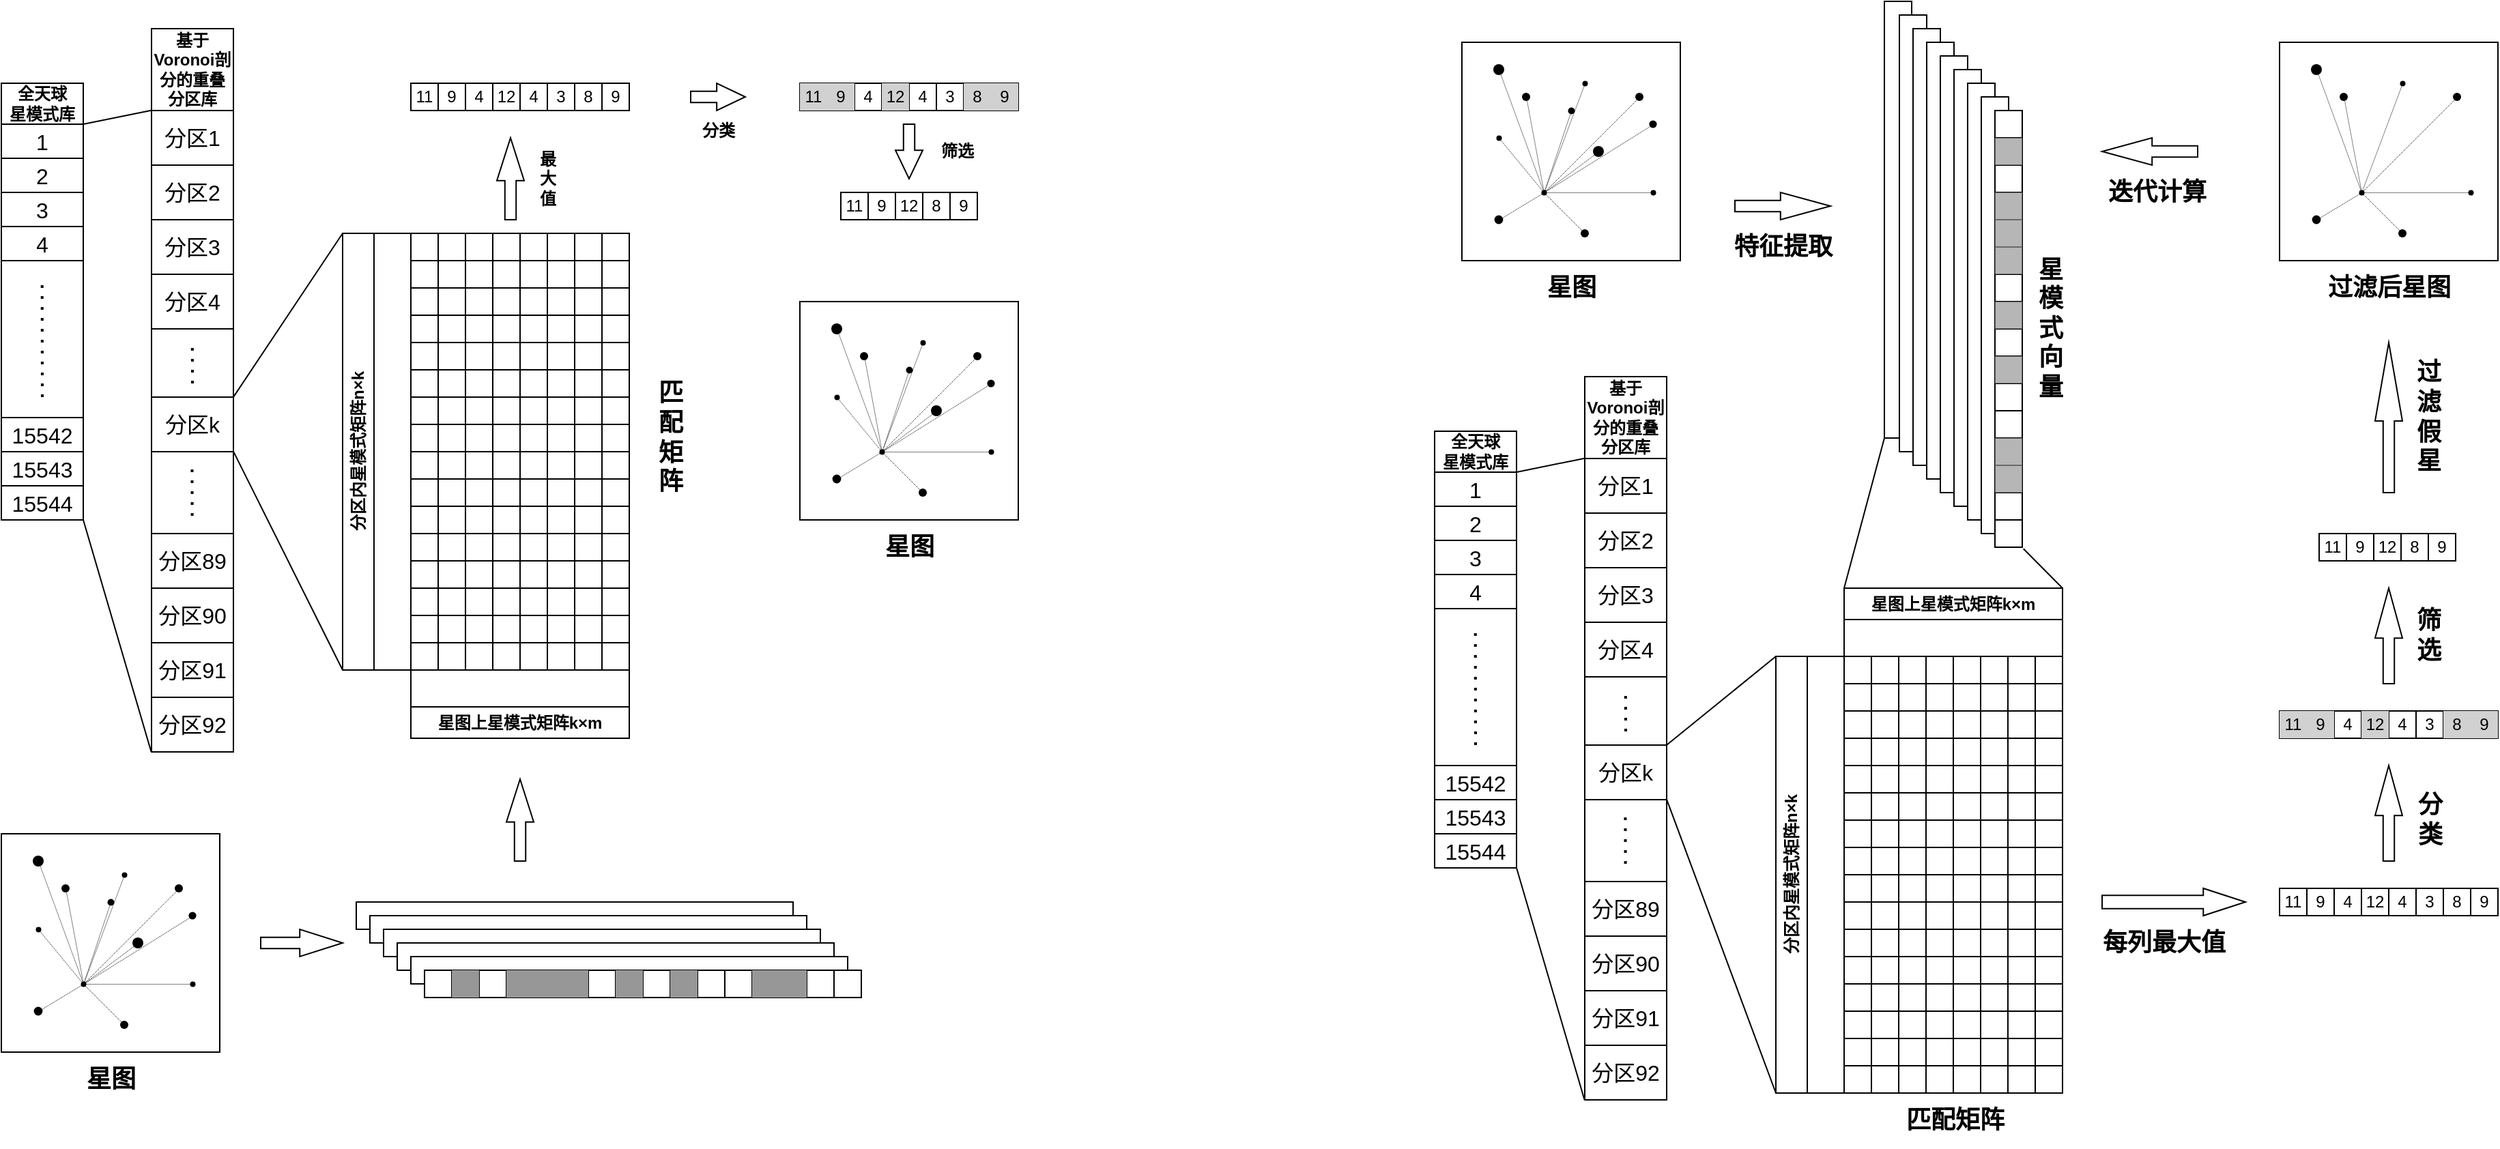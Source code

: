 <mxfile version="24.8.3">
  <diagram name="第 1 页" id="amOvIw745vpAv77YLuOu">
    <mxGraphModel dx="2027" dy="1688" grid="1" gridSize="10" guides="1" tooltips="1" connect="1" arrows="1" fold="1" page="1" pageScale="1" pageWidth="413" pageHeight="583" math="0" shadow="0">
      <root>
        <mxCell id="0" />
        <mxCell id="1" parent="0" />
        <mxCell id="eweqKsB10lBOLXw7SPfY-909" value="" style="rounded=0;whiteSpace=wrap;html=1;direction=south;flipH=1;" vertex="1" parent="1">
          <mxGeometry x="1409.5" y="-20" width="20" height="320" as="geometry" />
        </mxCell>
        <mxCell id="eweqKsB10lBOLXw7SPfY-908" value="" style="rounded=0;whiteSpace=wrap;html=1;direction=south;flipH=1;" vertex="1" parent="1">
          <mxGeometry x="1420.5" y="-10" width="20" height="320" as="geometry" />
        </mxCell>
        <mxCell id="eweqKsB10lBOLXw7SPfY-907" value="" style="rounded=0;whiteSpace=wrap;html=1;direction=south;flipH=1;" vertex="1" parent="1">
          <mxGeometry x="1430.5" width="20" height="320" as="geometry" />
        </mxCell>
        <mxCell id="gWh-pS88tPBlYwup4xOj-1" value="全天球&lt;br&gt;星模式库" style="swimlane;whiteSpace=wrap;html=1;startSize=30;" parent="1" vertex="1">
          <mxGeometry x="30" y="40" width="60" height="320" as="geometry">
            <mxRectangle x="30" y="40" width="90" height="40" as="alternateBounds" />
          </mxGeometry>
        </mxCell>
        <mxCell id="gWh-pS88tPBlYwup4xOj-186" value="" style="shape=table;startSize=0;container=1;collapsible=0;childLayout=tableLayout;fontSize=16;" parent="gWh-pS88tPBlYwup4xOj-1" vertex="1">
          <mxGeometry y="30" width="60" height="100" as="geometry" />
        </mxCell>
        <mxCell id="gWh-pS88tPBlYwup4xOj-187" value="" style="shape=tableRow;horizontal=0;startSize=0;swimlaneHead=0;swimlaneBody=0;strokeColor=inherit;top=0;left=0;bottom=0;right=0;collapsible=0;dropTarget=0;fillColor=none;points=[[0,0.5],[1,0.5]];portConstraint=eastwest;fontSize=16;" parent="gWh-pS88tPBlYwup4xOj-186" vertex="1">
          <mxGeometry width="60" height="25" as="geometry" />
        </mxCell>
        <mxCell id="gWh-pS88tPBlYwup4xOj-188" value="1" style="shape=partialRectangle;html=1;whiteSpace=wrap;connectable=0;strokeColor=inherit;overflow=hidden;fillColor=none;top=0;left=0;bottom=0;right=0;pointerEvents=1;fontSize=16;" parent="gWh-pS88tPBlYwup4xOj-187" vertex="1">
          <mxGeometry width="60" height="25" as="geometry">
            <mxRectangle width="60" height="25" as="alternateBounds" />
          </mxGeometry>
        </mxCell>
        <mxCell id="gWh-pS88tPBlYwup4xOj-189" style="shape=tableRow;horizontal=0;startSize=0;swimlaneHead=0;swimlaneBody=0;strokeColor=inherit;top=0;left=0;bottom=0;right=0;collapsible=0;dropTarget=0;fillColor=none;points=[[0,0.5],[1,0.5]];portConstraint=eastwest;fontSize=16;" parent="gWh-pS88tPBlYwup4xOj-186" vertex="1">
          <mxGeometry y="25" width="60" height="25" as="geometry" />
        </mxCell>
        <mxCell id="gWh-pS88tPBlYwup4xOj-190" value="2" style="shape=partialRectangle;html=1;whiteSpace=wrap;connectable=0;strokeColor=inherit;overflow=hidden;fillColor=none;top=0;left=0;bottom=0;right=0;pointerEvents=1;fontSize=16;" parent="gWh-pS88tPBlYwup4xOj-189" vertex="1">
          <mxGeometry width="60" height="25" as="geometry">
            <mxRectangle width="60" height="25" as="alternateBounds" />
          </mxGeometry>
        </mxCell>
        <mxCell id="gWh-pS88tPBlYwup4xOj-191" value="" style="shape=tableRow;horizontal=0;startSize=0;swimlaneHead=0;swimlaneBody=0;strokeColor=inherit;top=0;left=0;bottom=0;right=0;collapsible=0;dropTarget=0;fillColor=none;points=[[0,0.5],[1,0.5]];portConstraint=eastwest;fontSize=16;" parent="gWh-pS88tPBlYwup4xOj-186" vertex="1">
          <mxGeometry y="50" width="60" height="25" as="geometry" />
        </mxCell>
        <mxCell id="gWh-pS88tPBlYwup4xOj-192" value="3" style="shape=partialRectangle;html=1;whiteSpace=wrap;connectable=0;strokeColor=inherit;overflow=hidden;fillColor=none;top=0;left=0;bottom=0;right=0;pointerEvents=1;fontSize=16;" parent="gWh-pS88tPBlYwup4xOj-191" vertex="1">
          <mxGeometry width="60" height="25" as="geometry">
            <mxRectangle width="60" height="25" as="alternateBounds" />
          </mxGeometry>
        </mxCell>
        <mxCell id="gWh-pS88tPBlYwup4xOj-193" style="shape=tableRow;horizontal=0;startSize=0;swimlaneHead=0;swimlaneBody=0;strokeColor=inherit;top=0;left=0;bottom=0;right=0;collapsible=0;dropTarget=0;fillColor=none;points=[[0,0.5],[1,0.5]];portConstraint=eastwest;fontSize=16;" parent="gWh-pS88tPBlYwup4xOj-186" vertex="1">
          <mxGeometry y="75" width="60" height="25" as="geometry" />
        </mxCell>
        <mxCell id="gWh-pS88tPBlYwup4xOj-194" value="4" style="shape=partialRectangle;html=1;whiteSpace=wrap;connectable=0;strokeColor=inherit;overflow=hidden;fillColor=none;top=0;left=0;bottom=0;right=0;pointerEvents=1;fontSize=16;" parent="gWh-pS88tPBlYwup4xOj-193" vertex="1">
          <mxGeometry width="60" height="25" as="geometry">
            <mxRectangle width="60" height="25" as="alternateBounds" />
          </mxGeometry>
        </mxCell>
        <mxCell id="gWh-pS88tPBlYwup4xOj-196" value="" style="shape=table;startSize=0;container=1;collapsible=0;childLayout=tableLayout;fontSize=16;" parent="gWh-pS88tPBlYwup4xOj-1" vertex="1">
          <mxGeometry y="245" width="60" height="75" as="geometry" />
        </mxCell>
        <mxCell id="gWh-pS88tPBlYwup4xOj-197" value="" style="shape=tableRow;horizontal=0;startSize=0;swimlaneHead=0;swimlaneBody=0;strokeColor=inherit;top=0;left=0;bottom=0;right=0;collapsible=0;dropTarget=0;fillColor=none;points=[[0,0.5],[1,0.5]];portConstraint=eastwest;fontSize=16;" parent="gWh-pS88tPBlYwup4xOj-196" vertex="1">
          <mxGeometry width="60" height="25" as="geometry" />
        </mxCell>
        <mxCell id="gWh-pS88tPBlYwup4xOj-198" value="15542" style="shape=partialRectangle;html=1;whiteSpace=wrap;connectable=0;strokeColor=inherit;overflow=hidden;fillColor=none;top=0;left=0;bottom=0;right=0;pointerEvents=1;fontSize=16;" parent="gWh-pS88tPBlYwup4xOj-197" vertex="1">
          <mxGeometry width="60" height="25" as="geometry">
            <mxRectangle width="60" height="25" as="alternateBounds" />
          </mxGeometry>
        </mxCell>
        <mxCell id="gWh-pS88tPBlYwup4xOj-199" style="shape=tableRow;horizontal=0;startSize=0;swimlaneHead=0;swimlaneBody=0;strokeColor=inherit;top=0;left=0;bottom=0;right=0;collapsible=0;dropTarget=0;fillColor=none;points=[[0,0.5],[1,0.5]];portConstraint=eastwest;fontSize=16;" parent="gWh-pS88tPBlYwup4xOj-196" vertex="1">
          <mxGeometry y="25" width="60" height="25" as="geometry" />
        </mxCell>
        <mxCell id="gWh-pS88tPBlYwup4xOj-200" value="15543" style="shape=partialRectangle;html=1;whiteSpace=wrap;connectable=0;strokeColor=inherit;overflow=hidden;fillColor=none;top=0;left=0;bottom=0;right=0;pointerEvents=1;fontSize=16;" parent="gWh-pS88tPBlYwup4xOj-199" vertex="1">
          <mxGeometry width="60" height="25" as="geometry">
            <mxRectangle width="60" height="25" as="alternateBounds" />
          </mxGeometry>
        </mxCell>
        <mxCell id="gWh-pS88tPBlYwup4xOj-201" value="" style="shape=tableRow;horizontal=0;startSize=0;swimlaneHead=0;swimlaneBody=0;strokeColor=inherit;top=0;left=0;bottom=0;right=0;collapsible=0;dropTarget=0;fillColor=none;points=[[0,0.5],[1,0.5]];portConstraint=eastwest;fontSize=16;" parent="gWh-pS88tPBlYwup4xOj-196" vertex="1">
          <mxGeometry y="50" width="60" height="25" as="geometry" />
        </mxCell>
        <mxCell id="gWh-pS88tPBlYwup4xOj-202" value="15544" style="shape=partialRectangle;html=1;whiteSpace=wrap;connectable=0;strokeColor=inherit;overflow=hidden;fillColor=none;top=0;left=0;bottom=0;right=0;pointerEvents=1;fontSize=16;" parent="gWh-pS88tPBlYwup4xOj-201" vertex="1">
          <mxGeometry width="60" height="25" as="geometry">
            <mxRectangle width="60" height="25" as="alternateBounds" />
          </mxGeometry>
        </mxCell>
        <mxCell id="gWh-pS88tPBlYwup4xOj-205" value="" style="endArrow=none;dashed=1;html=1;dashPattern=1 3;strokeWidth=2;rounded=0;" parent="gWh-pS88tPBlYwup4xOj-1" edge="1">
          <mxGeometry width="50" height="50" relative="1" as="geometry">
            <mxPoint x="30" y="230" as="sourcePoint" />
            <mxPoint x="29.86" y="145" as="targetPoint" />
          </mxGeometry>
        </mxCell>
        <mxCell id="gWh-pS88tPBlYwup4xOj-3" value="基于Voronoi剖分的重叠分区库" style="swimlane;whiteSpace=wrap;html=1;startSize=60;" parent="1" vertex="1">
          <mxGeometry x="140" width="60" height="530" as="geometry" />
        </mxCell>
        <mxCell id="gWh-pS88tPBlYwup4xOj-4" value="" style="shape=table;startSize=0;container=1;collapsible=0;childLayout=tableLayout;fontSize=16;" parent="gWh-pS88tPBlYwup4xOj-3" vertex="1">
          <mxGeometry y="60" width="60" height="160" as="geometry" />
        </mxCell>
        <mxCell id="gWh-pS88tPBlYwup4xOj-5" value="" style="shape=tableRow;horizontal=0;startSize=0;swimlaneHead=0;swimlaneBody=0;strokeColor=inherit;top=0;left=0;bottom=0;right=0;collapsible=0;dropTarget=0;fillColor=none;points=[[0,0.5],[1,0.5]];portConstraint=eastwest;fontSize=16;" parent="gWh-pS88tPBlYwup4xOj-4" vertex="1">
          <mxGeometry width="60" height="40" as="geometry" />
        </mxCell>
        <mxCell id="gWh-pS88tPBlYwup4xOj-6" value="分区1" style="shape=partialRectangle;html=1;whiteSpace=wrap;connectable=0;strokeColor=inherit;overflow=hidden;fillColor=none;top=0;left=0;bottom=0;right=0;pointerEvents=1;fontSize=16;" parent="gWh-pS88tPBlYwup4xOj-5" vertex="1">
          <mxGeometry width="60" height="40" as="geometry">
            <mxRectangle width="60" height="40" as="alternateBounds" />
          </mxGeometry>
        </mxCell>
        <mxCell id="gWh-pS88tPBlYwup4xOj-17" style="shape=tableRow;horizontal=0;startSize=0;swimlaneHead=0;swimlaneBody=0;strokeColor=inherit;top=0;left=0;bottom=0;right=0;collapsible=0;dropTarget=0;fillColor=none;points=[[0,0.5],[1,0.5]];portConstraint=eastwest;fontSize=16;" parent="gWh-pS88tPBlYwup4xOj-4" vertex="1">
          <mxGeometry y="40" width="60" height="40" as="geometry" />
        </mxCell>
        <mxCell id="gWh-pS88tPBlYwup4xOj-18" value="分区2" style="shape=partialRectangle;html=1;whiteSpace=wrap;connectable=0;strokeColor=inherit;overflow=hidden;fillColor=none;top=0;left=0;bottom=0;right=0;pointerEvents=1;fontSize=16;" parent="gWh-pS88tPBlYwup4xOj-17" vertex="1">
          <mxGeometry width="60" height="40" as="geometry">
            <mxRectangle width="60" height="40" as="alternateBounds" />
          </mxGeometry>
        </mxCell>
        <mxCell id="gWh-pS88tPBlYwup4xOj-13" value="" style="shape=tableRow;horizontal=0;startSize=0;swimlaneHead=0;swimlaneBody=0;strokeColor=inherit;top=0;left=0;bottom=0;right=0;collapsible=0;dropTarget=0;fillColor=none;points=[[0,0.5],[1,0.5]];portConstraint=eastwest;fontSize=16;" parent="gWh-pS88tPBlYwup4xOj-4" vertex="1">
          <mxGeometry y="80" width="60" height="40" as="geometry" />
        </mxCell>
        <mxCell id="gWh-pS88tPBlYwup4xOj-14" value="分区3" style="shape=partialRectangle;html=1;whiteSpace=wrap;connectable=0;strokeColor=inherit;overflow=hidden;fillColor=none;top=0;left=0;bottom=0;right=0;pointerEvents=1;fontSize=16;" parent="gWh-pS88tPBlYwup4xOj-13" vertex="1">
          <mxGeometry width="60" height="40" as="geometry">
            <mxRectangle width="60" height="40" as="alternateBounds" />
          </mxGeometry>
        </mxCell>
        <mxCell id="gWh-pS88tPBlYwup4xOj-21" style="shape=tableRow;horizontal=0;startSize=0;swimlaneHead=0;swimlaneBody=0;strokeColor=inherit;top=0;left=0;bottom=0;right=0;collapsible=0;dropTarget=0;fillColor=none;points=[[0,0.5],[1,0.5]];portConstraint=eastwest;fontSize=16;" parent="gWh-pS88tPBlYwup4xOj-4" vertex="1">
          <mxGeometry y="120" width="60" height="40" as="geometry" />
        </mxCell>
        <mxCell id="gWh-pS88tPBlYwup4xOj-22" value="分区4" style="shape=partialRectangle;html=1;whiteSpace=wrap;connectable=0;strokeColor=inherit;overflow=hidden;fillColor=none;top=0;left=0;bottom=0;right=0;pointerEvents=1;fontSize=16;" parent="gWh-pS88tPBlYwup4xOj-21" vertex="1">
          <mxGeometry width="60" height="40" as="geometry">
            <mxRectangle width="60" height="40" as="alternateBounds" />
          </mxGeometry>
        </mxCell>
        <mxCell id="gWh-pS88tPBlYwup4xOj-37" value="" style="shape=table;startSize=0;container=1;collapsible=0;childLayout=tableLayout;fontSize=16;" parent="gWh-pS88tPBlYwup4xOj-3" vertex="1">
          <mxGeometry y="370" width="60" height="160" as="geometry" />
        </mxCell>
        <mxCell id="gWh-pS88tPBlYwup4xOj-38" value="" style="shape=tableRow;horizontal=0;startSize=0;swimlaneHead=0;swimlaneBody=0;strokeColor=inherit;top=0;left=0;bottom=0;right=0;collapsible=0;dropTarget=0;fillColor=none;points=[[0,0.5],[1,0.5]];portConstraint=eastwest;fontSize=16;" parent="gWh-pS88tPBlYwup4xOj-37" vertex="1">
          <mxGeometry width="60" height="40" as="geometry" />
        </mxCell>
        <mxCell id="gWh-pS88tPBlYwup4xOj-39" value="分区89" style="shape=partialRectangle;html=1;whiteSpace=wrap;connectable=0;strokeColor=inherit;overflow=hidden;fillColor=none;top=0;left=0;bottom=0;right=0;pointerEvents=1;fontSize=16;" parent="gWh-pS88tPBlYwup4xOj-38" vertex="1">
          <mxGeometry width="60" height="40" as="geometry">
            <mxRectangle width="60" height="40" as="alternateBounds" />
          </mxGeometry>
        </mxCell>
        <mxCell id="gWh-pS88tPBlYwup4xOj-40" style="shape=tableRow;horizontal=0;startSize=0;swimlaneHead=0;swimlaneBody=0;strokeColor=inherit;top=0;left=0;bottom=0;right=0;collapsible=0;dropTarget=0;fillColor=none;points=[[0,0.5],[1,0.5]];portConstraint=eastwest;fontSize=16;" parent="gWh-pS88tPBlYwup4xOj-37" vertex="1">
          <mxGeometry y="40" width="60" height="40" as="geometry" />
        </mxCell>
        <mxCell id="gWh-pS88tPBlYwup4xOj-41" value="分区90" style="shape=partialRectangle;html=1;whiteSpace=wrap;connectable=0;strokeColor=inherit;overflow=hidden;fillColor=none;top=0;left=0;bottom=0;right=0;pointerEvents=1;fontSize=16;" parent="gWh-pS88tPBlYwup4xOj-40" vertex="1">
          <mxGeometry width="60" height="40" as="geometry">
            <mxRectangle width="60" height="40" as="alternateBounds" />
          </mxGeometry>
        </mxCell>
        <mxCell id="gWh-pS88tPBlYwup4xOj-42" value="" style="shape=tableRow;horizontal=0;startSize=0;swimlaneHead=0;swimlaneBody=0;strokeColor=inherit;top=0;left=0;bottom=0;right=0;collapsible=0;dropTarget=0;fillColor=none;points=[[0,0.5],[1,0.5]];portConstraint=eastwest;fontSize=16;" parent="gWh-pS88tPBlYwup4xOj-37" vertex="1">
          <mxGeometry y="80" width="60" height="40" as="geometry" />
        </mxCell>
        <mxCell id="gWh-pS88tPBlYwup4xOj-43" value="分区91" style="shape=partialRectangle;html=1;whiteSpace=wrap;connectable=0;strokeColor=inherit;overflow=hidden;fillColor=none;top=0;left=0;bottom=0;right=0;pointerEvents=1;fontSize=16;" parent="gWh-pS88tPBlYwup4xOj-42" vertex="1">
          <mxGeometry width="60" height="40" as="geometry">
            <mxRectangle width="60" height="40" as="alternateBounds" />
          </mxGeometry>
        </mxCell>
        <mxCell id="gWh-pS88tPBlYwup4xOj-44" style="shape=tableRow;horizontal=0;startSize=0;swimlaneHead=0;swimlaneBody=0;strokeColor=inherit;top=0;left=0;bottom=0;right=0;collapsible=0;dropTarget=0;fillColor=none;points=[[0,0.5],[1,0.5]];portConstraint=eastwest;fontSize=16;" parent="gWh-pS88tPBlYwup4xOj-37" vertex="1">
          <mxGeometry y="120" width="60" height="40" as="geometry" />
        </mxCell>
        <mxCell id="gWh-pS88tPBlYwup4xOj-45" value="分区92" style="shape=partialRectangle;html=1;whiteSpace=wrap;connectable=0;strokeColor=inherit;overflow=hidden;fillColor=none;top=0;left=0;bottom=0;right=0;pointerEvents=1;fontSize=16;" parent="gWh-pS88tPBlYwup4xOj-44" vertex="1">
          <mxGeometry width="60" height="40" as="geometry">
            <mxRectangle width="60" height="40" as="alternateBounds" />
          </mxGeometry>
        </mxCell>
        <mxCell id="gWh-pS88tPBlYwup4xOj-46" value="" style="endArrow=none;dashed=1;html=1;dashPattern=1 3;strokeWidth=2;rounded=0;" parent="gWh-pS88tPBlYwup4xOj-3" edge="1">
          <mxGeometry width="50" height="50" relative="1" as="geometry">
            <mxPoint x="30.02" y="260" as="sourcePoint" />
            <mxPoint x="29.9" y="230" as="targetPoint" />
          </mxGeometry>
        </mxCell>
        <mxCell id="gWh-pS88tPBlYwup4xOj-50" value="" style="shape=table;startSize=0;container=1;collapsible=0;childLayout=tableLayout;fontSize=16;" parent="gWh-pS88tPBlYwup4xOj-3" vertex="1">
          <mxGeometry y="270" width="60" height="40" as="geometry" />
        </mxCell>
        <mxCell id="gWh-pS88tPBlYwup4xOj-51" value="" style="shape=tableRow;horizontal=0;startSize=0;swimlaneHead=0;swimlaneBody=0;strokeColor=inherit;top=0;left=0;bottom=0;right=0;collapsible=0;dropTarget=0;fillColor=none;points=[[0,0.5],[1,0.5]];portConstraint=eastwest;fontSize=16;" parent="gWh-pS88tPBlYwup4xOj-50" vertex="1">
          <mxGeometry width="60" height="40" as="geometry" />
        </mxCell>
        <mxCell id="gWh-pS88tPBlYwup4xOj-52" value="分区k" style="shape=partialRectangle;html=1;whiteSpace=wrap;connectable=0;strokeColor=inherit;overflow=hidden;fillColor=none;top=0;left=0;bottom=0;right=0;pointerEvents=1;fontSize=16;" parent="gWh-pS88tPBlYwup4xOj-51" vertex="1">
          <mxGeometry width="60" height="40" as="geometry">
            <mxRectangle width="60" height="40" as="alternateBounds" />
          </mxGeometry>
        </mxCell>
        <mxCell id="gWh-pS88tPBlYwup4xOj-59" value="" style="endArrow=none;dashed=1;html=1;dashPattern=1 3;strokeWidth=2;rounded=0;" parent="gWh-pS88tPBlYwup4xOj-3" edge="1">
          <mxGeometry width="50" height="50" relative="1" as="geometry">
            <mxPoint x="29.81" y="357" as="sourcePoint" />
            <mxPoint x="29.71" y="317" as="targetPoint" />
          </mxGeometry>
        </mxCell>
        <mxCell id="gWh-pS88tPBlYwup4xOj-47" value="分区内星模式矩阵n×k" style="swimlane;horizontal=0;whiteSpace=wrap;html=1;startSize=23;" parent="1" vertex="1">
          <mxGeometry x="280" y="150" width="50" height="320" as="geometry">
            <mxRectangle x="280" y="150" width="40" height="130" as="alternateBounds" />
          </mxGeometry>
        </mxCell>
        <mxCell id="gWh-pS88tPBlYwup4xOj-48" value="星图上星模式矩阵k×m" style="swimlane;whiteSpace=wrap;html=1;direction=west;" parent="1" vertex="1">
          <mxGeometry x="330" y="470" width="160" height="50" as="geometry">
            <mxRectangle x="330" y="470" width="140" height="30" as="alternateBounds" />
          </mxGeometry>
        </mxCell>
        <mxCell id="gWh-pS88tPBlYwup4xOj-60" value="" style="endArrow=none;html=1;rounded=0;entryX=0;entryY=0;entryDx=0;entryDy=0;exitX=0.999;exitY=0.001;exitDx=0;exitDy=0;exitPerimeter=0;" parent="1" source="gWh-pS88tPBlYwup4xOj-51" target="gWh-pS88tPBlYwup4xOj-47" edge="1">
          <mxGeometry width="50" height="50" relative="1" as="geometry">
            <mxPoint x="210" y="270" as="sourcePoint" />
            <mxPoint x="410" y="300" as="targetPoint" />
          </mxGeometry>
        </mxCell>
        <mxCell id="eweqKsB10lBOLXw7SPfY-317" value="" style="rounded=0;whiteSpace=wrap;html=1;" vertex="1" parent="1">
          <mxGeometry x="330" y="150" width="160" height="320" as="geometry" />
        </mxCell>
        <mxCell id="gWh-pS88tPBlYwup4xOj-61" value="" style="endArrow=none;html=1;rounded=0;entryX=0;entryY=1;entryDx=0;entryDy=0;exitX=1;exitY=0.995;exitDx=0;exitDy=0;exitPerimeter=0;" parent="1" source="gWh-pS88tPBlYwup4xOj-51" target="gWh-pS88tPBlYwup4xOj-47" edge="1">
          <mxGeometry width="50" height="50" relative="1" as="geometry">
            <mxPoint x="210" y="280" as="sourcePoint" />
            <mxPoint x="290" y="160" as="targetPoint" />
          </mxGeometry>
        </mxCell>
        <mxCell id="gWh-pS88tPBlYwup4xOj-62" value="" style="shape=table;startSize=0;container=1;collapsible=0;childLayout=tableLayout;fontSize=16;" parent="1" vertex="1">
          <mxGeometry x="330" y="150" width="160" height="320" as="geometry" />
        </mxCell>
        <mxCell id="gWh-pS88tPBlYwup4xOj-63" value="" style="shape=tableRow;horizontal=0;startSize=0;swimlaneHead=0;swimlaneBody=0;strokeColor=inherit;top=0;left=0;bottom=0;right=0;collapsible=0;dropTarget=0;fillColor=none;points=[[0,0.5],[1,0.5]];portConstraint=eastwest;fontSize=16;" parent="gWh-pS88tPBlYwup4xOj-62" vertex="1">
          <mxGeometry width="160" height="20" as="geometry" />
        </mxCell>
        <mxCell id="gWh-pS88tPBlYwup4xOj-64" value="" style="shape=partialRectangle;html=1;whiteSpace=wrap;connectable=0;strokeColor=inherit;overflow=hidden;fillColor=none;top=0;left=0;bottom=0;right=0;pointerEvents=1;fontSize=16;" parent="gWh-pS88tPBlYwup4xOj-63" vertex="1">
          <mxGeometry width="20" height="20" as="geometry">
            <mxRectangle width="20" height="20" as="alternateBounds" />
          </mxGeometry>
        </mxCell>
        <mxCell id="gWh-pS88tPBlYwup4xOj-65" value="" style="shape=partialRectangle;html=1;whiteSpace=wrap;connectable=0;strokeColor=inherit;overflow=hidden;fillColor=none;top=0;left=0;bottom=0;right=0;pointerEvents=1;fontSize=16;" parent="gWh-pS88tPBlYwup4xOj-63" vertex="1">
          <mxGeometry x="20" width="20" height="20" as="geometry">
            <mxRectangle width="20" height="20" as="alternateBounds" />
          </mxGeometry>
        </mxCell>
        <mxCell id="gWh-pS88tPBlYwup4xOj-66" value="" style="shape=partialRectangle;html=1;whiteSpace=wrap;connectable=0;strokeColor=inherit;overflow=hidden;fillColor=none;top=0;left=0;bottom=0;right=0;pointerEvents=1;fontSize=16;" parent="gWh-pS88tPBlYwup4xOj-63" vertex="1">
          <mxGeometry x="40" width="20" height="20" as="geometry">
            <mxRectangle width="20" height="20" as="alternateBounds" />
          </mxGeometry>
        </mxCell>
        <mxCell id="gWh-pS88tPBlYwup4xOj-87" style="shape=partialRectangle;html=1;whiteSpace=wrap;connectable=0;strokeColor=inherit;overflow=hidden;fillColor=none;top=0;left=0;bottom=0;right=0;pointerEvents=1;fontSize=16;" parent="gWh-pS88tPBlYwup4xOj-63" vertex="1">
          <mxGeometry x="60" width="20" height="20" as="geometry">
            <mxRectangle width="20" height="20" as="alternateBounds" />
          </mxGeometry>
        </mxCell>
        <mxCell id="gWh-pS88tPBlYwup4xOj-90" style="shape=partialRectangle;html=1;whiteSpace=wrap;connectable=0;strokeColor=inherit;overflow=hidden;fillColor=none;top=0;left=0;bottom=0;right=0;pointerEvents=1;fontSize=16;" parent="gWh-pS88tPBlYwup4xOj-63" vertex="1">
          <mxGeometry x="80" width="20" height="20" as="geometry">
            <mxRectangle width="20" height="20" as="alternateBounds" />
          </mxGeometry>
        </mxCell>
        <mxCell id="gWh-pS88tPBlYwup4xOj-93" style="shape=partialRectangle;html=1;whiteSpace=wrap;connectable=0;strokeColor=inherit;overflow=hidden;fillColor=none;top=0;left=0;bottom=0;right=0;pointerEvents=1;fontSize=16;" parent="gWh-pS88tPBlYwup4xOj-63" vertex="1">
          <mxGeometry x="100" width="20" height="20" as="geometry">
            <mxRectangle width="20" height="20" as="alternateBounds" />
          </mxGeometry>
        </mxCell>
        <mxCell id="gWh-pS88tPBlYwup4xOj-96" style="shape=partialRectangle;html=1;whiteSpace=wrap;connectable=0;strokeColor=inherit;overflow=hidden;fillColor=none;top=0;left=0;bottom=0;right=0;pointerEvents=1;fontSize=16;" parent="gWh-pS88tPBlYwup4xOj-63" vertex="1">
          <mxGeometry x="120" width="20" height="20" as="geometry">
            <mxRectangle width="20" height="20" as="alternateBounds" />
          </mxGeometry>
        </mxCell>
        <mxCell id="gWh-pS88tPBlYwup4xOj-131" style="shape=partialRectangle;html=1;whiteSpace=wrap;connectable=0;strokeColor=inherit;overflow=hidden;fillColor=none;top=0;left=0;bottom=0;right=0;pointerEvents=1;fontSize=16;" parent="gWh-pS88tPBlYwup4xOj-63" vertex="1">
          <mxGeometry x="140" width="20" height="20" as="geometry">
            <mxRectangle width="20" height="20" as="alternateBounds" />
          </mxGeometry>
        </mxCell>
        <mxCell id="gWh-pS88tPBlYwup4xOj-67" value="" style="shape=tableRow;horizontal=0;startSize=0;swimlaneHead=0;swimlaneBody=0;strokeColor=inherit;top=0;left=0;bottom=0;right=0;collapsible=0;dropTarget=0;fillColor=none;points=[[0,0.5],[1,0.5]];portConstraint=eastwest;fontSize=16;" parent="gWh-pS88tPBlYwup4xOj-62" vertex="1">
          <mxGeometry y="20" width="160" height="20" as="geometry" />
        </mxCell>
        <mxCell id="gWh-pS88tPBlYwup4xOj-68" value="" style="shape=partialRectangle;html=1;whiteSpace=wrap;connectable=0;strokeColor=inherit;overflow=hidden;fillColor=none;top=0;left=0;bottom=0;right=0;pointerEvents=1;fontSize=16;" parent="gWh-pS88tPBlYwup4xOj-67" vertex="1">
          <mxGeometry width="20" height="20" as="geometry">
            <mxRectangle width="20" height="20" as="alternateBounds" />
          </mxGeometry>
        </mxCell>
        <mxCell id="gWh-pS88tPBlYwup4xOj-69" value="" style="shape=partialRectangle;html=1;whiteSpace=wrap;connectable=0;strokeColor=inherit;overflow=hidden;fillColor=none;top=0;left=0;bottom=0;right=0;pointerEvents=1;fontSize=16;" parent="gWh-pS88tPBlYwup4xOj-67" vertex="1">
          <mxGeometry x="20" width="20" height="20" as="geometry">
            <mxRectangle width="20" height="20" as="alternateBounds" />
          </mxGeometry>
        </mxCell>
        <mxCell id="gWh-pS88tPBlYwup4xOj-70" value="" style="shape=partialRectangle;html=1;whiteSpace=wrap;connectable=0;strokeColor=inherit;overflow=hidden;fillColor=none;top=0;left=0;bottom=0;right=0;pointerEvents=1;fontSize=16;" parent="gWh-pS88tPBlYwup4xOj-67" vertex="1">
          <mxGeometry x="40" width="20" height="20" as="geometry">
            <mxRectangle width="20" height="20" as="alternateBounds" />
          </mxGeometry>
        </mxCell>
        <mxCell id="gWh-pS88tPBlYwup4xOj-88" style="shape=partialRectangle;html=1;whiteSpace=wrap;connectable=0;strokeColor=inherit;overflow=hidden;fillColor=none;top=0;left=0;bottom=0;right=0;pointerEvents=1;fontSize=16;" parent="gWh-pS88tPBlYwup4xOj-67" vertex="1">
          <mxGeometry x="60" width="20" height="20" as="geometry">
            <mxRectangle width="20" height="20" as="alternateBounds" />
          </mxGeometry>
        </mxCell>
        <mxCell id="gWh-pS88tPBlYwup4xOj-91" style="shape=partialRectangle;html=1;whiteSpace=wrap;connectable=0;strokeColor=inherit;overflow=hidden;fillColor=none;top=0;left=0;bottom=0;right=0;pointerEvents=1;fontSize=16;" parent="gWh-pS88tPBlYwup4xOj-67" vertex="1">
          <mxGeometry x="80" width="20" height="20" as="geometry">
            <mxRectangle width="20" height="20" as="alternateBounds" />
          </mxGeometry>
        </mxCell>
        <mxCell id="gWh-pS88tPBlYwup4xOj-94" style="shape=partialRectangle;html=1;whiteSpace=wrap;connectable=0;strokeColor=inherit;overflow=hidden;fillColor=none;top=0;left=0;bottom=0;right=0;pointerEvents=1;fontSize=16;" parent="gWh-pS88tPBlYwup4xOj-67" vertex="1">
          <mxGeometry x="100" width="20" height="20" as="geometry">
            <mxRectangle width="20" height="20" as="alternateBounds" />
          </mxGeometry>
        </mxCell>
        <mxCell id="gWh-pS88tPBlYwup4xOj-97" style="shape=partialRectangle;html=1;whiteSpace=wrap;connectable=0;strokeColor=inherit;overflow=hidden;fillColor=none;top=0;left=0;bottom=0;right=0;pointerEvents=1;fontSize=16;" parent="gWh-pS88tPBlYwup4xOj-67" vertex="1">
          <mxGeometry x="120" width="20" height="20" as="geometry">
            <mxRectangle width="20" height="20" as="alternateBounds" />
          </mxGeometry>
        </mxCell>
        <mxCell id="gWh-pS88tPBlYwup4xOj-132" style="shape=partialRectangle;html=1;whiteSpace=wrap;connectable=0;strokeColor=inherit;overflow=hidden;fillColor=none;top=0;left=0;bottom=0;right=0;pointerEvents=1;fontSize=16;" parent="gWh-pS88tPBlYwup4xOj-67" vertex="1">
          <mxGeometry x="140" width="20" height="20" as="geometry">
            <mxRectangle width="20" height="20" as="alternateBounds" />
          </mxGeometry>
        </mxCell>
        <mxCell id="gWh-pS88tPBlYwup4xOj-71" value="" style="shape=tableRow;horizontal=0;startSize=0;swimlaneHead=0;swimlaneBody=0;strokeColor=inherit;top=0;left=0;bottom=0;right=0;collapsible=0;dropTarget=0;fillColor=none;points=[[0,0.5],[1,0.5]];portConstraint=eastwest;fontSize=16;" parent="gWh-pS88tPBlYwup4xOj-62" vertex="1">
          <mxGeometry y="40" width="160" height="20" as="geometry" />
        </mxCell>
        <mxCell id="gWh-pS88tPBlYwup4xOj-72" value="" style="shape=partialRectangle;html=1;whiteSpace=wrap;connectable=0;strokeColor=inherit;overflow=hidden;fillColor=none;top=0;left=0;bottom=0;right=0;pointerEvents=1;fontSize=16;" parent="gWh-pS88tPBlYwup4xOj-71" vertex="1">
          <mxGeometry width="20" height="20" as="geometry">
            <mxRectangle width="20" height="20" as="alternateBounds" />
          </mxGeometry>
        </mxCell>
        <mxCell id="gWh-pS88tPBlYwup4xOj-73" value="" style="shape=partialRectangle;html=1;whiteSpace=wrap;connectable=0;strokeColor=inherit;overflow=hidden;fillColor=none;top=0;left=0;bottom=0;right=0;pointerEvents=1;fontSize=16;" parent="gWh-pS88tPBlYwup4xOj-71" vertex="1">
          <mxGeometry x="20" width="20" height="20" as="geometry">
            <mxRectangle width="20" height="20" as="alternateBounds" />
          </mxGeometry>
        </mxCell>
        <mxCell id="gWh-pS88tPBlYwup4xOj-74" value="" style="shape=partialRectangle;html=1;whiteSpace=wrap;connectable=0;strokeColor=inherit;overflow=hidden;fillColor=none;top=0;left=0;bottom=0;right=0;pointerEvents=1;fontSize=16;" parent="gWh-pS88tPBlYwup4xOj-71" vertex="1">
          <mxGeometry x="40" width="20" height="20" as="geometry">
            <mxRectangle width="20" height="20" as="alternateBounds" />
          </mxGeometry>
        </mxCell>
        <mxCell id="gWh-pS88tPBlYwup4xOj-89" style="shape=partialRectangle;html=1;whiteSpace=wrap;connectable=0;strokeColor=inherit;overflow=hidden;fillColor=none;top=0;left=0;bottom=0;right=0;pointerEvents=1;fontSize=16;" parent="gWh-pS88tPBlYwup4xOj-71" vertex="1">
          <mxGeometry x="60" width="20" height="20" as="geometry">
            <mxRectangle width="20" height="20" as="alternateBounds" />
          </mxGeometry>
        </mxCell>
        <mxCell id="gWh-pS88tPBlYwup4xOj-92" style="shape=partialRectangle;html=1;whiteSpace=wrap;connectable=0;strokeColor=inherit;overflow=hidden;fillColor=none;top=0;left=0;bottom=0;right=0;pointerEvents=1;fontSize=16;" parent="gWh-pS88tPBlYwup4xOj-71" vertex="1">
          <mxGeometry x="80" width="20" height="20" as="geometry">
            <mxRectangle width="20" height="20" as="alternateBounds" />
          </mxGeometry>
        </mxCell>
        <mxCell id="gWh-pS88tPBlYwup4xOj-95" style="shape=partialRectangle;html=1;whiteSpace=wrap;connectable=0;strokeColor=inherit;overflow=hidden;fillColor=none;top=0;left=0;bottom=0;right=0;pointerEvents=1;fontSize=16;" parent="gWh-pS88tPBlYwup4xOj-71" vertex="1">
          <mxGeometry x="100" width="20" height="20" as="geometry">
            <mxRectangle width="20" height="20" as="alternateBounds" />
          </mxGeometry>
        </mxCell>
        <mxCell id="gWh-pS88tPBlYwup4xOj-98" style="shape=partialRectangle;html=1;whiteSpace=wrap;connectable=0;strokeColor=inherit;overflow=hidden;fillColor=none;top=0;left=0;bottom=0;right=0;pointerEvents=1;fontSize=16;" parent="gWh-pS88tPBlYwup4xOj-71" vertex="1">
          <mxGeometry x="120" width="20" height="20" as="geometry">
            <mxRectangle width="20" height="20" as="alternateBounds" />
          </mxGeometry>
        </mxCell>
        <mxCell id="gWh-pS88tPBlYwup4xOj-133" style="shape=partialRectangle;html=1;whiteSpace=wrap;connectable=0;strokeColor=inherit;overflow=hidden;fillColor=none;top=0;left=0;bottom=0;right=0;pointerEvents=1;fontSize=16;" parent="gWh-pS88tPBlYwup4xOj-71" vertex="1">
          <mxGeometry x="140" width="20" height="20" as="geometry">
            <mxRectangle width="20" height="20" as="alternateBounds" />
          </mxGeometry>
        </mxCell>
        <mxCell id="gWh-pS88tPBlYwup4xOj-99" style="shape=tableRow;horizontal=0;startSize=0;swimlaneHead=0;swimlaneBody=0;strokeColor=inherit;top=0;left=0;bottom=0;right=0;collapsible=0;dropTarget=0;fillColor=none;points=[[0,0.5],[1,0.5]];portConstraint=eastwest;fontSize=16;" parent="gWh-pS88tPBlYwup4xOj-62" vertex="1">
          <mxGeometry y="60" width="160" height="20" as="geometry" />
        </mxCell>
        <mxCell id="gWh-pS88tPBlYwup4xOj-100" style="shape=partialRectangle;html=1;whiteSpace=wrap;connectable=0;strokeColor=inherit;overflow=hidden;fillColor=none;top=0;left=0;bottom=0;right=0;pointerEvents=1;fontSize=16;" parent="gWh-pS88tPBlYwup4xOj-99" vertex="1">
          <mxGeometry width="20" height="20" as="geometry">
            <mxRectangle width="20" height="20" as="alternateBounds" />
          </mxGeometry>
        </mxCell>
        <mxCell id="gWh-pS88tPBlYwup4xOj-101" style="shape=partialRectangle;html=1;whiteSpace=wrap;connectable=0;strokeColor=inherit;overflow=hidden;fillColor=none;top=0;left=0;bottom=0;right=0;pointerEvents=1;fontSize=16;" parent="gWh-pS88tPBlYwup4xOj-99" vertex="1">
          <mxGeometry x="20" width="20" height="20" as="geometry">
            <mxRectangle width="20" height="20" as="alternateBounds" />
          </mxGeometry>
        </mxCell>
        <mxCell id="gWh-pS88tPBlYwup4xOj-102" style="shape=partialRectangle;html=1;whiteSpace=wrap;connectable=0;strokeColor=inherit;overflow=hidden;fillColor=none;top=0;left=0;bottom=0;right=0;pointerEvents=1;fontSize=16;" parent="gWh-pS88tPBlYwup4xOj-99" vertex="1">
          <mxGeometry x="40" width="20" height="20" as="geometry">
            <mxRectangle width="20" height="20" as="alternateBounds" />
          </mxGeometry>
        </mxCell>
        <mxCell id="gWh-pS88tPBlYwup4xOj-103" style="shape=partialRectangle;html=1;whiteSpace=wrap;connectable=0;strokeColor=inherit;overflow=hidden;fillColor=none;top=0;left=0;bottom=0;right=0;pointerEvents=1;fontSize=16;" parent="gWh-pS88tPBlYwup4xOj-99" vertex="1">
          <mxGeometry x="60" width="20" height="20" as="geometry">
            <mxRectangle width="20" height="20" as="alternateBounds" />
          </mxGeometry>
        </mxCell>
        <mxCell id="gWh-pS88tPBlYwup4xOj-104" style="shape=partialRectangle;html=1;whiteSpace=wrap;connectable=0;strokeColor=inherit;overflow=hidden;fillColor=none;top=0;left=0;bottom=0;right=0;pointerEvents=1;fontSize=16;" parent="gWh-pS88tPBlYwup4xOj-99" vertex="1">
          <mxGeometry x="80" width="20" height="20" as="geometry">
            <mxRectangle width="20" height="20" as="alternateBounds" />
          </mxGeometry>
        </mxCell>
        <mxCell id="gWh-pS88tPBlYwup4xOj-105" style="shape=partialRectangle;html=1;whiteSpace=wrap;connectable=0;strokeColor=inherit;overflow=hidden;fillColor=none;top=0;left=0;bottom=0;right=0;pointerEvents=1;fontSize=16;" parent="gWh-pS88tPBlYwup4xOj-99" vertex="1">
          <mxGeometry x="100" width="20" height="20" as="geometry">
            <mxRectangle width="20" height="20" as="alternateBounds" />
          </mxGeometry>
        </mxCell>
        <mxCell id="gWh-pS88tPBlYwup4xOj-106" style="shape=partialRectangle;html=1;whiteSpace=wrap;connectable=0;strokeColor=inherit;overflow=hidden;fillColor=none;top=0;left=0;bottom=0;right=0;pointerEvents=1;fontSize=16;" parent="gWh-pS88tPBlYwup4xOj-99" vertex="1">
          <mxGeometry x="120" width="20" height="20" as="geometry">
            <mxRectangle width="20" height="20" as="alternateBounds" />
          </mxGeometry>
        </mxCell>
        <mxCell id="gWh-pS88tPBlYwup4xOj-134" style="shape=partialRectangle;html=1;whiteSpace=wrap;connectable=0;strokeColor=inherit;overflow=hidden;fillColor=none;top=0;left=0;bottom=0;right=0;pointerEvents=1;fontSize=16;" parent="gWh-pS88tPBlYwup4xOj-99" vertex="1">
          <mxGeometry x="140" width="20" height="20" as="geometry">
            <mxRectangle width="20" height="20" as="alternateBounds" />
          </mxGeometry>
        </mxCell>
        <mxCell id="gWh-pS88tPBlYwup4xOj-107" style="shape=tableRow;horizontal=0;startSize=0;swimlaneHead=0;swimlaneBody=0;strokeColor=inherit;top=0;left=0;bottom=0;right=0;collapsible=0;dropTarget=0;fillColor=none;points=[[0,0.5],[1,0.5]];portConstraint=eastwest;fontSize=16;" parent="gWh-pS88tPBlYwup4xOj-62" vertex="1">
          <mxGeometry y="80" width="160" height="20" as="geometry" />
        </mxCell>
        <mxCell id="gWh-pS88tPBlYwup4xOj-108" style="shape=partialRectangle;html=1;whiteSpace=wrap;connectable=0;strokeColor=inherit;overflow=hidden;fillColor=none;top=0;left=0;bottom=0;right=0;pointerEvents=1;fontSize=16;" parent="gWh-pS88tPBlYwup4xOj-107" vertex="1">
          <mxGeometry width="20" height="20" as="geometry">
            <mxRectangle width="20" height="20" as="alternateBounds" />
          </mxGeometry>
        </mxCell>
        <mxCell id="gWh-pS88tPBlYwup4xOj-109" style="shape=partialRectangle;html=1;whiteSpace=wrap;connectable=0;strokeColor=inherit;overflow=hidden;fillColor=none;top=0;left=0;bottom=0;right=0;pointerEvents=1;fontSize=16;" parent="gWh-pS88tPBlYwup4xOj-107" vertex="1">
          <mxGeometry x="20" width="20" height="20" as="geometry">
            <mxRectangle width="20" height="20" as="alternateBounds" />
          </mxGeometry>
        </mxCell>
        <mxCell id="gWh-pS88tPBlYwup4xOj-110" style="shape=partialRectangle;html=1;whiteSpace=wrap;connectable=0;strokeColor=inherit;overflow=hidden;fillColor=none;top=0;left=0;bottom=0;right=0;pointerEvents=1;fontSize=16;" parent="gWh-pS88tPBlYwup4xOj-107" vertex="1">
          <mxGeometry x="40" width="20" height="20" as="geometry">
            <mxRectangle width="20" height="20" as="alternateBounds" />
          </mxGeometry>
        </mxCell>
        <mxCell id="gWh-pS88tPBlYwup4xOj-111" style="shape=partialRectangle;html=1;whiteSpace=wrap;connectable=0;strokeColor=inherit;overflow=hidden;fillColor=none;top=0;left=0;bottom=0;right=0;pointerEvents=1;fontSize=16;" parent="gWh-pS88tPBlYwup4xOj-107" vertex="1">
          <mxGeometry x="60" width="20" height="20" as="geometry">
            <mxRectangle width="20" height="20" as="alternateBounds" />
          </mxGeometry>
        </mxCell>
        <mxCell id="gWh-pS88tPBlYwup4xOj-112" style="shape=partialRectangle;html=1;whiteSpace=wrap;connectable=0;strokeColor=inherit;overflow=hidden;fillColor=none;top=0;left=0;bottom=0;right=0;pointerEvents=1;fontSize=16;" parent="gWh-pS88tPBlYwup4xOj-107" vertex="1">
          <mxGeometry x="80" width="20" height="20" as="geometry">
            <mxRectangle width="20" height="20" as="alternateBounds" />
          </mxGeometry>
        </mxCell>
        <mxCell id="gWh-pS88tPBlYwup4xOj-113" style="shape=partialRectangle;html=1;whiteSpace=wrap;connectable=0;strokeColor=inherit;overflow=hidden;fillColor=none;top=0;left=0;bottom=0;right=0;pointerEvents=1;fontSize=16;" parent="gWh-pS88tPBlYwup4xOj-107" vertex="1">
          <mxGeometry x="100" width="20" height="20" as="geometry">
            <mxRectangle width="20" height="20" as="alternateBounds" />
          </mxGeometry>
        </mxCell>
        <mxCell id="gWh-pS88tPBlYwup4xOj-114" style="shape=partialRectangle;html=1;whiteSpace=wrap;connectable=0;strokeColor=inherit;overflow=hidden;fillColor=none;top=0;left=0;bottom=0;right=0;pointerEvents=1;fontSize=16;" parent="gWh-pS88tPBlYwup4xOj-107" vertex="1">
          <mxGeometry x="120" width="20" height="20" as="geometry">
            <mxRectangle width="20" height="20" as="alternateBounds" />
          </mxGeometry>
        </mxCell>
        <mxCell id="gWh-pS88tPBlYwup4xOj-135" style="shape=partialRectangle;html=1;whiteSpace=wrap;connectable=0;strokeColor=inherit;overflow=hidden;fillColor=none;top=0;left=0;bottom=0;right=0;pointerEvents=1;fontSize=16;" parent="gWh-pS88tPBlYwup4xOj-107" vertex="1">
          <mxGeometry x="140" width="20" height="20" as="geometry">
            <mxRectangle width="20" height="20" as="alternateBounds" />
          </mxGeometry>
        </mxCell>
        <mxCell id="gWh-pS88tPBlYwup4xOj-115" style="shape=tableRow;horizontal=0;startSize=0;swimlaneHead=0;swimlaneBody=0;strokeColor=inherit;top=0;left=0;bottom=0;right=0;collapsible=0;dropTarget=0;fillColor=none;points=[[0,0.5],[1,0.5]];portConstraint=eastwest;fontSize=16;" parent="gWh-pS88tPBlYwup4xOj-62" vertex="1">
          <mxGeometry y="100" width="160" height="20" as="geometry" />
        </mxCell>
        <mxCell id="gWh-pS88tPBlYwup4xOj-116" style="shape=partialRectangle;html=1;whiteSpace=wrap;connectable=0;strokeColor=inherit;overflow=hidden;fillColor=none;top=0;left=0;bottom=0;right=0;pointerEvents=1;fontSize=16;" parent="gWh-pS88tPBlYwup4xOj-115" vertex="1">
          <mxGeometry width="20" height="20" as="geometry">
            <mxRectangle width="20" height="20" as="alternateBounds" />
          </mxGeometry>
        </mxCell>
        <mxCell id="gWh-pS88tPBlYwup4xOj-117" style="shape=partialRectangle;html=1;whiteSpace=wrap;connectable=0;strokeColor=inherit;overflow=hidden;fillColor=none;top=0;left=0;bottom=0;right=0;pointerEvents=1;fontSize=16;" parent="gWh-pS88tPBlYwup4xOj-115" vertex="1">
          <mxGeometry x="20" width="20" height="20" as="geometry">
            <mxRectangle width="20" height="20" as="alternateBounds" />
          </mxGeometry>
        </mxCell>
        <mxCell id="gWh-pS88tPBlYwup4xOj-118" style="shape=partialRectangle;html=1;whiteSpace=wrap;connectable=0;strokeColor=inherit;overflow=hidden;fillColor=none;top=0;left=0;bottom=0;right=0;pointerEvents=1;fontSize=16;" parent="gWh-pS88tPBlYwup4xOj-115" vertex="1">
          <mxGeometry x="40" width="20" height="20" as="geometry">
            <mxRectangle width="20" height="20" as="alternateBounds" />
          </mxGeometry>
        </mxCell>
        <mxCell id="gWh-pS88tPBlYwup4xOj-119" style="shape=partialRectangle;html=1;whiteSpace=wrap;connectable=0;strokeColor=inherit;overflow=hidden;fillColor=none;top=0;left=0;bottom=0;right=0;pointerEvents=1;fontSize=16;" parent="gWh-pS88tPBlYwup4xOj-115" vertex="1">
          <mxGeometry x="60" width="20" height="20" as="geometry">
            <mxRectangle width="20" height="20" as="alternateBounds" />
          </mxGeometry>
        </mxCell>
        <mxCell id="gWh-pS88tPBlYwup4xOj-120" style="shape=partialRectangle;html=1;whiteSpace=wrap;connectable=0;strokeColor=inherit;overflow=hidden;fillColor=none;top=0;left=0;bottom=0;right=0;pointerEvents=1;fontSize=16;" parent="gWh-pS88tPBlYwup4xOj-115" vertex="1">
          <mxGeometry x="80" width="20" height="20" as="geometry">
            <mxRectangle width="20" height="20" as="alternateBounds" />
          </mxGeometry>
        </mxCell>
        <mxCell id="gWh-pS88tPBlYwup4xOj-121" style="shape=partialRectangle;html=1;whiteSpace=wrap;connectable=0;strokeColor=inherit;overflow=hidden;fillColor=none;top=0;left=0;bottom=0;right=0;pointerEvents=1;fontSize=16;" parent="gWh-pS88tPBlYwup4xOj-115" vertex="1">
          <mxGeometry x="100" width="20" height="20" as="geometry">
            <mxRectangle width="20" height="20" as="alternateBounds" />
          </mxGeometry>
        </mxCell>
        <mxCell id="gWh-pS88tPBlYwup4xOj-122" style="shape=partialRectangle;html=1;whiteSpace=wrap;connectable=0;strokeColor=inherit;overflow=hidden;fillColor=none;top=0;left=0;bottom=0;right=0;pointerEvents=1;fontSize=16;" parent="gWh-pS88tPBlYwup4xOj-115" vertex="1">
          <mxGeometry x="120" width="20" height="20" as="geometry">
            <mxRectangle width="20" height="20" as="alternateBounds" />
          </mxGeometry>
        </mxCell>
        <mxCell id="gWh-pS88tPBlYwup4xOj-136" style="shape=partialRectangle;html=1;whiteSpace=wrap;connectable=0;strokeColor=inherit;overflow=hidden;fillColor=none;top=0;left=0;bottom=0;right=0;pointerEvents=1;fontSize=16;" parent="gWh-pS88tPBlYwup4xOj-115" vertex="1">
          <mxGeometry x="140" width="20" height="20" as="geometry">
            <mxRectangle width="20" height="20" as="alternateBounds" />
          </mxGeometry>
        </mxCell>
        <mxCell id="gWh-pS88tPBlYwup4xOj-123" style="shape=tableRow;horizontal=0;startSize=0;swimlaneHead=0;swimlaneBody=0;strokeColor=inherit;top=0;left=0;bottom=0;right=0;collapsible=0;dropTarget=0;fillColor=none;points=[[0,0.5],[1,0.5]];portConstraint=eastwest;fontSize=16;" parent="gWh-pS88tPBlYwup4xOj-62" vertex="1">
          <mxGeometry y="120" width="160" height="20" as="geometry" />
        </mxCell>
        <mxCell id="gWh-pS88tPBlYwup4xOj-124" style="shape=partialRectangle;html=1;whiteSpace=wrap;connectable=0;strokeColor=inherit;overflow=hidden;fillColor=none;top=0;left=0;bottom=0;right=0;pointerEvents=1;fontSize=16;" parent="gWh-pS88tPBlYwup4xOj-123" vertex="1">
          <mxGeometry width="20" height="20" as="geometry">
            <mxRectangle width="20" height="20" as="alternateBounds" />
          </mxGeometry>
        </mxCell>
        <mxCell id="gWh-pS88tPBlYwup4xOj-125" style="shape=partialRectangle;html=1;whiteSpace=wrap;connectable=0;strokeColor=inherit;overflow=hidden;fillColor=none;top=0;left=0;bottom=0;right=0;pointerEvents=1;fontSize=16;" parent="gWh-pS88tPBlYwup4xOj-123" vertex="1">
          <mxGeometry x="20" width="20" height="20" as="geometry">
            <mxRectangle width="20" height="20" as="alternateBounds" />
          </mxGeometry>
        </mxCell>
        <mxCell id="gWh-pS88tPBlYwup4xOj-126" style="shape=partialRectangle;html=1;whiteSpace=wrap;connectable=0;strokeColor=inherit;overflow=hidden;fillColor=none;top=0;left=0;bottom=0;right=0;pointerEvents=1;fontSize=16;" parent="gWh-pS88tPBlYwup4xOj-123" vertex="1">
          <mxGeometry x="40" width="20" height="20" as="geometry">
            <mxRectangle width="20" height="20" as="alternateBounds" />
          </mxGeometry>
        </mxCell>
        <mxCell id="gWh-pS88tPBlYwup4xOj-127" style="shape=partialRectangle;html=1;whiteSpace=wrap;connectable=0;strokeColor=inherit;overflow=hidden;fillColor=none;top=0;left=0;bottom=0;right=0;pointerEvents=1;fontSize=16;" parent="gWh-pS88tPBlYwup4xOj-123" vertex="1">
          <mxGeometry x="60" width="20" height="20" as="geometry">
            <mxRectangle width="20" height="20" as="alternateBounds" />
          </mxGeometry>
        </mxCell>
        <mxCell id="gWh-pS88tPBlYwup4xOj-128" style="shape=partialRectangle;html=1;whiteSpace=wrap;connectable=0;strokeColor=inherit;overflow=hidden;fillColor=none;top=0;left=0;bottom=0;right=0;pointerEvents=1;fontSize=16;" parent="gWh-pS88tPBlYwup4xOj-123" vertex="1">
          <mxGeometry x="80" width="20" height="20" as="geometry">
            <mxRectangle width="20" height="20" as="alternateBounds" />
          </mxGeometry>
        </mxCell>
        <mxCell id="gWh-pS88tPBlYwup4xOj-129" style="shape=partialRectangle;html=1;whiteSpace=wrap;connectable=0;strokeColor=inherit;overflow=hidden;fillColor=none;top=0;left=0;bottom=0;right=0;pointerEvents=1;fontSize=16;" parent="gWh-pS88tPBlYwup4xOj-123" vertex="1">
          <mxGeometry x="100" width="20" height="20" as="geometry">
            <mxRectangle width="20" height="20" as="alternateBounds" />
          </mxGeometry>
        </mxCell>
        <mxCell id="gWh-pS88tPBlYwup4xOj-130" style="shape=partialRectangle;html=1;whiteSpace=wrap;connectable=0;strokeColor=inherit;overflow=hidden;fillColor=none;top=0;left=0;bottom=0;right=0;pointerEvents=1;fontSize=16;" parent="gWh-pS88tPBlYwup4xOj-123" vertex="1">
          <mxGeometry x="120" width="20" height="20" as="geometry">
            <mxRectangle width="20" height="20" as="alternateBounds" />
          </mxGeometry>
        </mxCell>
        <mxCell id="gWh-pS88tPBlYwup4xOj-137" style="shape=partialRectangle;html=1;whiteSpace=wrap;connectable=0;strokeColor=inherit;overflow=hidden;fillColor=none;top=0;left=0;bottom=0;right=0;pointerEvents=1;fontSize=16;" parent="gWh-pS88tPBlYwup4xOj-123" vertex="1">
          <mxGeometry x="140" width="20" height="20" as="geometry">
            <mxRectangle width="20" height="20" as="alternateBounds" />
          </mxGeometry>
        </mxCell>
        <mxCell id="gWh-pS88tPBlYwup4xOj-138" style="shape=tableRow;horizontal=0;startSize=0;swimlaneHead=0;swimlaneBody=0;strokeColor=inherit;top=0;left=0;bottom=0;right=0;collapsible=0;dropTarget=0;fillColor=none;points=[[0,0.5],[1,0.5]];portConstraint=eastwest;fontSize=16;" parent="gWh-pS88tPBlYwup4xOj-62" vertex="1">
          <mxGeometry y="140" width="160" height="20" as="geometry" />
        </mxCell>
        <mxCell id="gWh-pS88tPBlYwup4xOj-139" style="shape=partialRectangle;html=1;whiteSpace=wrap;connectable=0;strokeColor=inherit;overflow=hidden;fillColor=none;top=0;left=0;bottom=0;right=0;pointerEvents=1;fontSize=16;" parent="gWh-pS88tPBlYwup4xOj-138" vertex="1">
          <mxGeometry width="20" height="20" as="geometry">
            <mxRectangle width="20" height="20" as="alternateBounds" />
          </mxGeometry>
        </mxCell>
        <mxCell id="gWh-pS88tPBlYwup4xOj-140" style="shape=partialRectangle;html=1;whiteSpace=wrap;connectable=0;strokeColor=inherit;overflow=hidden;fillColor=none;top=0;left=0;bottom=0;right=0;pointerEvents=1;fontSize=16;" parent="gWh-pS88tPBlYwup4xOj-138" vertex="1">
          <mxGeometry x="20" width="20" height="20" as="geometry">
            <mxRectangle width="20" height="20" as="alternateBounds" />
          </mxGeometry>
        </mxCell>
        <mxCell id="gWh-pS88tPBlYwup4xOj-141" style="shape=partialRectangle;html=1;whiteSpace=wrap;connectable=0;strokeColor=inherit;overflow=hidden;fillColor=none;top=0;left=0;bottom=0;right=0;pointerEvents=1;fontSize=16;" parent="gWh-pS88tPBlYwup4xOj-138" vertex="1">
          <mxGeometry x="40" width="20" height="20" as="geometry">
            <mxRectangle width="20" height="20" as="alternateBounds" />
          </mxGeometry>
        </mxCell>
        <mxCell id="gWh-pS88tPBlYwup4xOj-142" style="shape=partialRectangle;html=1;whiteSpace=wrap;connectable=0;strokeColor=inherit;overflow=hidden;fillColor=none;top=0;left=0;bottom=0;right=0;pointerEvents=1;fontSize=16;" parent="gWh-pS88tPBlYwup4xOj-138" vertex="1">
          <mxGeometry x="60" width="20" height="20" as="geometry">
            <mxRectangle width="20" height="20" as="alternateBounds" />
          </mxGeometry>
        </mxCell>
        <mxCell id="gWh-pS88tPBlYwup4xOj-143" style="shape=partialRectangle;html=1;whiteSpace=wrap;connectable=0;strokeColor=inherit;overflow=hidden;fillColor=none;top=0;left=0;bottom=0;right=0;pointerEvents=1;fontSize=16;" parent="gWh-pS88tPBlYwup4xOj-138" vertex="1">
          <mxGeometry x="80" width="20" height="20" as="geometry">
            <mxRectangle width="20" height="20" as="alternateBounds" />
          </mxGeometry>
        </mxCell>
        <mxCell id="gWh-pS88tPBlYwup4xOj-144" style="shape=partialRectangle;html=1;whiteSpace=wrap;connectable=0;strokeColor=inherit;overflow=hidden;fillColor=none;top=0;left=0;bottom=0;right=0;pointerEvents=1;fontSize=16;" parent="gWh-pS88tPBlYwup4xOj-138" vertex="1">
          <mxGeometry x="100" width="20" height="20" as="geometry">
            <mxRectangle width="20" height="20" as="alternateBounds" />
          </mxGeometry>
        </mxCell>
        <mxCell id="gWh-pS88tPBlYwup4xOj-145" style="shape=partialRectangle;html=1;whiteSpace=wrap;connectable=0;strokeColor=inherit;overflow=hidden;fillColor=none;top=0;left=0;bottom=0;right=0;pointerEvents=1;fontSize=16;" parent="gWh-pS88tPBlYwup4xOj-138" vertex="1">
          <mxGeometry x="120" width="20" height="20" as="geometry">
            <mxRectangle width="20" height="20" as="alternateBounds" />
          </mxGeometry>
        </mxCell>
        <mxCell id="gWh-pS88tPBlYwup4xOj-146" style="shape=partialRectangle;html=1;whiteSpace=wrap;connectable=0;strokeColor=inherit;overflow=hidden;fillColor=none;top=0;left=0;bottom=0;right=0;pointerEvents=1;fontSize=16;" parent="gWh-pS88tPBlYwup4xOj-138" vertex="1">
          <mxGeometry x="140" width="20" height="20" as="geometry">
            <mxRectangle width="20" height="20" as="alternateBounds" />
          </mxGeometry>
        </mxCell>
        <mxCell id="eweqKsB10lBOLXw7SPfY-245" style="shape=tableRow;horizontal=0;startSize=0;swimlaneHead=0;swimlaneBody=0;strokeColor=inherit;top=0;left=0;bottom=0;right=0;collapsible=0;dropTarget=0;fillColor=none;points=[[0,0.5],[1,0.5]];portConstraint=eastwest;fontSize=16;" vertex="1" parent="gWh-pS88tPBlYwup4xOj-62">
          <mxGeometry y="160" width="160" height="20" as="geometry" />
        </mxCell>
        <mxCell id="eweqKsB10lBOLXw7SPfY-246" style="shape=partialRectangle;html=1;whiteSpace=wrap;connectable=0;strokeColor=inherit;overflow=hidden;fillColor=none;top=0;left=0;bottom=0;right=0;pointerEvents=1;fontSize=16;" vertex="1" parent="eweqKsB10lBOLXw7SPfY-245">
          <mxGeometry width="20" height="20" as="geometry">
            <mxRectangle width="20" height="20" as="alternateBounds" />
          </mxGeometry>
        </mxCell>
        <mxCell id="eweqKsB10lBOLXw7SPfY-247" style="shape=partialRectangle;html=1;whiteSpace=wrap;connectable=0;strokeColor=inherit;overflow=hidden;fillColor=none;top=0;left=0;bottom=0;right=0;pointerEvents=1;fontSize=16;" vertex="1" parent="eweqKsB10lBOLXw7SPfY-245">
          <mxGeometry x="20" width="20" height="20" as="geometry">
            <mxRectangle width="20" height="20" as="alternateBounds" />
          </mxGeometry>
        </mxCell>
        <mxCell id="eweqKsB10lBOLXw7SPfY-248" style="shape=partialRectangle;html=1;whiteSpace=wrap;connectable=0;strokeColor=inherit;overflow=hidden;fillColor=none;top=0;left=0;bottom=0;right=0;pointerEvents=1;fontSize=16;" vertex="1" parent="eweqKsB10lBOLXw7SPfY-245">
          <mxGeometry x="40" width="20" height="20" as="geometry">
            <mxRectangle width="20" height="20" as="alternateBounds" />
          </mxGeometry>
        </mxCell>
        <mxCell id="eweqKsB10lBOLXw7SPfY-249" style="shape=partialRectangle;html=1;whiteSpace=wrap;connectable=0;strokeColor=inherit;overflow=hidden;fillColor=none;top=0;left=0;bottom=0;right=0;pointerEvents=1;fontSize=16;" vertex="1" parent="eweqKsB10lBOLXw7SPfY-245">
          <mxGeometry x="60" width="20" height="20" as="geometry">
            <mxRectangle width="20" height="20" as="alternateBounds" />
          </mxGeometry>
        </mxCell>
        <mxCell id="eweqKsB10lBOLXw7SPfY-250" style="shape=partialRectangle;html=1;whiteSpace=wrap;connectable=0;strokeColor=inherit;overflow=hidden;fillColor=none;top=0;left=0;bottom=0;right=0;pointerEvents=1;fontSize=16;" vertex="1" parent="eweqKsB10lBOLXw7SPfY-245">
          <mxGeometry x="80" width="20" height="20" as="geometry">
            <mxRectangle width="20" height="20" as="alternateBounds" />
          </mxGeometry>
        </mxCell>
        <mxCell id="eweqKsB10lBOLXw7SPfY-251" style="shape=partialRectangle;html=1;whiteSpace=wrap;connectable=0;strokeColor=inherit;overflow=hidden;fillColor=none;top=0;left=0;bottom=0;right=0;pointerEvents=1;fontSize=16;" vertex="1" parent="eweqKsB10lBOLXw7SPfY-245">
          <mxGeometry x="100" width="20" height="20" as="geometry">
            <mxRectangle width="20" height="20" as="alternateBounds" />
          </mxGeometry>
        </mxCell>
        <mxCell id="eweqKsB10lBOLXw7SPfY-252" style="shape=partialRectangle;html=1;whiteSpace=wrap;connectable=0;strokeColor=inherit;overflow=hidden;fillColor=none;top=0;left=0;bottom=0;right=0;pointerEvents=1;fontSize=16;" vertex="1" parent="eweqKsB10lBOLXw7SPfY-245">
          <mxGeometry x="120" width="20" height="20" as="geometry">
            <mxRectangle width="20" height="20" as="alternateBounds" />
          </mxGeometry>
        </mxCell>
        <mxCell id="eweqKsB10lBOLXw7SPfY-253" style="shape=partialRectangle;html=1;whiteSpace=wrap;connectable=0;strokeColor=inherit;overflow=hidden;fillColor=none;top=0;left=0;bottom=0;right=0;pointerEvents=1;fontSize=16;" vertex="1" parent="eweqKsB10lBOLXw7SPfY-245">
          <mxGeometry x="140" width="20" height="20" as="geometry">
            <mxRectangle width="20" height="20" as="alternateBounds" />
          </mxGeometry>
        </mxCell>
        <mxCell id="eweqKsB10lBOLXw7SPfY-254" style="shape=tableRow;horizontal=0;startSize=0;swimlaneHead=0;swimlaneBody=0;strokeColor=inherit;top=0;left=0;bottom=0;right=0;collapsible=0;dropTarget=0;fillColor=none;points=[[0,0.5],[1,0.5]];portConstraint=eastwest;fontSize=16;" vertex="1" parent="gWh-pS88tPBlYwup4xOj-62">
          <mxGeometry y="180" width="160" height="20" as="geometry" />
        </mxCell>
        <mxCell id="eweqKsB10lBOLXw7SPfY-255" style="shape=partialRectangle;html=1;whiteSpace=wrap;connectable=0;strokeColor=inherit;overflow=hidden;fillColor=none;top=0;left=0;bottom=0;right=0;pointerEvents=1;fontSize=16;" vertex="1" parent="eweqKsB10lBOLXw7SPfY-254">
          <mxGeometry width="20" height="20" as="geometry">
            <mxRectangle width="20" height="20" as="alternateBounds" />
          </mxGeometry>
        </mxCell>
        <mxCell id="eweqKsB10lBOLXw7SPfY-256" style="shape=partialRectangle;html=1;whiteSpace=wrap;connectable=0;strokeColor=inherit;overflow=hidden;fillColor=none;top=0;left=0;bottom=0;right=0;pointerEvents=1;fontSize=16;" vertex="1" parent="eweqKsB10lBOLXw7SPfY-254">
          <mxGeometry x="20" width="20" height="20" as="geometry">
            <mxRectangle width="20" height="20" as="alternateBounds" />
          </mxGeometry>
        </mxCell>
        <mxCell id="eweqKsB10lBOLXw7SPfY-257" style="shape=partialRectangle;html=1;whiteSpace=wrap;connectable=0;strokeColor=inherit;overflow=hidden;fillColor=none;top=0;left=0;bottom=0;right=0;pointerEvents=1;fontSize=16;" vertex="1" parent="eweqKsB10lBOLXw7SPfY-254">
          <mxGeometry x="40" width="20" height="20" as="geometry">
            <mxRectangle width="20" height="20" as="alternateBounds" />
          </mxGeometry>
        </mxCell>
        <mxCell id="eweqKsB10lBOLXw7SPfY-258" style="shape=partialRectangle;html=1;whiteSpace=wrap;connectable=0;strokeColor=inherit;overflow=hidden;fillColor=none;top=0;left=0;bottom=0;right=0;pointerEvents=1;fontSize=16;" vertex="1" parent="eweqKsB10lBOLXw7SPfY-254">
          <mxGeometry x="60" width="20" height="20" as="geometry">
            <mxRectangle width="20" height="20" as="alternateBounds" />
          </mxGeometry>
        </mxCell>
        <mxCell id="eweqKsB10lBOLXw7SPfY-259" style="shape=partialRectangle;html=1;whiteSpace=wrap;connectable=0;strokeColor=inherit;overflow=hidden;fillColor=none;top=0;left=0;bottom=0;right=0;pointerEvents=1;fontSize=16;" vertex="1" parent="eweqKsB10lBOLXw7SPfY-254">
          <mxGeometry x="80" width="20" height="20" as="geometry">
            <mxRectangle width="20" height="20" as="alternateBounds" />
          </mxGeometry>
        </mxCell>
        <mxCell id="eweqKsB10lBOLXw7SPfY-260" style="shape=partialRectangle;html=1;whiteSpace=wrap;connectable=0;strokeColor=inherit;overflow=hidden;fillColor=none;top=0;left=0;bottom=0;right=0;pointerEvents=1;fontSize=16;" vertex="1" parent="eweqKsB10lBOLXw7SPfY-254">
          <mxGeometry x="100" width="20" height="20" as="geometry">
            <mxRectangle width="20" height="20" as="alternateBounds" />
          </mxGeometry>
        </mxCell>
        <mxCell id="eweqKsB10lBOLXw7SPfY-261" style="shape=partialRectangle;html=1;whiteSpace=wrap;connectable=0;strokeColor=inherit;overflow=hidden;fillColor=none;top=0;left=0;bottom=0;right=0;pointerEvents=1;fontSize=16;" vertex="1" parent="eweqKsB10lBOLXw7SPfY-254">
          <mxGeometry x="120" width="20" height="20" as="geometry">
            <mxRectangle width="20" height="20" as="alternateBounds" />
          </mxGeometry>
        </mxCell>
        <mxCell id="eweqKsB10lBOLXw7SPfY-262" style="shape=partialRectangle;html=1;whiteSpace=wrap;connectable=0;strokeColor=inherit;overflow=hidden;fillColor=none;top=0;left=0;bottom=0;right=0;pointerEvents=1;fontSize=16;" vertex="1" parent="eweqKsB10lBOLXw7SPfY-254">
          <mxGeometry x="140" width="20" height="20" as="geometry">
            <mxRectangle width="20" height="20" as="alternateBounds" />
          </mxGeometry>
        </mxCell>
        <mxCell id="eweqKsB10lBOLXw7SPfY-263" style="shape=tableRow;horizontal=0;startSize=0;swimlaneHead=0;swimlaneBody=0;strokeColor=inherit;top=0;left=0;bottom=0;right=0;collapsible=0;dropTarget=0;fillColor=none;points=[[0,0.5],[1,0.5]];portConstraint=eastwest;fontSize=16;" vertex="1" parent="gWh-pS88tPBlYwup4xOj-62">
          <mxGeometry y="200" width="160" height="20" as="geometry" />
        </mxCell>
        <mxCell id="eweqKsB10lBOLXw7SPfY-264" style="shape=partialRectangle;html=1;whiteSpace=wrap;connectable=0;strokeColor=inherit;overflow=hidden;fillColor=none;top=0;left=0;bottom=0;right=0;pointerEvents=1;fontSize=16;" vertex="1" parent="eweqKsB10lBOLXw7SPfY-263">
          <mxGeometry width="20" height="20" as="geometry">
            <mxRectangle width="20" height="20" as="alternateBounds" />
          </mxGeometry>
        </mxCell>
        <mxCell id="eweqKsB10lBOLXw7SPfY-265" style="shape=partialRectangle;html=1;whiteSpace=wrap;connectable=0;strokeColor=inherit;overflow=hidden;fillColor=none;top=0;left=0;bottom=0;right=0;pointerEvents=1;fontSize=16;" vertex="1" parent="eweqKsB10lBOLXw7SPfY-263">
          <mxGeometry x="20" width="20" height="20" as="geometry">
            <mxRectangle width="20" height="20" as="alternateBounds" />
          </mxGeometry>
        </mxCell>
        <mxCell id="eweqKsB10lBOLXw7SPfY-266" style="shape=partialRectangle;html=1;whiteSpace=wrap;connectable=0;strokeColor=inherit;overflow=hidden;fillColor=none;top=0;left=0;bottom=0;right=0;pointerEvents=1;fontSize=16;" vertex="1" parent="eweqKsB10lBOLXw7SPfY-263">
          <mxGeometry x="40" width="20" height="20" as="geometry">
            <mxRectangle width="20" height="20" as="alternateBounds" />
          </mxGeometry>
        </mxCell>
        <mxCell id="eweqKsB10lBOLXw7SPfY-267" style="shape=partialRectangle;html=1;whiteSpace=wrap;connectable=0;strokeColor=inherit;overflow=hidden;fillColor=none;top=0;left=0;bottom=0;right=0;pointerEvents=1;fontSize=16;" vertex="1" parent="eweqKsB10lBOLXw7SPfY-263">
          <mxGeometry x="60" width="20" height="20" as="geometry">
            <mxRectangle width="20" height="20" as="alternateBounds" />
          </mxGeometry>
        </mxCell>
        <mxCell id="eweqKsB10lBOLXw7SPfY-268" style="shape=partialRectangle;html=1;whiteSpace=wrap;connectable=0;strokeColor=inherit;overflow=hidden;fillColor=none;top=0;left=0;bottom=0;right=0;pointerEvents=1;fontSize=16;" vertex="1" parent="eweqKsB10lBOLXw7SPfY-263">
          <mxGeometry x="80" width="20" height="20" as="geometry">
            <mxRectangle width="20" height="20" as="alternateBounds" />
          </mxGeometry>
        </mxCell>
        <mxCell id="eweqKsB10lBOLXw7SPfY-269" style="shape=partialRectangle;html=1;whiteSpace=wrap;connectable=0;strokeColor=inherit;overflow=hidden;fillColor=none;top=0;left=0;bottom=0;right=0;pointerEvents=1;fontSize=16;" vertex="1" parent="eweqKsB10lBOLXw7SPfY-263">
          <mxGeometry x="100" width="20" height="20" as="geometry">
            <mxRectangle width="20" height="20" as="alternateBounds" />
          </mxGeometry>
        </mxCell>
        <mxCell id="eweqKsB10lBOLXw7SPfY-270" style="shape=partialRectangle;html=1;whiteSpace=wrap;connectable=0;strokeColor=inherit;overflow=hidden;fillColor=none;top=0;left=0;bottom=0;right=0;pointerEvents=1;fontSize=16;" vertex="1" parent="eweqKsB10lBOLXw7SPfY-263">
          <mxGeometry x="120" width="20" height="20" as="geometry">
            <mxRectangle width="20" height="20" as="alternateBounds" />
          </mxGeometry>
        </mxCell>
        <mxCell id="eweqKsB10lBOLXw7SPfY-271" style="shape=partialRectangle;html=1;whiteSpace=wrap;connectable=0;strokeColor=inherit;overflow=hidden;fillColor=none;top=0;left=0;bottom=0;right=0;pointerEvents=1;fontSize=16;" vertex="1" parent="eweqKsB10lBOLXw7SPfY-263">
          <mxGeometry x="140" width="20" height="20" as="geometry">
            <mxRectangle width="20" height="20" as="alternateBounds" />
          </mxGeometry>
        </mxCell>
        <mxCell id="eweqKsB10lBOLXw7SPfY-272" style="shape=tableRow;horizontal=0;startSize=0;swimlaneHead=0;swimlaneBody=0;strokeColor=inherit;top=0;left=0;bottom=0;right=0;collapsible=0;dropTarget=0;fillColor=none;points=[[0,0.5],[1,0.5]];portConstraint=eastwest;fontSize=16;" vertex="1" parent="gWh-pS88tPBlYwup4xOj-62">
          <mxGeometry y="220" width="160" height="20" as="geometry" />
        </mxCell>
        <mxCell id="eweqKsB10lBOLXw7SPfY-273" style="shape=partialRectangle;html=1;whiteSpace=wrap;connectable=0;strokeColor=inherit;overflow=hidden;fillColor=none;top=0;left=0;bottom=0;right=0;pointerEvents=1;fontSize=16;" vertex="1" parent="eweqKsB10lBOLXw7SPfY-272">
          <mxGeometry width="20" height="20" as="geometry">
            <mxRectangle width="20" height="20" as="alternateBounds" />
          </mxGeometry>
        </mxCell>
        <mxCell id="eweqKsB10lBOLXw7SPfY-274" style="shape=partialRectangle;html=1;whiteSpace=wrap;connectable=0;strokeColor=inherit;overflow=hidden;fillColor=none;top=0;left=0;bottom=0;right=0;pointerEvents=1;fontSize=16;" vertex="1" parent="eweqKsB10lBOLXw7SPfY-272">
          <mxGeometry x="20" width="20" height="20" as="geometry">
            <mxRectangle width="20" height="20" as="alternateBounds" />
          </mxGeometry>
        </mxCell>
        <mxCell id="eweqKsB10lBOLXw7SPfY-275" style="shape=partialRectangle;html=1;whiteSpace=wrap;connectable=0;strokeColor=inherit;overflow=hidden;fillColor=none;top=0;left=0;bottom=0;right=0;pointerEvents=1;fontSize=16;" vertex="1" parent="eweqKsB10lBOLXw7SPfY-272">
          <mxGeometry x="40" width="20" height="20" as="geometry">
            <mxRectangle width="20" height="20" as="alternateBounds" />
          </mxGeometry>
        </mxCell>
        <mxCell id="eweqKsB10lBOLXw7SPfY-276" style="shape=partialRectangle;html=1;whiteSpace=wrap;connectable=0;strokeColor=inherit;overflow=hidden;fillColor=none;top=0;left=0;bottom=0;right=0;pointerEvents=1;fontSize=16;" vertex="1" parent="eweqKsB10lBOLXw7SPfY-272">
          <mxGeometry x="60" width="20" height="20" as="geometry">
            <mxRectangle width="20" height="20" as="alternateBounds" />
          </mxGeometry>
        </mxCell>
        <mxCell id="eweqKsB10lBOLXw7SPfY-277" style="shape=partialRectangle;html=1;whiteSpace=wrap;connectable=0;strokeColor=inherit;overflow=hidden;fillColor=none;top=0;left=0;bottom=0;right=0;pointerEvents=1;fontSize=16;" vertex="1" parent="eweqKsB10lBOLXw7SPfY-272">
          <mxGeometry x="80" width="20" height="20" as="geometry">
            <mxRectangle width="20" height="20" as="alternateBounds" />
          </mxGeometry>
        </mxCell>
        <mxCell id="eweqKsB10lBOLXw7SPfY-278" style="shape=partialRectangle;html=1;whiteSpace=wrap;connectable=0;strokeColor=inherit;overflow=hidden;fillColor=none;top=0;left=0;bottom=0;right=0;pointerEvents=1;fontSize=16;" vertex="1" parent="eweqKsB10lBOLXw7SPfY-272">
          <mxGeometry x="100" width="20" height="20" as="geometry">
            <mxRectangle width="20" height="20" as="alternateBounds" />
          </mxGeometry>
        </mxCell>
        <mxCell id="eweqKsB10lBOLXw7SPfY-279" style="shape=partialRectangle;html=1;whiteSpace=wrap;connectable=0;strokeColor=inherit;overflow=hidden;fillColor=none;top=0;left=0;bottom=0;right=0;pointerEvents=1;fontSize=16;" vertex="1" parent="eweqKsB10lBOLXw7SPfY-272">
          <mxGeometry x="120" width="20" height="20" as="geometry">
            <mxRectangle width="20" height="20" as="alternateBounds" />
          </mxGeometry>
        </mxCell>
        <mxCell id="eweqKsB10lBOLXw7SPfY-280" style="shape=partialRectangle;html=1;whiteSpace=wrap;connectable=0;strokeColor=inherit;overflow=hidden;fillColor=none;top=0;left=0;bottom=0;right=0;pointerEvents=1;fontSize=16;" vertex="1" parent="eweqKsB10lBOLXw7SPfY-272">
          <mxGeometry x="140" width="20" height="20" as="geometry">
            <mxRectangle width="20" height="20" as="alternateBounds" />
          </mxGeometry>
        </mxCell>
        <mxCell id="eweqKsB10lBOLXw7SPfY-281" style="shape=tableRow;horizontal=0;startSize=0;swimlaneHead=0;swimlaneBody=0;strokeColor=inherit;top=0;left=0;bottom=0;right=0;collapsible=0;dropTarget=0;fillColor=none;points=[[0,0.5],[1,0.5]];portConstraint=eastwest;fontSize=16;" vertex="1" parent="gWh-pS88tPBlYwup4xOj-62">
          <mxGeometry y="240" width="160" height="20" as="geometry" />
        </mxCell>
        <mxCell id="eweqKsB10lBOLXw7SPfY-282" style="shape=partialRectangle;html=1;whiteSpace=wrap;connectable=0;strokeColor=inherit;overflow=hidden;fillColor=none;top=0;left=0;bottom=0;right=0;pointerEvents=1;fontSize=16;" vertex="1" parent="eweqKsB10lBOLXw7SPfY-281">
          <mxGeometry width="20" height="20" as="geometry">
            <mxRectangle width="20" height="20" as="alternateBounds" />
          </mxGeometry>
        </mxCell>
        <mxCell id="eweqKsB10lBOLXw7SPfY-283" style="shape=partialRectangle;html=1;whiteSpace=wrap;connectable=0;strokeColor=inherit;overflow=hidden;fillColor=none;top=0;left=0;bottom=0;right=0;pointerEvents=1;fontSize=16;" vertex="1" parent="eweqKsB10lBOLXw7SPfY-281">
          <mxGeometry x="20" width="20" height="20" as="geometry">
            <mxRectangle width="20" height="20" as="alternateBounds" />
          </mxGeometry>
        </mxCell>
        <mxCell id="eweqKsB10lBOLXw7SPfY-284" style="shape=partialRectangle;html=1;whiteSpace=wrap;connectable=0;strokeColor=inherit;overflow=hidden;fillColor=none;top=0;left=0;bottom=0;right=0;pointerEvents=1;fontSize=16;" vertex="1" parent="eweqKsB10lBOLXw7SPfY-281">
          <mxGeometry x="40" width="20" height="20" as="geometry">
            <mxRectangle width="20" height="20" as="alternateBounds" />
          </mxGeometry>
        </mxCell>
        <mxCell id="eweqKsB10lBOLXw7SPfY-285" style="shape=partialRectangle;html=1;whiteSpace=wrap;connectable=0;strokeColor=inherit;overflow=hidden;fillColor=none;top=0;left=0;bottom=0;right=0;pointerEvents=1;fontSize=16;" vertex="1" parent="eweqKsB10lBOLXw7SPfY-281">
          <mxGeometry x="60" width="20" height="20" as="geometry">
            <mxRectangle width="20" height="20" as="alternateBounds" />
          </mxGeometry>
        </mxCell>
        <mxCell id="eweqKsB10lBOLXw7SPfY-286" style="shape=partialRectangle;html=1;whiteSpace=wrap;connectable=0;strokeColor=inherit;overflow=hidden;fillColor=none;top=0;left=0;bottom=0;right=0;pointerEvents=1;fontSize=16;" vertex="1" parent="eweqKsB10lBOLXw7SPfY-281">
          <mxGeometry x="80" width="20" height="20" as="geometry">
            <mxRectangle width="20" height="20" as="alternateBounds" />
          </mxGeometry>
        </mxCell>
        <mxCell id="eweqKsB10lBOLXw7SPfY-287" style="shape=partialRectangle;html=1;whiteSpace=wrap;connectable=0;strokeColor=inherit;overflow=hidden;fillColor=none;top=0;left=0;bottom=0;right=0;pointerEvents=1;fontSize=16;" vertex="1" parent="eweqKsB10lBOLXw7SPfY-281">
          <mxGeometry x="100" width="20" height="20" as="geometry">
            <mxRectangle width="20" height="20" as="alternateBounds" />
          </mxGeometry>
        </mxCell>
        <mxCell id="eweqKsB10lBOLXw7SPfY-288" style="shape=partialRectangle;html=1;whiteSpace=wrap;connectable=0;strokeColor=inherit;overflow=hidden;fillColor=none;top=0;left=0;bottom=0;right=0;pointerEvents=1;fontSize=16;" vertex="1" parent="eweqKsB10lBOLXw7SPfY-281">
          <mxGeometry x="120" width="20" height="20" as="geometry">
            <mxRectangle width="20" height="20" as="alternateBounds" />
          </mxGeometry>
        </mxCell>
        <mxCell id="eweqKsB10lBOLXw7SPfY-289" style="shape=partialRectangle;html=1;whiteSpace=wrap;connectable=0;strokeColor=inherit;overflow=hidden;fillColor=none;top=0;left=0;bottom=0;right=0;pointerEvents=1;fontSize=16;" vertex="1" parent="eweqKsB10lBOLXw7SPfY-281">
          <mxGeometry x="140" width="20" height="20" as="geometry">
            <mxRectangle width="20" height="20" as="alternateBounds" />
          </mxGeometry>
        </mxCell>
        <mxCell id="eweqKsB10lBOLXw7SPfY-290" style="shape=tableRow;horizontal=0;startSize=0;swimlaneHead=0;swimlaneBody=0;strokeColor=inherit;top=0;left=0;bottom=0;right=0;collapsible=0;dropTarget=0;fillColor=none;points=[[0,0.5],[1,0.5]];portConstraint=eastwest;fontSize=16;" vertex="1" parent="gWh-pS88tPBlYwup4xOj-62">
          <mxGeometry y="260" width="160" height="20" as="geometry" />
        </mxCell>
        <mxCell id="eweqKsB10lBOLXw7SPfY-291" style="shape=partialRectangle;html=1;whiteSpace=wrap;connectable=0;strokeColor=inherit;overflow=hidden;fillColor=none;top=0;left=0;bottom=0;right=0;pointerEvents=1;fontSize=16;" vertex="1" parent="eweqKsB10lBOLXw7SPfY-290">
          <mxGeometry width="20" height="20" as="geometry">
            <mxRectangle width="20" height="20" as="alternateBounds" />
          </mxGeometry>
        </mxCell>
        <mxCell id="eweqKsB10lBOLXw7SPfY-292" style="shape=partialRectangle;html=1;whiteSpace=wrap;connectable=0;strokeColor=inherit;overflow=hidden;fillColor=none;top=0;left=0;bottom=0;right=0;pointerEvents=1;fontSize=16;" vertex="1" parent="eweqKsB10lBOLXw7SPfY-290">
          <mxGeometry x="20" width="20" height="20" as="geometry">
            <mxRectangle width="20" height="20" as="alternateBounds" />
          </mxGeometry>
        </mxCell>
        <mxCell id="eweqKsB10lBOLXw7SPfY-293" style="shape=partialRectangle;html=1;whiteSpace=wrap;connectable=0;strokeColor=inherit;overflow=hidden;fillColor=none;top=0;left=0;bottom=0;right=0;pointerEvents=1;fontSize=16;" vertex="1" parent="eweqKsB10lBOLXw7SPfY-290">
          <mxGeometry x="40" width="20" height="20" as="geometry">
            <mxRectangle width="20" height="20" as="alternateBounds" />
          </mxGeometry>
        </mxCell>
        <mxCell id="eweqKsB10lBOLXw7SPfY-294" style="shape=partialRectangle;html=1;whiteSpace=wrap;connectable=0;strokeColor=inherit;overflow=hidden;fillColor=none;top=0;left=0;bottom=0;right=0;pointerEvents=1;fontSize=16;" vertex="1" parent="eweqKsB10lBOLXw7SPfY-290">
          <mxGeometry x="60" width="20" height="20" as="geometry">
            <mxRectangle width="20" height="20" as="alternateBounds" />
          </mxGeometry>
        </mxCell>
        <mxCell id="eweqKsB10lBOLXw7SPfY-295" style="shape=partialRectangle;html=1;whiteSpace=wrap;connectable=0;strokeColor=inherit;overflow=hidden;fillColor=none;top=0;left=0;bottom=0;right=0;pointerEvents=1;fontSize=16;" vertex="1" parent="eweqKsB10lBOLXw7SPfY-290">
          <mxGeometry x="80" width="20" height="20" as="geometry">
            <mxRectangle width="20" height="20" as="alternateBounds" />
          </mxGeometry>
        </mxCell>
        <mxCell id="eweqKsB10lBOLXw7SPfY-296" style="shape=partialRectangle;html=1;whiteSpace=wrap;connectable=0;strokeColor=inherit;overflow=hidden;fillColor=none;top=0;left=0;bottom=0;right=0;pointerEvents=1;fontSize=16;" vertex="1" parent="eweqKsB10lBOLXw7SPfY-290">
          <mxGeometry x="100" width="20" height="20" as="geometry">
            <mxRectangle width="20" height="20" as="alternateBounds" />
          </mxGeometry>
        </mxCell>
        <mxCell id="eweqKsB10lBOLXw7SPfY-297" style="shape=partialRectangle;html=1;whiteSpace=wrap;connectable=0;strokeColor=inherit;overflow=hidden;fillColor=none;top=0;left=0;bottom=0;right=0;pointerEvents=1;fontSize=16;" vertex="1" parent="eweqKsB10lBOLXw7SPfY-290">
          <mxGeometry x="120" width="20" height="20" as="geometry">
            <mxRectangle width="20" height="20" as="alternateBounds" />
          </mxGeometry>
        </mxCell>
        <mxCell id="eweqKsB10lBOLXw7SPfY-298" style="shape=partialRectangle;html=1;whiteSpace=wrap;connectable=0;strokeColor=inherit;overflow=hidden;fillColor=none;top=0;left=0;bottom=0;right=0;pointerEvents=1;fontSize=16;" vertex="1" parent="eweqKsB10lBOLXw7SPfY-290">
          <mxGeometry x="140" width="20" height="20" as="geometry">
            <mxRectangle width="20" height="20" as="alternateBounds" />
          </mxGeometry>
        </mxCell>
        <mxCell id="eweqKsB10lBOLXw7SPfY-299" style="shape=tableRow;horizontal=0;startSize=0;swimlaneHead=0;swimlaneBody=0;strokeColor=inherit;top=0;left=0;bottom=0;right=0;collapsible=0;dropTarget=0;fillColor=none;points=[[0,0.5],[1,0.5]];portConstraint=eastwest;fontSize=16;" vertex="1" parent="gWh-pS88tPBlYwup4xOj-62">
          <mxGeometry y="280" width="160" height="20" as="geometry" />
        </mxCell>
        <mxCell id="eweqKsB10lBOLXw7SPfY-300" style="shape=partialRectangle;html=1;whiteSpace=wrap;connectable=0;strokeColor=inherit;overflow=hidden;fillColor=none;top=0;left=0;bottom=0;right=0;pointerEvents=1;fontSize=16;" vertex="1" parent="eweqKsB10lBOLXw7SPfY-299">
          <mxGeometry width="20" height="20" as="geometry">
            <mxRectangle width="20" height="20" as="alternateBounds" />
          </mxGeometry>
        </mxCell>
        <mxCell id="eweqKsB10lBOLXw7SPfY-301" style="shape=partialRectangle;html=1;whiteSpace=wrap;connectable=0;strokeColor=inherit;overflow=hidden;fillColor=none;top=0;left=0;bottom=0;right=0;pointerEvents=1;fontSize=16;" vertex="1" parent="eweqKsB10lBOLXw7SPfY-299">
          <mxGeometry x="20" width="20" height="20" as="geometry">
            <mxRectangle width="20" height="20" as="alternateBounds" />
          </mxGeometry>
        </mxCell>
        <mxCell id="eweqKsB10lBOLXw7SPfY-302" style="shape=partialRectangle;html=1;whiteSpace=wrap;connectable=0;strokeColor=inherit;overflow=hidden;fillColor=none;top=0;left=0;bottom=0;right=0;pointerEvents=1;fontSize=16;" vertex="1" parent="eweqKsB10lBOLXw7SPfY-299">
          <mxGeometry x="40" width="20" height="20" as="geometry">
            <mxRectangle width="20" height="20" as="alternateBounds" />
          </mxGeometry>
        </mxCell>
        <mxCell id="eweqKsB10lBOLXw7SPfY-303" style="shape=partialRectangle;html=1;whiteSpace=wrap;connectable=0;strokeColor=inherit;overflow=hidden;fillColor=none;top=0;left=0;bottom=0;right=0;pointerEvents=1;fontSize=16;" vertex="1" parent="eweqKsB10lBOLXw7SPfY-299">
          <mxGeometry x="60" width="20" height="20" as="geometry">
            <mxRectangle width="20" height="20" as="alternateBounds" />
          </mxGeometry>
        </mxCell>
        <mxCell id="eweqKsB10lBOLXw7SPfY-304" style="shape=partialRectangle;html=1;whiteSpace=wrap;connectable=0;strokeColor=inherit;overflow=hidden;fillColor=none;top=0;left=0;bottom=0;right=0;pointerEvents=1;fontSize=16;" vertex="1" parent="eweqKsB10lBOLXw7SPfY-299">
          <mxGeometry x="80" width="20" height="20" as="geometry">
            <mxRectangle width="20" height="20" as="alternateBounds" />
          </mxGeometry>
        </mxCell>
        <mxCell id="eweqKsB10lBOLXw7SPfY-305" style="shape=partialRectangle;html=1;whiteSpace=wrap;connectable=0;strokeColor=inherit;overflow=hidden;fillColor=none;top=0;left=0;bottom=0;right=0;pointerEvents=1;fontSize=16;" vertex="1" parent="eweqKsB10lBOLXw7SPfY-299">
          <mxGeometry x="100" width="20" height="20" as="geometry">
            <mxRectangle width="20" height="20" as="alternateBounds" />
          </mxGeometry>
        </mxCell>
        <mxCell id="eweqKsB10lBOLXw7SPfY-306" style="shape=partialRectangle;html=1;whiteSpace=wrap;connectable=0;strokeColor=inherit;overflow=hidden;fillColor=none;top=0;left=0;bottom=0;right=0;pointerEvents=1;fontSize=16;" vertex="1" parent="eweqKsB10lBOLXw7SPfY-299">
          <mxGeometry x="120" width="20" height="20" as="geometry">
            <mxRectangle width="20" height="20" as="alternateBounds" />
          </mxGeometry>
        </mxCell>
        <mxCell id="eweqKsB10lBOLXw7SPfY-307" style="shape=partialRectangle;html=1;whiteSpace=wrap;connectable=0;strokeColor=inherit;overflow=hidden;fillColor=none;top=0;left=0;bottom=0;right=0;pointerEvents=1;fontSize=16;" vertex="1" parent="eweqKsB10lBOLXw7SPfY-299">
          <mxGeometry x="140" width="20" height="20" as="geometry">
            <mxRectangle width="20" height="20" as="alternateBounds" />
          </mxGeometry>
        </mxCell>
        <mxCell id="eweqKsB10lBOLXw7SPfY-308" style="shape=tableRow;horizontal=0;startSize=0;swimlaneHead=0;swimlaneBody=0;strokeColor=inherit;top=0;left=0;bottom=0;right=0;collapsible=0;dropTarget=0;fillColor=none;points=[[0,0.5],[1,0.5]];portConstraint=eastwest;fontSize=16;" vertex="1" parent="gWh-pS88tPBlYwup4xOj-62">
          <mxGeometry y="300" width="160" height="20" as="geometry" />
        </mxCell>
        <mxCell id="eweqKsB10lBOLXw7SPfY-309" style="shape=partialRectangle;html=1;whiteSpace=wrap;connectable=0;strokeColor=inherit;overflow=hidden;fillColor=none;top=0;left=0;bottom=0;right=0;pointerEvents=1;fontSize=16;" vertex="1" parent="eweqKsB10lBOLXw7SPfY-308">
          <mxGeometry width="20" height="20" as="geometry">
            <mxRectangle width="20" height="20" as="alternateBounds" />
          </mxGeometry>
        </mxCell>
        <mxCell id="eweqKsB10lBOLXw7SPfY-310" style="shape=partialRectangle;html=1;whiteSpace=wrap;connectable=0;strokeColor=inherit;overflow=hidden;fillColor=none;top=0;left=0;bottom=0;right=0;pointerEvents=1;fontSize=16;" vertex="1" parent="eweqKsB10lBOLXw7SPfY-308">
          <mxGeometry x="20" width="20" height="20" as="geometry">
            <mxRectangle width="20" height="20" as="alternateBounds" />
          </mxGeometry>
        </mxCell>
        <mxCell id="eweqKsB10lBOLXw7SPfY-311" style="shape=partialRectangle;html=1;whiteSpace=wrap;connectable=0;strokeColor=inherit;overflow=hidden;fillColor=none;top=0;left=0;bottom=0;right=0;pointerEvents=1;fontSize=16;" vertex="1" parent="eweqKsB10lBOLXw7SPfY-308">
          <mxGeometry x="40" width="20" height="20" as="geometry">
            <mxRectangle width="20" height="20" as="alternateBounds" />
          </mxGeometry>
        </mxCell>
        <mxCell id="eweqKsB10lBOLXw7SPfY-312" style="shape=partialRectangle;html=1;whiteSpace=wrap;connectable=0;strokeColor=inherit;overflow=hidden;fillColor=none;top=0;left=0;bottom=0;right=0;pointerEvents=1;fontSize=16;" vertex="1" parent="eweqKsB10lBOLXw7SPfY-308">
          <mxGeometry x="60" width="20" height="20" as="geometry">
            <mxRectangle width="20" height="20" as="alternateBounds" />
          </mxGeometry>
        </mxCell>
        <mxCell id="eweqKsB10lBOLXw7SPfY-313" style="shape=partialRectangle;html=1;whiteSpace=wrap;connectable=0;strokeColor=inherit;overflow=hidden;fillColor=none;top=0;left=0;bottom=0;right=0;pointerEvents=1;fontSize=16;" vertex="1" parent="eweqKsB10lBOLXw7SPfY-308">
          <mxGeometry x="80" width="20" height="20" as="geometry">
            <mxRectangle width="20" height="20" as="alternateBounds" />
          </mxGeometry>
        </mxCell>
        <mxCell id="eweqKsB10lBOLXw7SPfY-314" style="shape=partialRectangle;html=1;whiteSpace=wrap;connectable=0;strokeColor=inherit;overflow=hidden;fillColor=none;top=0;left=0;bottom=0;right=0;pointerEvents=1;fontSize=16;" vertex="1" parent="eweqKsB10lBOLXw7SPfY-308">
          <mxGeometry x="100" width="20" height="20" as="geometry">
            <mxRectangle width="20" height="20" as="alternateBounds" />
          </mxGeometry>
        </mxCell>
        <mxCell id="eweqKsB10lBOLXw7SPfY-315" style="shape=partialRectangle;html=1;whiteSpace=wrap;connectable=0;strokeColor=inherit;overflow=hidden;fillColor=none;top=0;left=0;bottom=0;right=0;pointerEvents=1;fontSize=16;" vertex="1" parent="eweqKsB10lBOLXw7SPfY-308">
          <mxGeometry x="120" width="20" height="20" as="geometry">
            <mxRectangle width="20" height="20" as="alternateBounds" />
          </mxGeometry>
        </mxCell>
        <mxCell id="eweqKsB10lBOLXw7SPfY-316" style="shape=partialRectangle;html=1;whiteSpace=wrap;connectable=0;strokeColor=inherit;overflow=hidden;fillColor=none;top=0;left=0;bottom=0;right=0;pointerEvents=1;fontSize=16;" vertex="1" parent="eweqKsB10lBOLXw7SPfY-308">
          <mxGeometry x="140" width="20" height="20" as="geometry">
            <mxRectangle width="20" height="20" as="alternateBounds" />
          </mxGeometry>
        </mxCell>
        <mxCell id="gWh-pS88tPBlYwup4xOj-160" value="" style="whiteSpace=wrap;html=1;aspect=fixed;" parent="1" vertex="1">
          <mxGeometry x="30" y="590" width="160" height="160" as="geometry" />
        </mxCell>
        <mxCell id="gWh-pS88tPBlYwup4xOj-163" value="" style="shape=waypoint;sketch=0;fillStyle=solid;size=6;pointerEvents=1;points=[];fillColor=none;resizable=0;rotatable=0;perimeter=centerPerimeter;snapToPoint=1;" parent="1" vertex="1">
          <mxGeometry x="67" y="620" width="20" height="20" as="geometry" />
        </mxCell>
        <mxCell id="gWh-pS88tPBlYwup4xOj-164" value="" style="shape=waypoint;sketch=0;fillStyle=solid;size=6;pointerEvents=1;points=[];fillColor=none;resizable=0;rotatable=0;perimeter=centerPerimeter;snapToPoint=1;strokeWidth=0;" parent="1" vertex="1">
          <mxGeometry x="47" y="650" width="20" height="20" as="geometry" />
        </mxCell>
        <mxCell id="gWh-pS88tPBlYwup4xOj-165" value="" style="shape=waypoint;sketch=0;fillStyle=solid;size=6;pointerEvents=1;points=[];fillColor=none;resizable=0;rotatable=0;perimeter=centerPerimeter;snapToPoint=1;strokeWidth=2;" parent="1" vertex="1">
          <mxGeometry x="120" y="660" width="20" height="20" as="geometry" />
        </mxCell>
        <mxCell id="gWh-pS88tPBlYwup4xOj-166" value="" style="shape=waypoint;sketch=0;fillStyle=solid;size=6;pointerEvents=1;points=[];fillColor=none;resizable=0;rotatable=0;perimeter=centerPerimeter;snapToPoint=1;strokeWidth=1.2;" parent="1" vertex="1">
          <mxGeometry x="47" y="710" width="20" height="20" as="geometry" />
        </mxCell>
        <mxCell id="gWh-pS88tPBlYwup4xOj-167" value="" style="shape=waypoint;sketch=0;fillStyle=solid;size=6;pointerEvents=1;points=[];fillColor=none;resizable=0;rotatable=0;perimeter=centerPerimeter;snapToPoint=1;" parent="1" vertex="1">
          <mxGeometry x="110" y="720" width="20" height="20" as="geometry" />
        </mxCell>
        <mxCell id="gWh-pS88tPBlYwup4xOj-168" value="" style="shape=waypoint;sketch=0;fillStyle=solid;size=6;pointerEvents=1;points=[];fillColor=none;resizable=0;rotatable=0;perimeter=centerPerimeter;snapToPoint=1;" parent="1" vertex="1">
          <mxGeometry x="150" y="620" width="20" height="20" as="geometry" />
        </mxCell>
        <mxCell id="gWh-pS88tPBlYwup4xOj-169" value="" style="shape=waypoint;sketch=0;fillStyle=solid;size=6;pointerEvents=1;points=[];fillColor=none;resizable=0;rotatable=0;perimeter=centerPerimeter;snapToPoint=1;strokeWidth=0.5;" parent="1" vertex="1">
          <mxGeometry x="100" y="630" width="20" height="20" as="geometry" />
        </mxCell>
        <mxCell id="gWh-pS88tPBlYwup4xOj-170" value="" style="shape=waypoint;sketch=0;fillStyle=solid;size=6;pointerEvents=1;points=[];fillColor=none;resizable=0;rotatable=0;perimeter=centerPerimeter;snapToPoint=1;strokeWidth=0;" parent="1" vertex="1">
          <mxGeometry x="80" y="690" width="20" height="20" as="geometry" />
        </mxCell>
        <mxCell id="gWh-pS88tPBlYwup4xOj-171" value="" style="shape=waypoint;sketch=0;fillStyle=solid;size=6;pointerEvents=1;points=[];fillColor=none;resizable=0;rotatable=0;perimeter=centerPerimeter;snapToPoint=1;strokeWidth=0;" parent="1" vertex="1">
          <mxGeometry x="110" y="610" width="20" height="20" as="geometry" />
        </mxCell>
        <mxCell id="gWh-pS88tPBlYwup4xOj-172" value="" style="shape=waypoint;sketch=0;fillStyle=solid;size=6;pointerEvents=1;points=[];fillColor=none;resizable=0;rotatable=0;perimeter=centerPerimeter;snapToPoint=1;strokeWidth=0;" parent="1" vertex="1">
          <mxGeometry x="160" y="690" width="20" height="20" as="geometry" />
        </mxCell>
        <mxCell id="gWh-pS88tPBlYwup4xOj-173" value="" style="shape=waypoint;sketch=0;fillStyle=solid;size=6;pointerEvents=1;points=[];fillColor=none;resizable=0;rotatable=0;perimeter=centerPerimeter;snapToPoint=1;strokeWidth=2;" parent="1" vertex="1">
          <mxGeometry x="47" y="600" width="20" height="20" as="geometry" />
        </mxCell>
        <mxCell id="gWh-pS88tPBlYwup4xOj-174" value="" style="shape=waypoint;sketch=0;fillStyle=solid;size=6;pointerEvents=1;points=[];fillColor=none;resizable=0;rotatable=0;perimeter=centerPerimeter;snapToPoint=1;strokeWidth=0.8;" parent="1" vertex="1">
          <mxGeometry x="160" y="640" width="20" height="20" as="geometry" />
        </mxCell>
        <mxCell id="gWh-pS88tPBlYwup4xOj-175" value="" style="endArrow=none;html=1;rounded=0;exitX=0.31;exitY=0.61;exitDx=0;exitDy=0;exitPerimeter=0;strokeWidth=0.5;dashed=1;dashPattern=1 1;" parent="1" source="gWh-pS88tPBlYwup4xOj-169" target="gWh-pS88tPBlYwup4xOj-170" edge="1">
          <mxGeometry width="50" height="50" relative="1" as="geometry">
            <mxPoint x="100" y="650" as="sourcePoint" />
            <mxPoint x="150" y="600" as="targetPoint" />
          </mxGeometry>
        </mxCell>
        <mxCell id="gWh-pS88tPBlYwup4xOj-176" value="" style="endArrow=none;html=1;rounded=0;strokeWidth=0.5;dashed=1;dashPattern=1 1;" parent="1" source="gWh-pS88tPBlYwup4xOj-165" target="gWh-pS88tPBlYwup4xOj-170" edge="1">
          <mxGeometry width="50" height="50" relative="1" as="geometry">
            <mxPoint x="120" y="650" as="sourcePoint" />
            <mxPoint x="100" y="710" as="targetPoint" />
          </mxGeometry>
        </mxCell>
        <mxCell id="gWh-pS88tPBlYwup4xOj-177" value="" style="endArrow=none;html=1;rounded=0;strokeWidth=0.5;dashed=1;dashPattern=1 1;" parent="1" source="gWh-pS88tPBlYwup4xOj-167" edge="1">
          <mxGeometry width="50" height="50" relative="1" as="geometry">
            <mxPoint x="130" y="660" as="sourcePoint" />
            <mxPoint x="90" y="700" as="targetPoint" />
          </mxGeometry>
        </mxCell>
        <mxCell id="gWh-pS88tPBlYwup4xOj-178" value="" style="endArrow=none;html=1;rounded=0;strokeWidth=0.5;dashed=1;dashPattern=1 1;" parent="1" source="gWh-pS88tPBlYwup4xOj-172" target="gWh-pS88tPBlYwup4xOj-170" edge="1">
          <mxGeometry width="50" height="50" relative="1" as="geometry">
            <mxPoint x="150" y="670" as="sourcePoint" />
            <mxPoint x="130" y="730" as="targetPoint" />
          </mxGeometry>
        </mxCell>
        <mxCell id="gWh-pS88tPBlYwup4xOj-179" value="" style="endArrow=none;html=1;rounded=0;exitX=0.89;exitY=0.53;exitDx=0;exitDy=0;exitPerimeter=0;strokeWidth=0.5;dashed=1;dashPattern=1 1;" parent="1" source="gWh-pS88tPBlYwup4xOj-174" edge="1">
          <mxGeometry width="50" height="50" relative="1" as="geometry">
            <mxPoint x="150" y="680" as="sourcePoint" />
            <mxPoint x="90" y="700" as="targetPoint" />
          </mxGeometry>
        </mxCell>
        <mxCell id="gWh-pS88tPBlYwup4xOj-180" value="" style="endArrow=none;html=1;rounded=0;strokeWidth=0.5;dashed=1;dashPattern=1 1;" parent="1" source="gWh-pS88tPBlYwup4xOj-166" target="gWh-pS88tPBlYwup4xOj-170" edge="1">
          <mxGeometry width="50" height="50" relative="1" as="geometry">
            <mxPoint x="160" y="690" as="sourcePoint" />
            <mxPoint x="140" y="750" as="targetPoint" />
          </mxGeometry>
        </mxCell>
        <mxCell id="gWh-pS88tPBlYwup4xOj-181" value="" style="endArrow=none;html=1;rounded=0;strokeWidth=0.5;dashed=1;dashPattern=1 1;entryX=0.35;entryY=0.55;entryDx=0;entryDy=0;entryPerimeter=0;" parent="1" source="gWh-pS88tPBlYwup4xOj-163" target="gWh-pS88tPBlYwup4xOj-170" edge="1">
          <mxGeometry width="50" height="50" relative="1" as="geometry">
            <mxPoint x="87" y="630" as="sourcePoint" />
            <mxPoint x="67" y="690" as="targetPoint" />
          </mxGeometry>
        </mxCell>
        <mxCell id="gWh-pS88tPBlYwup4xOj-182" value="" style="endArrow=none;html=1;rounded=0;strokeWidth=0.5;dashed=1;dashPattern=1 1;" parent="1" source="gWh-pS88tPBlYwup4xOj-173" target="gWh-pS88tPBlYwup4xOj-170" edge="1">
          <mxGeometry width="50" height="50" relative="1" as="geometry">
            <mxPoint x="87" y="640" as="sourcePoint" />
            <mxPoint x="100" y="710" as="targetPoint" />
          </mxGeometry>
        </mxCell>
        <mxCell id="gWh-pS88tPBlYwup4xOj-183" value="" style="endArrow=none;html=1;rounded=0;strokeWidth=0.5;dashed=1;dashPattern=1 1;" parent="1" source="gWh-pS88tPBlYwup4xOj-168" edge="1">
          <mxGeometry width="50" height="50" relative="1" as="geometry">
            <mxPoint x="97" y="650" as="sourcePoint" />
            <mxPoint x="90" y="700" as="targetPoint" />
          </mxGeometry>
        </mxCell>
        <mxCell id="gWh-pS88tPBlYwup4xOj-184" value="" style="endArrow=none;html=1;rounded=0;strokeWidth=0.5;dashed=1;dashPattern=1 1;entryX=0.59;entryY=0.95;entryDx=0;entryDy=0;entryPerimeter=0;exitX=0.7;exitY=0.93;exitDx=0;exitDy=0;exitPerimeter=0;" parent="1" source="gWh-pS88tPBlYwup4xOj-164" target="gWh-pS88tPBlYwup4xOj-170" edge="1">
          <mxGeometry width="50" height="50" relative="1" as="geometry">
            <mxPoint x="107" y="660" as="sourcePoint" />
            <mxPoint x="120" y="730" as="targetPoint" />
          </mxGeometry>
        </mxCell>
        <mxCell id="gWh-pS88tPBlYwup4xOj-185" value="" style="endArrow=none;html=1;rounded=0;strokeWidth=0.5;dashed=1;dashPattern=1 1;exitX=0.67;exitY=0.59;exitDx=0;exitDy=0;exitPerimeter=0;" parent="1" source="gWh-pS88tPBlYwup4xOj-171" edge="1">
          <mxGeometry width="50" height="50" relative="1" as="geometry">
            <mxPoint x="117" y="670" as="sourcePoint" />
            <mxPoint x="90" y="700" as="targetPoint" />
          </mxGeometry>
        </mxCell>
        <mxCell id="gWh-pS88tPBlYwup4xOj-206" value="" style="endArrow=none;html=1;rounded=0;entryX=-0.001;entryY=-0.004;entryDx=0;entryDy=0;entryPerimeter=0;" parent="1" target="gWh-pS88tPBlYwup4xOj-5" edge="1">
          <mxGeometry width="50" height="50" relative="1" as="geometry">
            <mxPoint x="90" y="70" as="sourcePoint" />
            <mxPoint x="290" y="160" as="targetPoint" />
          </mxGeometry>
        </mxCell>
        <mxCell id="gWh-pS88tPBlYwup4xOj-207" value="" style="endArrow=none;html=1;rounded=0;entryX=-0.004;entryY=0.996;entryDx=0;entryDy=0;entryPerimeter=0;" parent="1" target="gWh-pS88tPBlYwup4xOj-44" edge="1">
          <mxGeometry width="50" height="50" relative="1" as="geometry">
            <mxPoint x="90" y="360" as="sourcePoint" />
            <mxPoint x="129" y="370" as="targetPoint" />
          </mxGeometry>
        </mxCell>
        <mxCell id="eweqKsB10lBOLXw7SPfY-1" value="&lt;b&gt;&lt;font style=&quot;font-size: 18px;&quot;&gt;星图&lt;/font&gt;&lt;/b&gt;" style="text;html=1;align=center;verticalAlign=middle;resizable=0;points=[];autosize=1;strokeColor=none;fillColor=none;" vertex="1" parent="1">
          <mxGeometry x="80" y="750" width="60" height="40" as="geometry" />
        </mxCell>
        <mxCell id="eweqKsB10lBOLXw7SPfY-39" value="" style="rounded=0;whiteSpace=wrap;html=1;" vertex="1" parent="1">
          <mxGeometry x="290" y="640" width="320" height="20" as="geometry" />
        </mxCell>
        <mxCell id="eweqKsB10lBOLXw7SPfY-40" value="" style="rounded=0;whiteSpace=wrap;html=1;" vertex="1" parent="1">
          <mxGeometry x="300" y="650" width="320" height="20" as="geometry" />
        </mxCell>
        <mxCell id="eweqKsB10lBOLXw7SPfY-41" value="" style="rounded=0;whiteSpace=wrap;html=1;" vertex="1" parent="1">
          <mxGeometry x="310" y="660" width="320" height="20" as="geometry" />
        </mxCell>
        <mxCell id="eweqKsB10lBOLXw7SPfY-42" value="" style="rounded=0;whiteSpace=wrap;html=1;" vertex="1" parent="1">
          <mxGeometry x="320" y="670" width="320" height="20" as="geometry" />
        </mxCell>
        <mxCell id="eweqKsB10lBOLXw7SPfY-43" value="" style="rounded=0;whiteSpace=wrap;html=1;" vertex="1" parent="1">
          <mxGeometry x="330" y="680" width="320" height="20" as="geometry" />
        </mxCell>
        <mxCell id="eweqKsB10lBOLXw7SPfY-21" value="" style="shape=table;startSize=0;container=1;collapsible=0;childLayout=tableLayout;" vertex="1" parent="1">
          <mxGeometry x="340" y="690" width="320" height="20" as="geometry" />
        </mxCell>
        <mxCell id="eweqKsB10lBOLXw7SPfY-22" value="" style="shape=tableRow;horizontal=0;startSize=0;swimlaneHead=0;swimlaneBody=0;strokeColor=inherit;top=0;left=0;bottom=0;right=0;collapsible=0;dropTarget=0;fillColor=none;points=[[0,0.5],[1,0.5]];portConstraint=eastwest;" vertex="1" parent="eweqKsB10lBOLXw7SPfY-21">
          <mxGeometry width="320" height="20" as="geometry" />
        </mxCell>
        <mxCell id="eweqKsB10lBOLXw7SPfY-23" value="" style="shape=partialRectangle;html=1;whiteSpace=wrap;connectable=0;strokeColor=inherit;overflow=hidden;fillColor=none;top=0;left=0;bottom=0;right=0;pointerEvents=1;" vertex="1" parent="eweqKsB10lBOLXw7SPfY-22">
          <mxGeometry width="20" height="20" as="geometry">
            <mxRectangle width="20" height="20" as="alternateBounds" />
          </mxGeometry>
        </mxCell>
        <mxCell id="eweqKsB10lBOLXw7SPfY-24" value="" style="shape=partialRectangle;html=1;whiteSpace=wrap;connectable=0;strokeColor=inherit;overflow=hidden;fillColor=#979797;top=0;left=0;bottom=0;right=0;pointerEvents=1;" vertex="1" parent="eweqKsB10lBOLXw7SPfY-22">
          <mxGeometry x="20" width="20" height="20" as="geometry">
            <mxRectangle width="20" height="20" as="alternateBounds" />
          </mxGeometry>
        </mxCell>
        <mxCell id="eweqKsB10lBOLXw7SPfY-25" value="" style="shape=partialRectangle;html=1;whiteSpace=wrap;connectable=0;strokeColor=inherit;overflow=hidden;fillColor=none;top=0;left=0;bottom=0;right=0;pointerEvents=1;" vertex="1" parent="eweqKsB10lBOLXw7SPfY-22">
          <mxGeometry x="40" width="20" height="20" as="geometry">
            <mxRectangle width="20" height="20" as="alternateBounds" />
          </mxGeometry>
        </mxCell>
        <mxCell id="eweqKsB10lBOLXw7SPfY-26" value="" style="shape=partialRectangle;html=1;whiteSpace=wrap;connectable=0;strokeColor=inherit;overflow=hidden;fillColor=#979797;top=0;left=0;bottom=0;right=0;pointerEvents=1;" vertex="1" parent="eweqKsB10lBOLXw7SPfY-22">
          <mxGeometry x="60" width="20" height="20" as="geometry">
            <mxRectangle width="20" height="20" as="alternateBounds" />
          </mxGeometry>
        </mxCell>
        <mxCell id="eweqKsB10lBOLXw7SPfY-27" value="" style="shape=partialRectangle;html=1;whiteSpace=wrap;connectable=0;strokeColor=inherit;overflow=hidden;fillColor=#979797;top=0;left=0;bottom=0;right=0;pointerEvents=1;" vertex="1" parent="eweqKsB10lBOLXw7SPfY-22">
          <mxGeometry x="80" width="20" height="20" as="geometry">
            <mxRectangle width="20" height="20" as="alternateBounds" />
          </mxGeometry>
        </mxCell>
        <mxCell id="eweqKsB10lBOLXw7SPfY-28" value="" style="shape=partialRectangle;html=1;whiteSpace=wrap;connectable=0;strokeColor=inherit;overflow=hidden;fillColor=#979797;top=0;left=0;bottom=0;right=0;pointerEvents=1;" vertex="1" parent="eweqKsB10lBOLXw7SPfY-22">
          <mxGeometry x="100" width="20" height="20" as="geometry">
            <mxRectangle width="20" height="20" as="alternateBounds" />
          </mxGeometry>
        </mxCell>
        <mxCell id="eweqKsB10lBOLXw7SPfY-29" value="" style="shape=partialRectangle;html=1;whiteSpace=wrap;connectable=0;strokeColor=inherit;overflow=hidden;fillColor=none;top=0;left=0;bottom=0;right=0;pointerEvents=1;" vertex="1" parent="eweqKsB10lBOLXw7SPfY-22">
          <mxGeometry x="120" width="20" height="20" as="geometry">
            <mxRectangle width="20" height="20" as="alternateBounds" />
          </mxGeometry>
        </mxCell>
        <mxCell id="eweqKsB10lBOLXw7SPfY-30" value="" style="shape=partialRectangle;html=1;whiteSpace=wrap;connectable=0;strokeColor=inherit;overflow=hidden;fillColor=#979797;top=0;left=0;bottom=0;right=0;pointerEvents=1;" vertex="1" parent="eweqKsB10lBOLXw7SPfY-22">
          <mxGeometry x="140" width="20" height="20" as="geometry">
            <mxRectangle width="20" height="20" as="alternateBounds" />
          </mxGeometry>
        </mxCell>
        <mxCell id="eweqKsB10lBOLXw7SPfY-31" value="" style="shape=partialRectangle;html=1;whiteSpace=wrap;connectable=0;strokeColor=inherit;overflow=hidden;fillColor=none;top=0;left=0;bottom=0;right=0;pointerEvents=1;" vertex="1" parent="eweqKsB10lBOLXw7SPfY-22">
          <mxGeometry x="160" width="20" height="20" as="geometry">
            <mxRectangle width="20" height="20" as="alternateBounds" />
          </mxGeometry>
        </mxCell>
        <mxCell id="eweqKsB10lBOLXw7SPfY-32" value="" style="shape=partialRectangle;html=1;whiteSpace=wrap;connectable=0;strokeColor=inherit;overflow=hidden;fillColor=#979797;top=0;left=0;bottom=0;right=0;pointerEvents=1;" vertex="1" parent="eweqKsB10lBOLXw7SPfY-22">
          <mxGeometry x="180" width="20" height="20" as="geometry">
            <mxRectangle width="20" height="20" as="alternateBounds" />
          </mxGeometry>
        </mxCell>
        <mxCell id="eweqKsB10lBOLXw7SPfY-33" value="" style="shape=partialRectangle;html=1;whiteSpace=wrap;connectable=0;strokeColor=inherit;overflow=hidden;fillColor=none;top=0;left=0;bottom=0;right=0;pointerEvents=1;" vertex="1" parent="eweqKsB10lBOLXw7SPfY-22">
          <mxGeometry x="200" width="20" height="20" as="geometry">
            <mxRectangle width="20" height="20" as="alternateBounds" />
          </mxGeometry>
        </mxCell>
        <mxCell id="eweqKsB10lBOLXw7SPfY-34" value="" style="shape=partialRectangle;html=1;whiteSpace=wrap;connectable=0;strokeColor=inherit;overflow=hidden;fillColor=none;top=0;left=0;bottom=0;right=0;pointerEvents=1;" vertex="1" parent="eweqKsB10lBOLXw7SPfY-22">
          <mxGeometry x="220" width="20" height="20" as="geometry">
            <mxRectangle width="20" height="20" as="alternateBounds" />
          </mxGeometry>
        </mxCell>
        <mxCell id="eweqKsB10lBOLXw7SPfY-35" value="" style="shape=partialRectangle;html=1;whiteSpace=wrap;connectable=0;strokeColor=inherit;overflow=hidden;fillColor=#979797;top=0;left=0;bottom=0;right=0;pointerEvents=1;" vertex="1" parent="eweqKsB10lBOLXw7SPfY-22">
          <mxGeometry x="240" width="20" height="20" as="geometry">
            <mxRectangle width="20" height="20" as="alternateBounds" />
          </mxGeometry>
        </mxCell>
        <mxCell id="eweqKsB10lBOLXw7SPfY-36" value="" style="shape=partialRectangle;html=1;whiteSpace=wrap;connectable=0;strokeColor=inherit;overflow=hidden;fillColor=#979797;top=0;left=0;bottom=0;right=0;pointerEvents=1;" vertex="1" parent="eweqKsB10lBOLXw7SPfY-22">
          <mxGeometry x="260" width="20" height="20" as="geometry">
            <mxRectangle width="20" height="20" as="alternateBounds" />
          </mxGeometry>
        </mxCell>
        <mxCell id="eweqKsB10lBOLXw7SPfY-37" value="" style="shape=partialRectangle;html=1;whiteSpace=wrap;connectable=0;strokeColor=inherit;overflow=hidden;fillColor=none;top=0;left=0;bottom=0;right=0;pointerEvents=1;" vertex="1" parent="eweqKsB10lBOLXw7SPfY-22">
          <mxGeometry x="280" width="20" height="20" as="geometry">
            <mxRectangle width="20" height="20" as="alternateBounds" />
          </mxGeometry>
        </mxCell>
        <mxCell id="eweqKsB10lBOLXw7SPfY-38" value="" style="shape=partialRectangle;html=1;whiteSpace=wrap;connectable=0;strokeColor=inherit;overflow=hidden;fillColor=none;top=0;left=0;bottom=0;right=0;pointerEvents=1;" vertex="1" parent="eweqKsB10lBOLXw7SPfY-22">
          <mxGeometry x="300" width="20" height="20" as="geometry">
            <mxRectangle width="20" height="20" as="alternateBounds" />
          </mxGeometry>
        </mxCell>
        <mxCell id="eweqKsB10lBOLXw7SPfY-44" value="" style="shape=singleArrow;whiteSpace=wrap;html=1;arrowWidth=0.411;arrowSize=0.523;" vertex="1" parent="1">
          <mxGeometry x="220" y="660" width="60" height="20" as="geometry" />
        </mxCell>
        <mxCell id="eweqKsB10lBOLXw7SPfY-318" value="" style="shape=singleArrow;whiteSpace=wrap;html=1;arrowWidth=0.411;arrowSize=0.523;direction=north;" vertex="1" parent="1">
          <mxGeometry x="400" y="550" width="20" height="60" as="geometry" />
        </mxCell>
        <mxCell id="eweqKsB10lBOLXw7SPfY-319" value="&lt;font style=&quot;font-size: 18px;&quot;&gt;&lt;b&gt;匹&lt;/b&gt;&lt;/font&gt;&lt;div&gt;&lt;font style=&quot;font-size: 18px;&quot;&gt;&lt;b&gt;配&lt;/b&gt;&lt;/font&gt;&lt;/div&gt;&lt;div&gt;&lt;font style=&quot;font-size: 18px;&quot;&gt;&lt;b&gt;矩&lt;/b&gt;&lt;/font&gt;&lt;/div&gt;&lt;div&gt;&lt;font style=&quot;font-size: 18px;&quot;&gt;&lt;b&gt;阵&lt;/b&gt;&lt;/font&gt;&lt;/div&gt;" style="text;html=1;align=center;verticalAlign=middle;resizable=0;points=[];autosize=1;strokeColor=none;fillColor=none;" vertex="1" parent="1">
          <mxGeometry x="500" y="250" width="40" height="100" as="geometry" />
        </mxCell>
        <mxCell id="eweqKsB10lBOLXw7SPfY-324" value="" style="shape=table;startSize=0;container=1;collapsible=0;childLayout=tableLayout;" vertex="1" parent="1">
          <mxGeometry x="330" y="40" width="160" height="20" as="geometry" />
        </mxCell>
        <mxCell id="eweqKsB10lBOLXw7SPfY-325" value="" style="shape=tableRow;horizontal=0;startSize=0;swimlaneHead=0;swimlaneBody=0;strokeColor=inherit;top=0;left=0;bottom=0;right=0;collapsible=0;dropTarget=0;fillColor=none;points=[[0,0.5],[1,0.5]];portConstraint=eastwest;" vertex="1" parent="eweqKsB10lBOLXw7SPfY-324">
          <mxGeometry width="160" height="20" as="geometry" />
        </mxCell>
        <mxCell id="eweqKsB10lBOLXw7SPfY-326" value="11" style="shape=partialRectangle;html=1;whiteSpace=wrap;connectable=0;strokeColor=inherit;overflow=hidden;fillColor=none;top=0;left=0;bottom=0;right=0;pointerEvents=1;" vertex="1" parent="eweqKsB10lBOLXw7SPfY-325">
          <mxGeometry width="20" height="20" as="geometry">
            <mxRectangle width="20" height="20" as="alternateBounds" />
          </mxGeometry>
        </mxCell>
        <mxCell id="eweqKsB10lBOLXw7SPfY-327" value="9" style="shape=partialRectangle;html=1;whiteSpace=wrap;connectable=0;strokeColor=inherit;overflow=hidden;fillColor=none;top=0;left=0;bottom=0;right=0;pointerEvents=1;" vertex="1" parent="eweqKsB10lBOLXw7SPfY-325">
          <mxGeometry x="20" width="20" height="20" as="geometry">
            <mxRectangle width="20" height="20" as="alternateBounds" />
          </mxGeometry>
        </mxCell>
        <mxCell id="eweqKsB10lBOLXw7SPfY-328" value="4" style="shape=partialRectangle;html=1;whiteSpace=wrap;connectable=0;strokeColor=inherit;overflow=hidden;fillColor=none;top=0;left=0;bottom=0;right=0;pointerEvents=1;" vertex="1" parent="eweqKsB10lBOLXw7SPfY-325">
          <mxGeometry x="40" width="20" height="20" as="geometry">
            <mxRectangle width="20" height="20" as="alternateBounds" />
          </mxGeometry>
        </mxCell>
        <mxCell id="eweqKsB10lBOLXw7SPfY-329" value="12" style="shape=partialRectangle;html=1;whiteSpace=wrap;connectable=0;strokeColor=inherit;overflow=hidden;fillColor=none;top=0;left=0;bottom=0;right=0;pointerEvents=1;" vertex="1" parent="eweqKsB10lBOLXw7SPfY-325">
          <mxGeometry x="60" width="20" height="20" as="geometry">
            <mxRectangle width="20" height="20" as="alternateBounds" />
          </mxGeometry>
        </mxCell>
        <mxCell id="eweqKsB10lBOLXw7SPfY-330" value="4" style="shape=partialRectangle;html=1;whiteSpace=wrap;connectable=0;strokeColor=inherit;overflow=hidden;fillColor=none;top=0;left=0;bottom=0;right=0;pointerEvents=1;" vertex="1" parent="eweqKsB10lBOLXw7SPfY-325">
          <mxGeometry x="80" width="20" height="20" as="geometry">
            <mxRectangle width="20" height="20" as="alternateBounds" />
          </mxGeometry>
        </mxCell>
        <mxCell id="eweqKsB10lBOLXw7SPfY-331" value="3" style="shape=partialRectangle;html=1;whiteSpace=wrap;connectable=0;strokeColor=inherit;overflow=hidden;fillColor=none;top=0;left=0;bottom=0;right=0;pointerEvents=1;" vertex="1" parent="eweqKsB10lBOLXw7SPfY-325">
          <mxGeometry x="100" width="20" height="20" as="geometry">
            <mxRectangle width="20" height="20" as="alternateBounds" />
          </mxGeometry>
        </mxCell>
        <mxCell id="eweqKsB10lBOLXw7SPfY-332" value="8" style="shape=partialRectangle;html=1;whiteSpace=wrap;connectable=0;strokeColor=inherit;overflow=hidden;fillColor=none;top=0;left=0;bottom=0;right=0;pointerEvents=1;" vertex="1" parent="eweqKsB10lBOLXw7SPfY-325">
          <mxGeometry x="120" width="20" height="20" as="geometry">
            <mxRectangle width="20" height="20" as="alternateBounds" />
          </mxGeometry>
        </mxCell>
        <mxCell id="eweqKsB10lBOLXw7SPfY-333" value="9" style="shape=partialRectangle;html=1;whiteSpace=wrap;connectable=0;strokeColor=inherit;overflow=hidden;fillColor=none;top=0;left=0;bottom=0;right=0;pointerEvents=1;" vertex="1" parent="eweqKsB10lBOLXw7SPfY-325">
          <mxGeometry x="140" width="20" height="20" as="geometry">
            <mxRectangle width="20" height="20" as="alternateBounds" />
          </mxGeometry>
        </mxCell>
        <mxCell id="eweqKsB10lBOLXw7SPfY-334" value="" style="shape=table;startSize=0;container=1;collapsible=0;childLayout=tableLayout;" vertex="1" parent="1">
          <mxGeometry x="615" y="40" width="160" height="20" as="geometry" />
        </mxCell>
        <mxCell id="eweqKsB10lBOLXw7SPfY-335" value="" style="shape=tableRow;horizontal=0;startSize=0;swimlaneHead=0;swimlaneBody=0;strokeColor=inherit;top=0;left=0;bottom=0;right=0;collapsible=0;dropTarget=0;fillColor=none;points=[[0,0.5],[1,0.5]];portConstraint=eastwest;" vertex="1" parent="eweqKsB10lBOLXw7SPfY-334">
          <mxGeometry width="160" height="20" as="geometry" />
        </mxCell>
        <mxCell id="eweqKsB10lBOLXw7SPfY-336" value="11" style="shape=partialRectangle;html=1;whiteSpace=wrap;connectable=0;strokeColor=inherit;overflow=hidden;fillColor=#D1D1D1;top=0;left=0;bottom=0;right=0;pointerEvents=1;" vertex="1" parent="eweqKsB10lBOLXw7SPfY-335">
          <mxGeometry width="20" height="20" as="geometry">
            <mxRectangle width="20" height="20" as="alternateBounds" />
          </mxGeometry>
        </mxCell>
        <mxCell id="eweqKsB10lBOLXw7SPfY-337" value="9" style="shape=partialRectangle;html=1;whiteSpace=wrap;connectable=0;strokeColor=inherit;overflow=hidden;fillColor=#D1D1D1;top=0;left=0;bottom=0;right=0;pointerEvents=1;" vertex="1" parent="eweqKsB10lBOLXw7SPfY-335">
          <mxGeometry x="20" width="20" height="20" as="geometry">
            <mxRectangle width="20" height="20" as="alternateBounds" />
          </mxGeometry>
        </mxCell>
        <mxCell id="eweqKsB10lBOLXw7SPfY-338" value="4" style="shape=partialRectangle;html=1;whiteSpace=wrap;connectable=0;strokeColor=inherit;overflow=hidden;fillColor=none;top=0;left=0;bottom=0;right=0;pointerEvents=1;" vertex="1" parent="eweqKsB10lBOLXw7SPfY-335">
          <mxGeometry x="40" width="20" height="20" as="geometry">
            <mxRectangle width="20" height="20" as="alternateBounds" />
          </mxGeometry>
        </mxCell>
        <mxCell id="eweqKsB10lBOLXw7SPfY-339" value="12" style="shape=partialRectangle;html=1;whiteSpace=wrap;connectable=0;strokeColor=inherit;overflow=hidden;fillColor=#D1D1D1;top=0;left=0;bottom=0;right=0;pointerEvents=1;" vertex="1" parent="eweqKsB10lBOLXw7SPfY-335">
          <mxGeometry x="60" width="20" height="20" as="geometry">
            <mxRectangle width="20" height="20" as="alternateBounds" />
          </mxGeometry>
        </mxCell>
        <mxCell id="eweqKsB10lBOLXw7SPfY-340" value="4" style="shape=partialRectangle;html=1;whiteSpace=wrap;connectable=0;strokeColor=inherit;overflow=hidden;fillColor=none;top=0;left=0;bottom=0;right=0;pointerEvents=1;" vertex="1" parent="eweqKsB10lBOLXw7SPfY-335">
          <mxGeometry x="80" width="20" height="20" as="geometry">
            <mxRectangle width="20" height="20" as="alternateBounds" />
          </mxGeometry>
        </mxCell>
        <mxCell id="eweqKsB10lBOLXw7SPfY-341" value="3" style="shape=partialRectangle;html=1;whiteSpace=wrap;connectable=0;strokeColor=inherit;overflow=hidden;fillColor=none;top=0;left=0;bottom=0;right=0;pointerEvents=1;" vertex="1" parent="eweqKsB10lBOLXw7SPfY-335">
          <mxGeometry x="100" width="20" height="20" as="geometry">
            <mxRectangle width="20" height="20" as="alternateBounds" />
          </mxGeometry>
        </mxCell>
        <mxCell id="eweqKsB10lBOLXw7SPfY-342" value="8" style="shape=partialRectangle;html=1;whiteSpace=wrap;connectable=0;strokeColor=inherit;overflow=hidden;fillColor=#D1D1D1;top=0;left=0;bottom=0;right=0;pointerEvents=1;" vertex="1" parent="eweqKsB10lBOLXw7SPfY-335">
          <mxGeometry x="120" width="20" height="20" as="geometry">
            <mxRectangle width="20" height="20" as="alternateBounds" />
          </mxGeometry>
        </mxCell>
        <mxCell id="eweqKsB10lBOLXw7SPfY-343" value="9" style="shape=partialRectangle;html=1;whiteSpace=wrap;connectable=0;strokeColor=inherit;overflow=hidden;fillColor=#D1D1D1;top=0;left=0;bottom=0;right=0;pointerEvents=1;" vertex="1" parent="eweqKsB10lBOLXw7SPfY-335">
          <mxGeometry x="140" width="20" height="20" as="geometry">
            <mxRectangle width="20" height="20" as="alternateBounds" />
          </mxGeometry>
        </mxCell>
        <mxCell id="eweqKsB10lBOLXw7SPfY-344" value="" style="shape=table;startSize=0;container=1;collapsible=0;childLayout=tableLayout;" vertex="1" parent="1">
          <mxGeometry x="645" y="120" width="100" height="20" as="geometry" />
        </mxCell>
        <mxCell id="eweqKsB10lBOLXw7SPfY-345" value="" style="shape=tableRow;horizontal=0;startSize=0;swimlaneHead=0;swimlaneBody=0;strokeColor=inherit;top=0;left=0;bottom=0;right=0;collapsible=0;dropTarget=0;fillColor=none;points=[[0,0.5],[1,0.5]];portConstraint=eastwest;" vertex="1" parent="eweqKsB10lBOLXw7SPfY-344">
          <mxGeometry width="100" height="20" as="geometry" />
        </mxCell>
        <mxCell id="eweqKsB10lBOLXw7SPfY-346" value="11" style="shape=partialRectangle;html=1;whiteSpace=wrap;connectable=0;strokeColor=inherit;overflow=hidden;fillColor=none;top=0;left=0;bottom=0;right=0;pointerEvents=1;" vertex="1" parent="eweqKsB10lBOLXw7SPfY-345">
          <mxGeometry width="20" height="20" as="geometry">
            <mxRectangle width="20" height="20" as="alternateBounds" />
          </mxGeometry>
        </mxCell>
        <mxCell id="eweqKsB10lBOLXw7SPfY-347" value="9" style="shape=partialRectangle;html=1;whiteSpace=wrap;connectable=0;strokeColor=inherit;overflow=hidden;fillColor=none;top=0;left=0;bottom=0;right=0;pointerEvents=1;" vertex="1" parent="eweqKsB10lBOLXw7SPfY-345">
          <mxGeometry x="20" width="20" height="20" as="geometry">
            <mxRectangle width="20" height="20" as="alternateBounds" />
          </mxGeometry>
        </mxCell>
        <mxCell id="eweqKsB10lBOLXw7SPfY-349" value="12" style="shape=partialRectangle;html=1;whiteSpace=wrap;connectable=0;strokeColor=inherit;overflow=hidden;fillColor=none;top=0;left=0;bottom=0;right=0;pointerEvents=1;" vertex="1" parent="eweqKsB10lBOLXw7SPfY-345">
          <mxGeometry x="40" width="20" height="20" as="geometry">
            <mxRectangle width="20" height="20" as="alternateBounds" />
          </mxGeometry>
        </mxCell>
        <mxCell id="eweqKsB10lBOLXw7SPfY-352" value="8" style="shape=partialRectangle;html=1;whiteSpace=wrap;connectable=0;strokeColor=inherit;overflow=hidden;fillColor=none;top=0;left=0;bottom=0;right=0;pointerEvents=1;" vertex="1" parent="eweqKsB10lBOLXw7SPfY-345">
          <mxGeometry x="60" width="20" height="20" as="geometry">
            <mxRectangle width="20" height="20" as="alternateBounds" />
          </mxGeometry>
        </mxCell>
        <mxCell id="eweqKsB10lBOLXw7SPfY-353" value="9" style="shape=partialRectangle;html=1;whiteSpace=wrap;connectable=0;strokeColor=inherit;overflow=hidden;fillColor=none;top=0;left=0;bottom=0;right=0;pointerEvents=1;" vertex="1" parent="eweqKsB10lBOLXw7SPfY-345">
          <mxGeometry x="80" width="20" height="20" as="geometry">
            <mxRectangle width="20" height="20" as="alternateBounds" />
          </mxGeometry>
        </mxCell>
        <mxCell id="eweqKsB10lBOLXw7SPfY-363" value="" style="shape=singleArrow;whiteSpace=wrap;html=1;arrowWidth=0.411;arrowSize=0.523;direction=east;flipV=1;" vertex="1" parent="1">
          <mxGeometry x="535" y="40" width="40" height="20" as="geometry" />
        </mxCell>
        <mxCell id="eweqKsB10lBOLXw7SPfY-364" value="" style="shape=singleArrow;whiteSpace=wrap;html=1;arrowWidth=0.411;arrowSize=0.523;direction=north;flipV=1;" vertex="1" parent="1">
          <mxGeometry x="685" y="70" width="20" height="40" as="geometry" />
        </mxCell>
        <mxCell id="eweqKsB10lBOLXw7SPfY-365" value="分类" style="text;html=1;align=center;verticalAlign=middle;resizable=0;points=[];autosize=1;strokeColor=none;fillColor=none;fontStyle=1" vertex="1" parent="1">
          <mxGeometry x="530" y="60" width="50" height="30" as="geometry" />
        </mxCell>
        <mxCell id="eweqKsB10lBOLXw7SPfY-366" value="筛选" style="text;html=1;align=center;verticalAlign=middle;resizable=0;points=[];autosize=1;strokeColor=none;fillColor=none;fontStyle=1" vertex="1" parent="1">
          <mxGeometry x="705" y="75" width="50" height="30" as="geometry" />
        </mxCell>
        <mxCell id="eweqKsB10lBOLXw7SPfY-367" value="" style="shape=singleArrow;whiteSpace=wrap;html=1;arrowWidth=0.411;arrowSize=0.523;direction=north;flipV=0;" vertex="1" parent="1">
          <mxGeometry x="393" y="80" width="20" height="60" as="geometry" />
        </mxCell>
        <mxCell id="eweqKsB10lBOLXw7SPfY-368" value="最&lt;div&gt;大&lt;/div&gt;&lt;div&gt;值&lt;/div&gt;" style="text;html=1;align=center;verticalAlign=middle;resizable=0;points=[];autosize=1;strokeColor=none;fillColor=none;fontStyle=1" vertex="1" parent="1">
          <mxGeometry x="410" y="80" width="40" height="60" as="geometry" />
        </mxCell>
        <mxCell id="eweqKsB10lBOLXw7SPfY-515" value="" style="whiteSpace=wrap;html=1;aspect=fixed;" vertex="1" parent="1">
          <mxGeometry x="615" y="200" width="160" height="160" as="geometry" />
        </mxCell>
        <mxCell id="eweqKsB10lBOLXw7SPfY-516" value="" style="shape=waypoint;sketch=0;fillStyle=solid;size=6;pointerEvents=1;points=[];fillColor=none;resizable=0;rotatable=0;perimeter=centerPerimeter;snapToPoint=1;" vertex="1" parent="1">
          <mxGeometry x="652" y="230" width="20" height="20" as="geometry" />
        </mxCell>
        <mxCell id="eweqKsB10lBOLXw7SPfY-517" value="" style="shape=waypoint;sketch=0;fillStyle=solid;size=6;pointerEvents=1;points=[];fillColor=none;resizable=0;rotatable=0;perimeter=centerPerimeter;snapToPoint=1;strokeWidth=0;" vertex="1" parent="1">
          <mxGeometry x="632" y="260" width="20" height="20" as="geometry" />
        </mxCell>
        <mxCell id="eweqKsB10lBOLXw7SPfY-518" value="" style="shape=waypoint;sketch=0;fillStyle=solid;size=6;pointerEvents=1;points=[];fillColor=none;resizable=0;rotatable=0;perimeter=centerPerimeter;snapToPoint=1;strokeWidth=2;" vertex="1" parent="1">
          <mxGeometry x="705" y="270" width="20" height="20" as="geometry" />
        </mxCell>
        <mxCell id="eweqKsB10lBOLXw7SPfY-519" value="" style="shape=waypoint;sketch=0;fillStyle=solid;size=6;pointerEvents=1;points=[];fillColor=none;resizable=0;rotatable=0;perimeter=centerPerimeter;snapToPoint=1;strokeWidth=1.2;" vertex="1" parent="1">
          <mxGeometry x="632" y="320" width="20" height="20" as="geometry" />
        </mxCell>
        <mxCell id="eweqKsB10lBOLXw7SPfY-520" value="" style="shape=waypoint;sketch=0;fillStyle=solid;size=6;pointerEvents=1;points=[];fillColor=none;resizable=0;rotatable=0;perimeter=centerPerimeter;snapToPoint=1;" vertex="1" parent="1">
          <mxGeometry x="695" y="330" width="20" height="20" as="geometry" />
        </mxCell>
        <mxCell id="eweqKsB10lBOLXw7SPfY-521" value="" style="shape=waypoint;sketch=0;fillStyle=solid;size=6;pointerEvents=1;points=[];fillColor=none;resizable=0;rotatable=0;perimeter=centerPerimeter;snapToPoint=1;" vertex="1" parent="1">
          <mxGeometry x="735" y="230" width="20" height="20" as="geometry" />
        </mxCell>
        <mxCell id="eweqKsB10lBOLXw7SPfY-522" value="" style="shape=waypoint;sketch=0;fillStyle=solid;size=6;pointerEvents=1;points=[];fillColor=none;resizable=0;rotatable=0;perimeter=centerPerimeter;snapToPoint=1;strokeWidth=0.5;" vertex="1" parent="1">
          <mxGeometry x="685" y="240" width="20" height="20" as="geometry" />
        </mxCell>
        <mxCell id="eweqKsB10lBOLXw7SPfY-523" value="" style="shape=waypoint;sketch=0;fillStyle=solid;size=6;pointerEvents=1;points=[];fillColor=none;resizable=0;rotatable=0;perimeter=centerPerimeter;snapToPoint=1;strokeWidth=0;" vertex="1" parent="1">
          <mxGeometry x="665" y="300" width="20" height="20" as="geometry" />
        </mxCell>
        <mxCell id="eweqKsB10lBOLXw7SPfY-524" value="" style="shape=waypoint;sketch=0;fillStyle=solid;size=6;pointerEvents=1;points=[];fillColor=none;resizable=0;rotatable=0;perimeter=centerPerimeter;snapToPoint=1;strokeWidth=0;" vertex="1" parent="1">
          <mxGeometry x="695" y="220" width="20" height="20" as="geometry" />
        </mxCell>
        <mxCell id="eweqKsB10lBOLXw7SPfY-525" value="" style="shape=waypoint;sketch=0;fillStyle=solid;size=6;pointerEvents=1;points=[];fillColor=none;resizable=0;rotatable=0;perimeter=centerPerimeter;snapToPoint=1;strokeWidth=0;" vertex="1" parent="1">
          <mxGeometry x="745" y="300" width="20" height="20" as="geometry" />
        </mxCell>
        <mxCell id="eweqKsB10lBOLXw7SPfY-526" value="" style="shape=waypoint;sketch=0;fillStyle=solid;size=6;pointerEvents=1;points=[];fillColor=none;resizable=0;rotatable=0;perimeter=centerPerimeter;snapToPoint=1;strokeWidth=2;" vertex="1" parent="1">
          <mxGeometry x="632" y="210" width="20" height="20" as="geometry" />
        </mxCell>
        <mxCell id="eweqKsB10lBOLXw7SPfY-527" value="" style="shape=waypoint;sketch=0;fillStyle=solid;size=6;pointerEvents=1;points=[];fillColor=none;resizable=0;rotatable=0;perimeter=centerPerimeter;snapToPoint=1;strokeWidth=0.8;" vertex="1" parent="1">
          <mxGeometry x="745" y="250" width="20" height="20" as="geometry" />
        </mxCell>
        <mxCell id="eweqKsB10lBOLXw7SPfY-528" value="" style="endArrow=none;html=1;rounded=0;exitX=0.31;exitY=0.61;exitDx=0;exitDy=0;exitPerimeter=0;strokeWidth=0.5;dashed=1;dashPattern=1 1;" edge="1" parent="1" source="eweqKsB10lBOLXw7SPfY-522" target="eweqKsB10lBOLXw7SPfY-523">
          <mxGeometry width="50" height="50" relative="1" as="geometry">
            <mxPoint x="685" y="260" as="sourcePoint" />
            <mxPoint x="735" y="210" as="targetPoint" />
          </mxGeometry>
        </mxCell>
        <mxCell id="eweqKsB10lBOLXw7SPfY-529" value="" style="endArrow=none;html=1;rounded=0;strokeWidth=0.5;dashed=1;dashPattern=1 1;" edge="1" parent="1" source="eweqKsB10lBOLXw7SPfY-518" target="eweqKsB10lBOLXw7SPfY-523">
          <mxGeometry width="50" height="50" relative="1" as="geometry">
            <mxPoint x="705" y="260" as="sourcePoint" />
            <mxPoint x="685" y="320" as="targetPoint" />
          </mxGeometry>
        </mxCell>
        <mxCell id="eweqKsB10lBOLXw7SPfY-530" value="" style="endArrow=none;html=1;rounded=0;strokeWidth=0.5;dashed=1;dashPattern=1 1;" edge="1" parent="1" source="eweqKsB10lBOLXw7SPfY-520">
          <mxGeometry width="50" height="50" relative="1" as="geometry">
            <mxPoint x="715" y="270" as="sourcePoint" />
            <mxPoint x="675" y="310" as="targetPoint" />
          </mxGeometry>
        </mxCell>
        <mxCell id="eweqKsB10lBOLXw7SPfY-531" value="" style="endArrow=none;html=1;rounded=0;strokeWidth=0.5;dashed=1;dashPattern=1 1;" edge="1" parent="1" source="eweqKsB10lBOLXw7SPfY-525" target="eweqKsB10lBOLXw7SPfY-523">
          <mxGeometry width="50" height="50" relative="1" as="geometry">
            <mxPoint x="735" y="280" as="sourcePoint" />
            <mxPoint x="715" y="340" as="targetPoint" />
          </mxGeometry>
        </mxCell>
        <mxCell id="eweqKsB10lBOLXw7SPfY-532" value="" style="endArrow=none;html=1;rounded=0;exitX=0.89;exitY=0.53;exitDx=0;exitDy=0;exitPerimeter=0;strokeWidth=0.5;dashed=1;dashPattern=1 1;" edge="1" parent="1" source="eweqKsB10lBOLXw7SPfY-527">
          <mxGeometry width="50" height="50" relative="1" as="geometry">
            <mxPoint x="735" y="290" as="sourcePoint" />
            <mxPoint x="675" y="310" as="targetPoint" />
          </mxGeometry>
        </mxCell>
        <mxCell id="eweqKsB10lBOLXw7SPfY-533" value="" style="endArrow=none;html=1;rounded=0;strokeWidth=0.5;dashed=1;dashPattern=1 1;" edge="1" parent="1" source="eweqKsB10lBOLXw7SPfY-519" target="eweqKsB10lBOLXw7SPfY-523">
          <mxGeometry width="50" height="50" relative="1" as="geometry">
            <mxPoint x="745" y="300" as="sourcePoint" />
            <mxPoint x="725" y="360" as="targetPoint" />
          </mxGeometry>
        </mxCell>
        <mxCell id="eweqKsB10lBOLXw7SPfY-534" value="" style="endArrow=none;html=1;rounded=0;strokeWidth=0.5;dashed=1;dashPattern=1 1;entryX=0.35;entryY=0.55;entryDx=0;entryDy=0;entryPerimeter=0;" edge="1" parent="1" source="eweqKsB10lBOLXw7SPfY-516" target="eweqKsB10lBOLXw7SPfY-523">
          <mxGeometry width="50" height="50" relative="1" as="geometry">
            <mxPoint x="672" y="240" as="sourcePoint" />
            <mxPoint x="652" y="300" as="targetPoint" />
          </mxGeometry>
        </mxCell>
        <mxCell id="eweqKsB10lBOLXw7SPfY-535" value="" style="endArrow=none;html=1;rounded=0;strokeWidth=0.5;dashed=1;dashPattern=1 1;" edge="1" parent="1" source="eweqKsB10lBOLXw7SPfY-526" target="eweqKsB10lBOLXw7SPfY-523">
          <mxGeometry width="50" height="50" relative="1" as="geometry">
            <mxPoint x="672" y="250" as="sourcePoint" />
            <mxPoint x="685" y="320" as="targetPoint" />
          </mxGeometry>
        </mxCell>
        <mxCell id="eweqKsB10lBOLXw7SPfY-536" value="" style="endArrow=none;html=1;rounded=0;strokeWidth=0.5;dashed=1;dashPattern=1 1;" edge="1" parent="1" source="eweqKsB10lBOLXw7SPfY-521">
          <mxGeometry width="50" height="50" relative="1" as="geometry">
            <mxPoint x="682" y="260" as="sourcePoint" />
            <mxPoint x="675" y="310" as="targetPoint" />
          </mxGeometry>
        </mxCell>
        <mxCell id="eweqKsB10lBOLXw7SPfY-537" value="" style="endArrow=none;html=1;rounded=0;strokeWidth=0.5;dashed=1;dashPattern=1 1;entryX=0.59;entryY=0.95;entryDx=0;entryDy=0;entryPerimeter=0;exitX=0.7;exitY=0.93;exitDx=0;exitDy=0;exitPerimeter=0;" edge="1" parent="1" source="eweqKsB10lBOLXw7SPfY-517" target="eweqKsB10lBOLXw7SPfY-523">
          <mxGeometry width="50" height="50" relative="1" as="geometry">
            <mxPoint x="692" y="270" as="sourcePoint" />
            <mxPoint x="705" y="340" as="targetPoint" />
          </mxGeometry>
        </mxCell>
        <mxCell id="eweqKsB10lBOLXw7SPfY-538" value="" style="endArrow=none;html=1;rounded=0;strokeWidth=0.5;dashed=1;dashPattern=1 1;exitX=0.67;exitY=0.59;exitDx=0;exitDy=0;exitPerimeter=0;" edge="1" parent="1" source="eweqKsB10lBOLXw7SPfY-524">
          <mxGeometry width="50" height="50" relative="1" as="geometry">
            <mxPoint x="702" y="280" as="sourcePoint" />
            <mxPoint x="675" y="310" as="targetPoint" />
          </mxGeometry>
        </mxCell>
        <mxCell id="eweqKsB10lBOLXw7SPfY-539" value="&lt;b&gt;&lt;font style=&quot;font-size: 18px;&quot;&gt;星图&lt;/font&gt;&lt;/b&gt;" style="text;html=1;align=center;verticalAlign=middle;resizable=0;points=[];autosize=1;strokeColor=none;fillColor=none;" vertex="1" parent="1">
          <mxGeometry x="665" y="360" width="60" height="40" as="geometry" />
        </mxCell>
        <mxCell id="eweqKsB10lBOLXw7SPfY-540" value="全天球&lt;br&gt;星模式库" style="swimlane;whiteSpace=wrap;html=1;startSize=30;" vertex="1" parent="1">
          <mxGeometry x="1080" y="295" width="60" height="320" as="geometry">
            <mxRectangle x="30" y="40" width="90" height="40" as="alternateBounds" />
          </mxGeometry>
        </mxCell>
        <mxCell id="eweqKsB10lBOLXw7SPfY-541" value="" style="shape=table;startSize=0;container=1;collapsible=0;childLayout=tableLayout;fontSize=16;" vertex="1" parent="eweqKsB10lBOLXw7SPfY-540">
          <mxGeometry y="30" width="60" height="100" as="geometry" />
        </mxCell>
        <mxCell id="eweqKsB10lBOLXw7SPfY-542" value="" style="shape=tableRow;horizontal=0;startSize=0;swimlaneHead=0;swimlaneBody=0;strokeColor=inherit;top=0;left=0;bottom=0;right=0;collapsible=0;dropTarget=0;fillColor=none;points=[[0,0.5],[1,0.5]];portConstraint=eastwest;fontSize=16;" vertex="1" parent="eweqKsB10lBOLXw7SPfY-541">
          <mxGeometry width="60" height="25" as="geometry" />
        </mxCell>
        <mxCell id="eweqKsB10lBOLXw7SPfY-543" value="1" style="shape=partialRectangle;html=1;whiteSpace=wrap;connectable=0;strokeColor=inherit;overflow=hidden;fillColor=none;top=0;left=0;bottom=0;right=0;pointerEvents=1;fontSize=16;" vertex="1" parent="eweqKsB10lBOLXw7SPfY-542">
          <mxGeometry width="60" height="25" as="geometry">
            <mxRectangle width="60" height="25" as="alternateBounds" />
          </mxGeometry>
        </mxCell>
        <mxCell id="eweqKsB10lBOLXw7SPfY-544" style="shape=tableRow;horizontal=0;startSize=0;swimlaneHead=0;swimlaneBody=0;strokeColor=inherit;top=0;left=0;bottom=0;right=0;collapsible=0;dropTarget=0;fillColor=none;points=[[0,0.5],[1,0.5]];portConstraint=eastwest;fontSize=16;" vertex="1" parent="eweqKsB10lBOLXw7SPfY-541">
          <mxGeometry y="25" width="60" height="25" as="geometry" />
        </mxCell>
        <mxCell id="eweqKsB10lBOLXw7SPfY-545" value="2" style="shape=partialRectangle;html=1;whiteSpace=wrap;connectable=0;strokeColor=inherit;overflow=hidden;fillColor=none;top=0;left=0;bottom=0;right=0;pointerEvents=1;fontSize=16;" vertex="1" parent="eweqKsB10lBOLXw7SPfY-544">
          <mxGeometry width="60" height="25" as="geometry">
            <mxRectangle width="60" height="25" as="alternateBounds" />
          </mxGeometry>
        </mxCell>
        <mxCell id="eweqKsB10lBOLXw7SPfY-546" value="" style="shape=tableRow;horizontal=0;startSize=0;swimlaneHead=0;swimlaneBody=0;strokeColor=inherit;top=0;left=0;bottom=0;right=0;collapsible=0;dropTarget=0;fillColor=none;points=[[0,0.5],[1,0.5]];portConstraint=eastwest;fontSize=16;" vertex="1" parent="eweqKsB10lBOLXw7SPfY-541">
          <mxGeometry y="50" width="60" height="25" as="geometry" />
        </mxCell>
        <mxCell id="eweqKsB10lBOLXw7SPfY-547" value="3" style="shape=partialRectangle;html=1;whiteSpace=wrap;connectable=0;strokeColor=inherit;overflow=hidden;fillColor=none;top=0;left=0;bottom=0;right=0;pointerEvents=1;fontSize=16;" vertex="1" parent="eweqKsB10lBOLXw7SPfY-546">
          <mxGeometry width="60" height="25" as="geometry">
            <mxRectangle width="60" height="25" as="alternateBounds" />
          </mxGeometry>
        </mxCell>
        <mxCell id="eweqKsB10lBOLXw7SPfY-548" style="shape=tableRow;horizontal=0;startSize=0;swimlaneHead=0;swimlaneBody=0;strokeColor=inherit;top=0;left=0;bottom=0;right=0;collapsible=0;dropTarget=0;fillColor=none;points=[[0,0.5],[1,0.5]];portConstraint=eastwest;fontSize=16;" vertex="1" parent="eweqKsB10lBOLXw7SPfY-541">
          <mxGeometry y="75" width="60" height="25" as="geometry" />
        </mxCell>
        <mxCell id="eweqKsB10lBOLXw7SPfY-549" value="4" style="shape=partialRectangle;html=1;whiteSpace=wrap;connectable=0;strokeColor=inherit;overflow=hidden;fillColor=none;top=0;left=0;bottom=0;right=0;pointerEvents=1;fontSize=16;" vertex="1" parent="eweqKsB10lBOLXw7SPfY-548">
          <mxGeometry width="60" height="25" as="geometry">
            <mxRectangle width="60" height="25" as="alternateBounds" />
          </mxGeometry>
        </mxCell>
        <mxCell id="eweqKsB10lBOLXw7SPfY-550" value="" style="shape=table;startSize=0;container=1;collapsible=0;childLayout=tableLayout;fontSize=16;" vertex="1" parent="eweqKsB10lBOLXw7SPfY-540">
          <mxGeometry y="245" width="60" height="75" as="geometry" />
        </mxCell>
        <mxCell id="eweqKsB10lBOLXw7SPfY-551" value="" style="shape=tableRow;horizontal=0;startSize=0;swimlaneHead=0;swimlaneBody=0;strokeColor=inherit;top=0;left=0;bottom=0;right=0;collapsible=0;dropTarget=0;fillColor=none;points=[[0,0.5],[1,0.5]];portConstraint=eastwest;fontSize=16;" vertex="1" parent="eweqKsB10lBOLXw7SPfY-550">
          <mxGeometry width="60" height="25" as="geometry" />
        </mxCell>
        <mxCell id="eweqKsB10lBOLXw7SPfY-552" value="15542" style="shape=partialRectangle;html=1;whiteSpace=wrap;connectable=0;strokeColor=inherit;overflow=hidden;fillColor=none;top=0;left=0;bottom=0;right=0;pointerEvents=1;fontSize=16;" vertex="1" parent="eweqKsB10lBOLXw7SPfY-551">
          <mxGeometry width="60" height="25" as="geometry">
            <mxRectangle width="60" height="25" as="alternateBounds" />
          </mxGeometry>
        </mxCell>
        <mxCell id="eweqKsB10lBOLXw7SPfY-553" style="shape=tableRow;horizontal=0;startSize=0;swimlaneHead=0;swimlaneBody=0;strokeColor=inherit;top=0;left=0;bottom=0;right=0;collapsible=0;dropTarget=0;fillColor=none;points=[[0,0.5],[1,0.5]];portConstraint=eastwest;fontSize=16;" vertex="1" parent="eweqKsB10lBOLXw7SPfY-550">
          <mxGeometry y="25" width="60" height="25" as="geometry" />
        </mxCell>
        <mxCell id="eweqKsB10lBOLXw7SPfY-554" value="15543" style="shape=partialRectangle;html=1;whiteSpace=wrap;connectable=0;strokeColor=inherit;overflow=hidden;fillColor=none;top=0;left=0;bottom=0;right=0;pointerEvents=1;fontSize=16;" vertex="1" parent="eweqKsB10lBOLXw7SPfY-553">
          <mxGeometry width="60" height="25" as="geometry">
            <mxRectangle width="60" height="25" as="alternateBounds" />
          </mxGeometry>
        </mxCell>
        <mxCell id="eweqKsB10lBOLXw7SPfY-555" value="" style="shape=tableRow;horizontal=0;startSize=0;swimlaneHead=0;swimlaneBody=0;strokeColor=inherit;top=0;left=0;bottom=0;right=0;collapsible=0;dropTarget=0;fillColor=none;points=[[0,0.5],[1,0.5]];portConstraint=eastwest;fontSize=16;" vertex="1" parent="eweqKsB10lBOLXw7SPfY-550">
          <mxGeometry y="50" width="60" height="25" as="geometry" />
        </mxCell>
        <mxCell id="eweqKsB10lBOLXw7SPfY-556" value="15544" style="shape=partialRectangle;html=1;whiteSpace=wrap;connectable=0;strokeColor=inherit;overflow=hidden;fillColor=none;top=0;left=0;bottom=0;right=0;pointerEvents=1;fontSize=16;" vertex="1" parent="eweqKsB10lBOLXw7SPfY-555">
          <mxGeometry width="60" height="25" as="geometry">
            <mxRectangle width="60" height="25" as="alternateBounds" />
          </mxGeometry>
        </mxCell>
        <mxCell id="eweqKsB10lBOLXw7SPfY-557" value="" style="endArrow=none;dashed=1;html=1;dashPattern=1 3;strokeWidth=2;rounded=0;" edge="1" parent="eweqKsB10lBOLXw7SPfY-540">
          <mxGeometry width="50" height="50" relative="1" as="geometry">
            <mxPoint x="30" y="230" as="sourcePoint" />
            <mxPoint x="29.86" y="145" as="targetPoint" />
          </mxGeometry>
        </mxCell>
        <mxCell id="eweqKsB10lBOLXw7SPfY-558" value="基于Voronoi剖分的重叠分区库" style="swimlane;whiteSpace=wrap;html=1;startSize=60;" vertex="1" parent="1">
          <mxGeometry x="1190" y="255" width="60" height="530" as="geometry" />
        </mxCell>
        <mxCell id="eweqKsB10lBOLXw7SPfY-559" value="" style="shape=table;startSize=0;container=1;collapsible=0;childLayout=tableLayout;fontSize=16;" vertex="1" parent="eweqKsB10lBOLXw7SPfY-558">
          <mxGeometry y="60" width="60" height="160" as="geometry" />
        </mxCell>
        <mxCell id="eweqKsB10lBOLXw7SPfY-560" value="" style="shape=tableRow;horizontal=0;startSize=0;swimlaneHead=0;swimlaneBody=0;strokeColor=inherit;top=0;left=0;bottom=0;right=0;collapsible=0;dropTarget=0;fillColor=none;points=[[0,0.5],[1,0.5]];portConstraint=eastwest;fontSize=16;" vertex="1" parent="eweqKsB10lBOLXw7SPfY-559">
          <mxGeometry width="60" height="40" as="geometry" />
        </mxCell>
        <mxCell id="eweqKsB10lBOLXw7SPfY-561" value="分区1" style="shape=partialRectangle;html=1;whiteSpace=wrap;connectable=0;strokeColor=inherit;overflow=hidden;fillColor=none;top=0;left=0;bottom=0;right=0;pointerEvents=1;fontSize=16;" vertex="1" parent="eweqKsB10lBOLXw7SPfY-560">
          <mxGeometry width="60" height="40" as="geometry">
            <mxRectangle width="60" height="40" as="alternateBounds" />
          </mxGeometry>
        </mxCell>
        <mxCell id="eweqKsB10lBOLXw7SPfY-562" style="shape=tableRow;horizontal=0;startSize=0;swimlaneHead=0;swimlaneBody=0;strokeColor=inherit;top=0;left=0;bottom=0;right=0;collapsible=0;dropTarget=0;fillColor=none;points=[[0,0.5],[1,0.5]];portConstraint=eastwest;fontSize=16;" vertex="1" parent="eweqKsB10lBOLXw7SPfY-559">
          <mxGeometry y="40" width="60" height="40" as="geometry" />
        </mxCell>
        <mxCell id="eweqKsB10lBOLXw7SPfY-563" value="分区2" style="shape=partialRectangle;html=1;whiteSpace=wrap;connectable=0;strokeColor=inherit;overflow=hidden;fillColor=none;top=0;left=0;bottom=0;right=0;pointerEvents=1;fontSize=16;" vertex="1" parent="eweqKsB10lBOLXw7SPfY-562">
          <mxGeometry width="60" height="40" as="geometry">
            <mxRectangle width="60" height="40" as="alternateBounds" />
          </mxGeometry>
        </mxCell>
        <mxCell id="eweqKsB10lBOLXw7SPfY-564" value="" style="shape=tableRow;horizontal=0;startSize=0;swimlaneHead=0;swimlaneBody=0;strokeColor=inherit;top=0;left=0;bottom=0;right=0;collapsible=0;dropTarget=0;fillColor=none;points=[[0,0.5],[1,0.5]];portConstraint=eastwest;fontSize=16;" vertex="1" parent="eweqKsB10lBOLXw7SPfY-559">
          <mxGeometry y="80" width="60" height="40" as="geometry" />
        </mxCell>
        <mxCell id="eweqKsB10lBOLXw7SPfY-565" value="分区3" style="shape=partialRectangle;html=1;whiteSpace=wrap;connectable=0;strokeColor=inherit;overflow=hidden;fillColor=none;top=0;left=0;bottom=0;right=0;pointerEvents=1;fontSize=16;" vertex="1" parent="eweqKsB10lBOLXw7SPfY-564">
          <mxGeometry width="60" height="40" as="geometry">
            <mxRectangle width="60" height="40" as="alternateBounds" />
          </mxGeometry>
        </mxCell>
        <mxCell id="eweqKsB10lBOLXw7SPfY-566" style="shape=tableRow;horizontal=0;startSize=0;swimlaneHead=0;swimlaneBody=0;strokeColor=inherit;top=0;left=0;bottom=0;right=0;collapsible=0;dropTarget=0;fillColor=none;points=[[0,0.5],[1,0.5]];portConstraint=eastwest;fontSize=16;" vertex="1" parent="eweqKsB10lBOLXw7SPfY-559">
          <mxGeometry y="120" width="60" height="40" as="geometry" />
        </mxCell>
        <mxCell id="eweqKsB10lBOLXw7SPfY-567" value="分区4" style="shape=partialRectangle;html=1;whiteSpace=wrap;connectable=0;strokeColor=inherit;overflow=hidden;fillColor=none;top=0;left=0;bottom=0;right=0;pointerEvents=1;fontSize=16;" vertex="1" parent="eweqKsB10lBOLXw7SPfY-566">
          <mxGeometry width="60" height="40" as="geometry">
            <mxRectangle width="60" height="40" as="alternateBounds" />
          </mxGeometry>
        </mxCell>
        <mxCell id="eweqKsB10lBOLXw7SPfY-568" value="" style="shape=table;startSize=0;container=1;collapsible=0;childLayout=tableLayout;fontSize=16;" vertex="1" parent="eweqKsB10lBOLXw7SPfY-558">
          <mxGeometry y="370" width="60" height="160" as="geometry" />
        </mxCell>
        <mxCell id="eweqKsB10lBOLXw7SPfY-569" value="" style="shape=tableRow;horizontal=0;startSize=0;swimlaneHead=0;swimlaneBody=0;strokeColor=inherit;top=0;left=0;bottom=0;right=0;collapsible=0;dropTarget=0;fillColor=none;points=[[0,0.5],[1,0.5]];portConstraint=eastwest;fontSize=16;" vertex="1" parent="eweqKsB10lBOLXw7SPfY-568">
          <mxGeometry width="60" height="40" as="geometry" />
        </mxCell>
        <mxCell id="eweqKsB10lBOLXw7SPfY-570" value="分区89" style="shape=partialRectangle;html=1;whiteSpace=wrap;connectable=0;strokeColor=inherit;overflow=hidden;fillColor=none;top=0;left=0;bottom=0;right=0;pointerEvents=1;fontSize=16;" vertex="1" parent="eweqKsB10lBOLXw7SPfY-569">
          <mxGeometry width="60" height="40" as="geometry">
            <mxRectangle width="60" height="40" as="alternateBounds" />
          </mxGeometry>
        </mxCell>
        <mxCell id="eweqKsB10lBOLXw7SPfY-571" style="shape=tableRow;horizontal=0;startSize=0;swimlaneHead=0;swimlaneBody=0;strokeColor=inherit;top=0;left=0;bottom=0;right=0;collapsible=0;dropTarget=0;fillColor=none;points=[[0,0.5],[1,0.5]];portConstraint=eastwest;fontSize=16;" vertex="1" parent="eweqKsB10lBOLXw7SPfY-568">
          <mxGeometry y="40" width="60" height="40" as="geometry" />
        </mxCell>
        <mxCell id="eweqKsB10lBOLXw7SPfY-572" value="分区90" style="shape=partialRectangle;html=1;whiteSpace=wrap;connectable=0;strokeColor=inherit;overflow=hidden;fillColor=none;top=0;left=0;bottom=0;right=0;pointerEvents=1;fontSize=16;" vertex="1" parent="eweqKsB10lBOLXw7SPfY-571">
          <mxGeometry width="60" height="40" as="geometry">
            <mxRectangle width="60" height="40" as="alternateBounds" />
          </mxGeometry>
        </mxCell>
        <mxCell id="eweqKsB10lBOLXw7SPfY-573" value="" style="shape=tableRow;horizontal=0;startSize=0;swimlaneHead=0;swimlaneBody=0;strokeColor=inherit;top=0;left=0;bottom=0;right=0;collapsible=0;dropTarget=0;fillColor=none;points=[[0,0.5],[1,0.5]];portConstraint=eastwest;fontSize=16;" vertex="1" parent="eweqKsB10lBOLXw7SPfY-568">
          <mxGeometry y="80" width="60" height="40" as="geometry" />
        </mxCell>
        <mxCell id="eweqKsB10lBOLXw7SPfY-574" value="分区91" style="shape=partialRectangle;html=1;whiteSpace=wrap;connectable=0;strokeColor=inherit;overflow=hidden;fillColor=none;top=0;left=0;bottom=0;right=0;pointerEvents=1;fontSize=16;" vertex="1" parent="eweqKsB10lBOLXw7SPfY-573">
          <mxGeometry width="60" height="40" as="geometry">
            <mxRectangle width="60" height="40" as="alternateBounds" />
          </mxGeometry>
        </mxCell>
        <mxCell id="eweqKsB10lBOLXw7SPfY-575" style="shape=tableRow;horizontal=0;startSize=0;swimlaneHead=0;swimlaneBody=0;strokeColor=inherit;top=0;left=0;bottom=0;right=0;collapsible=0;dropTarget=0;fillColor=none;points=[[0,0.5],[1,0.5]];portConstraint=eastwest;fontSize=16;" vertex="1" parent="eweqKsB10lBOLXw7SPfY-568">
          <mxGeometry y="120" width="60" height="40" as="geometry" />
        </mxCell>
        <mxCell id="eweqKsB10lBOLXw7SPfY-576" value="分区92" style="shape=partialRectangle;html=1;whiteSpace=wrap;connectable=0;strokeColor=inherit;overflow=hidden;fillColor=none;top=0;left=0;bottom=0;right=0;pointerEvents=1;fontSize=16;" vertex="1" parent="eweqKsB10lBOLXw7SPfY-575">
          <mxGeometry width="60" height="40" as="geometry">
            <mxRectangle width="60" height="40" as="alternateBounds" />
          </mxGeometry>
        </mxCell>
        <mxCell id="eweqKsB10lBOLXw7SPfY-577" value="" style="endArrow=none;dashed=1;html=1;dashPattern=1 3;strokeWidth=2;rounded=0;" edge="1" parent="eweqKsB10lBOLXw7SPfY-558">
          <mxGeometry width="50" height="50" relative="1" as="geometry">
            <mxPoint x="30.02" y="260" as="sourcePoint" />
            <mxPoint x="29.9" y="230" as="targetPoint" />
          </mxGeometry>
        </mxCell>
        <mxCell id="eweqKsB10lBOLXw7SPfY-578" value="" style="shape=table;startSize=0;container=1;collapsible=0;childLayout=tableLayout;fontSize=16;" vertex="1" parent="eweqKsB10lBOLXw7SPfY-558">
          <mxGeometry y="270" width="60" height="40" as="geometry" />
        </mxCell>
        <mxCell id="eweqKsB10lBOLXw7SPfY-579" value="" style="shape=tableRow;horizontal=0;startSize=0;swimlaneHead=0;swimlaneBody=0;strokeColor=inherit;top=0;left=0;bottom=0;right=0;collapsible=0;dropTarget=0;fillColor=none;points=[[0,0.5],[1,0.5]];portConstraint=eastwest;fontSize=16;" vertex="1" parent="eweqKsB10lBOLXw7SPfY-578">
          <mxGeometry width="60" height="40" as="geometry" />
        </mxCell>
        <mxCell id="eweqKsB10lBOLXw7SPfY-580" value="分区k" style="shape=partialRectangle;html=1;whiteSpace=wrap;connectable=0;strokeColor=inherit;overflow=hidden;fillColor=none;top=0;left=0;bottom=0;right=0;pointerEvents=1;fontSize=16;" vertex="1" parent="eweqKsB10lBOLXw7SPfY-579">
          <mxGeometry width="60" height="40" as="geometry">
            <mxRectangle width="60" height="40" as="alternateBounds" />
          </mxGeometry>
        </mxCell>
        <mxCell id="eweqKsB10lBOLXw7SPfY-581" value="" style="endArrow=none;dashed=1;html=1;dashPattern=1 3;strokeWidth=2;rounded=0;" edge="1" parent="eweqKsB10lBOLXw7SPfY-558">
          <mxGeometry width="50" height="50" relative="1" as="geometry">
            <mxPoint x="29.81" y="357" as="sourcePoint" />
            <mxPoint x="29.71" y="317" as="targetPoint" />
          </mxGeometry>
        </mxCell>
        <mxCell id="eweqKsB10lBOLXw7SPfY-582" value="分区内星模式矩阵n×k" style="swimlane;horizontal=0;whiteSpace=wrap;html=1;startSize=23;" vertex="1" parent="1">
          <mxGeometry x="1330" y="460" width="50" height="320" as="geometry">
            <mxRectangle x="280" y="150" width="40" height="130" as="alternateBounds" />
          </mxGeometry>
        </mxCell>
        <mxCell id="eweqKsB10lBOLXw7SPfY-583" value="星图上星模式矩阵k×m" style="swimlane;whiteSpace=wrap;html=1;direction=west;flipV=1;startSize=23;" vertex="1" parent="1">
          <mxGeometry x="1380" y="410" width="160" height="50" as="geometry">
            <mxRectangle x="330" y="470" width="140" height="30" as="alternateBounds" />
          </mxGeometry>
        </mxCell>
        <mxCell id="eweqKsB10lBOLXw7SPfY-584" value="" style="endArrow=none;html=1;rounded=0;entryX=0;entryY=0;entryDx=0;entryDy=0;exitX=0.999;exitY=0.001;exitDx=0;exitDy=0;exitPerimeter=0;" edge="1" parent="1" source="eweqKsB10lBOLXw7SPfY-579" target="eweqKsB10lBOLXw7SPfY-582">
          <mxGeometry width="50" height="50" relative="1" as="geometry">
            <mxPoint x="1260" y="525" as="sourcePoint" />
            <mxPoint x="1460" y="555" as="targetPoint" />
          </mxGeometry>
        </mxCell>
        <mxCell id="eweqKsB10lBOLXw7SPfY-585" value="" style="rounded=0;whiteSpace=wrap;html=1;" vertex="1" parent="1">
          <mxGeometry x="1380" y="460" width="160" height="320" as="geometry" />
        </mxCell>
        <mxCell id="eweqKsB10lBOLXw7SPfY-586" value="" style="endArrow=none;html=1;rounded=0;entryX=0;entryY=1;entryDx=0;entryDy=0;exitX=1;exitY=0.995;exitDx=0;exitDy=0;exitPerimeter=0;" edge="1" parent="1" source="eweqKsB10lBOLXw7SPfY-579" target="eweqKsB10lBOLXw7SPfY-582">
          <mxGeometry width="50" height="50" relative="1" as="geometry">
            <mxPoint x="1260" y="535" as="sourcePoint" />
            <mxPoint x="1340" y="415" as="targetPoint" />
          </mxGeometry>
        </mxCell>
        <mxCell id="eweqKsB10lBOLXw7SPfY-587" value="" style="shape=table;startSize=0;container=1;collapsible=0;childLayout=tableLayout;fontSize=16;" vertex="1" parent="1">
          <mxGeometry x="1380" y="460" width="160" height="320" as="geometry" />
        </mxCell>
        <mxCell id="eweqKsB10lBOLXw7SPfY-588" value="" style="shape=tableRow;horizontal=0;startSize=0;swimlaneHead=0;swimlaneBody=0;strokeColor=inherit;top=0;left=0;bottom=0;right=0;collapsible=0;dropTarget=0;fillColor=none;points=[[0,0.5],[1,0.5]];portConstraint=eastwest;fontSize=16;" vertex="1" parent="eweqKsB10lBOLXw7SPfY-587">
          <mxGeometry width="160" height="20" as="geometry" />
        </mxCell>
        <mxCell id="eweqKsB10lBOLXw7SPfY-589" value="" style="shape=partialRectangle;html=1;whiteSpace=wrap;connectable=0;strokeColor=inherit;overflow=hidden;fillColor=none;top=0;left=0;bottom=0;right=0;pointerEvents=1;fontSize=16;" vertex="1" parent="eweqKsB10lBOLXw7SPfY-588">
          <mxGeometry width="20" height="20" as="geometry">
            <mxRectangle width="20" height="20" as="alternateBounds" />
          </mxGeometry>
        </mxCell>
        <mxCell id="eweqKsB10lBOLXw7SPfY-590" value="" style="shape=partialRectangle;html=1;whiteSpace=wrap;connectable=0;strokeColor=inherit;overflow=hidden;fillColor=none;top=0;left=0;bottom=0;right=0;pointerEvents=1;fontSize=16;" vertex="1" parent="eweqKsB10lBOLXw7SPfY-588">
          <mxGeometry x="20" width="20" height="20" as="geometry">
            <mxRectangle width="20" height="20" as="alternateBounds" />
          </mxGeometry>
        </mxCell>
        <mxCell id="eweqKsB10lBOLXw7SPfY-591" value="" style="shape=partialRectangle;html=1;whiteSpace=wrap;connectable=0;strokeColor=inherit;overflow=hidden;fillColor=none;top=0;left=0;bottom=0;right=0;pointerEvents=1;fontSize=16;" vertex="1" parent="eweqKsB10lBOLXw7SPfY-588">
          <mxGeometry x="40" width="20" height="20" as="geometry">
            <mxRectangle width="20" height="20" as="alternateBounds" />
          </mxGeometry>
        </mxCell>
        <mxCell id="eweqKsB10lBOLXw7SPfY-592" style="shape=partialRectangle;html=1;whiteSpace=wrap;connectable=0;strokeColor=inherit;overflow=hidden;fillColor=none;top=0;left=0;bottom=0;right=0;pointerEvents=1;fontSize=16;" vertex="1" parent="eweqKsB10lBOLXw7SPfY-588">
          <mxGeometry x="60" width="20" height="20" as="geometry">
            <mxRectangle width="20" height="20" as="alternateBounds" />
          </mxGeometry>
        </mxCell>
        <mxCell id="eweqKsB10lBOLXw7SPfY-593" style="shape=partialRectangle;html=1;whiteSpace=wrap;connectable=0;strokeColor=inherit;overflow=hidden;fillColor=none;top=0;left=0;bottom=0;right=0;pointerEvents=1;fontSize=16;" vertex="1" parent="eweqKsB10lBOLXw7SPfY-588">
          <mxGeometry x="80" width="20" height="20" as="geometry">
            <mxRectangle width="20" height="20" as="alternateBounds" />
          </mxGeometry>
        </mxCell>
        <mxCell id="eweqKsB10lBOLXw7SPfY-594" style="shape=partialRectangle;html=1;whiteSpace=wrap;connectable=0;strokeColor=inherit;overflow=hidden;fillColor=none;top=0;left=0;bottom=0;right=0;pointerEvents=1;fontSize=16;" vertex="1" parent="eweqKsB10lBOLXw7SPfY-588">
          <mxGeometry x="100" width="20" height="20" as="geometry">
            <mxRectangle width="20" height="20" as="alternateBounds" />
          </mxGeometry>
        </mxCell>
        <mxCell id="eweqKsB10lBOLXw7SPfY-595" style="shape=partialRectangle;html=1;whiteSpace=wrap;connectable=0;strokeColor=inherit;overflow=hidden;fillColor=none;top=0;left=0;bottom=0;right=0;pointerEvents=1;fontSize=16;" vertex="1" parent="eweqKsB10lBOLXw7SPfY-588">
          <mxGeometry x="120" width="20" height="20" as="geometry">
            <mxRectangle width="20" height="20" as="alternateBounds" />
          </mxGeometry>
        </mxCell>
        <mxCell id="eweqKsB10lBOLXw7SPfY-596" style="shape=partialRectangle;html=1;whiteSpace=wrap;connectable=0;strokeColor=inherit;overflow=hidden;fillColor=none;top=0;left=0;bottom=0;right=0;pointerEvents=1;fontSize=16;" vertex="1" parent="eweqKsB10lBOLXw7SPfY-588">
          <mxGeometry x="140" width="20" height="20" as="geometry">
            <mxRectangle width="20" height="20" as="alternateBounds" />
          </mxGeometry>
        </mxCell>
        <mxCell id="eweqKsB10lBOLXw7SPfY-597" value="" style="shape=tableRow;horizontal=0;startSize=0;swimlaneHead=0;swimlaneBody=0;strokeColor=inherit;top=0;left=0;bottom=0;right=0;collapsible=0;dropTarget=0;fillColor=none;points=[[0,0.5],[1,0.5]];portConstraint=eastwest;fontSize=16;" vertex="1" parent="eweqKsB10lBOLXw7SPfY-587">
          <mxGeometry y="20" width="160" height="20" as="geometry" />
        </mxCell>
        <mxCell id="eweqKsB10lBOLXw7SPfY-598" value="" style="shape=partialRectangle;html=1;whiteSpace=wrap;connectable=0;strokeColor=inherit;overflow=hidden;fillColor=none;top=0;left=0;bottom=0;right=0;pointerEvents=1;fontSize=16;" vertex="1" parent="eweqKsB10lBOLXw7SPfY-597">
          <mxGeometry width="20" height="20" as="geometry">
            <mxRectangle width="20" height="20" as="alternateBounds" />
          </mxGeometry>
        </mxCell>
        <mxCell id="eweqKsB10lBOLXw7SPfY-599" value="" style="shape=partialRectangle;html=1;whiteSpace=wrap;connectable=0;strokeColor=inherit;overflow=hidden;fillColor=none;top=0;left=0;bottom=0;right=0;pointerEvents=1;fontSize=16;" vertex="1" parent="eweqKsB10lBOLXw7SPfY-597">
          <mxGeometry x="20" width="20" height="20" as="geometry">
            <mxRectangle width="20" height="20" as="alternateBounds" />
          </mxGeometry>
        </mxCell>
        <mxCell id="eweqKsB10lBOLXw7SPfY-600" value="" style="shape=partialRectangle;html=1;whiteSpace=wrap;connectable=0;strokeColor=inherit;overflow=hidden;fillColor=none;top=0;left=0;bottom=0;right=0;pointerEvents=1;fontSize=16;" vertex="1" parent="eweqKsB10lBOLXw7SPfY-597">
          <mxGeometry x="40" width="20" height="20" as="geometry">
            <mxRectangle width="20" height="20" as="alternateBounds" />
          </mxGeometry>
        </mxCell>
        <mxCell id="eweqKsB10lBOLXw7SPfY-601" style="shape=partialRectangle;html=1;whiteSpace=wrap;connectable=0;strokeColor=inherit;overflow=hidden;fillColor=none;top=0;left=0;bottom=0;right=0;pointerEvents=1;fontSize=16;" vertex="1" parent="eweqKsB10lBOLXw7SPfY-597">
          <mxGeometry x="60" width="20" height="20" as="geometry">
            <mxRectangle width="20" height="20" as="alternateBounds" />
          </mxGeometry>
        </mxCell>
        <mxCell id="eweqKsB10lBOLXw7SPfY-602" style="shape=partialRectangle;html=1;whiteSpace=wrap;connectable=0;strokeColor=inherit;overflow=hidden;fillColor=none;top=0;left=0;bottom=0;right=0;pointerEvents=1;fontSize=16;" vertex="1" parent="eweqKsB10lBOLXw7SPfY-597">
          <mxGeometry x="80" width="20" height="20" as="geometry">
            <mxRectangle width="20" height="20" as="alternateBounds" />
          </mxGeometry>
        </mxCell>
        <mxCell id="eweqKsB10lBOLXw7SPfY-603" style="shape=partialRectangle;html=1;whiteSpace=wrap;connectable=0;strokeColor=inherit;overflow=hidden;fillColor=none;top=0;left=0;bottom=0;right=0;pointerEvents=1;fontSize=16;" vertex="1" parent="eweqKsB10lBOLXw7SPfY-597">
          <mxGeometry x="100" width="20" height="20" as="geometry">
            <mxRectangle width="20" height="20" as="alternateBounds" />
          </mxGeometry>
        </mxCell>
        <mxCell id="eweqKsB10lBOLXw7SPfY-604" style="shape=partialRectangle;html=1;whiteSpace=wrap;connectable=0;strokeColor=inherit;overflow=hidden;fillColor=none;top=0;left=0;bottom=0;right=0;pointerEvents=1;fontSize=16;" vertex="1" parent="eweqKsB10lBOLXw7SPfY-597">
          <mxGeometry x="120" width="20" height="20" as="geometry">
            <mxRectangle width="20" height="20" as="alternateBounds" />
          </mxGeometry>
        </mxCell>
        <mxCell id="eweqKsB10lBOLXw7SPfY-605" style="shape=partialRectangle;html=1;whiteSpace=wrap;connectable=0;strokeColor=inherit;overflow=hidden;fillColor=none;top=0;left=0;bottom=0;right=0;pointerEvents=1;fontSize=16;" vertex="1" parent="eweqKsB10lBOLXw7SPfY-597">
          <mxGeometry x="140" width="20" height="20" as="geometry">
            <mxRectangle width="20" height="20" as="alternateBounds" />
          </mxGeometry>
        </mxCell>
        <mxCell id="eweqKsB10lBOLXw7SPfY-606" value="" style="shape=tableRow;horizontal=0;startSize=0;swimlaneHead=0;swimlaneBody=0;strokeColor=inherit;top=0;left=0;bottom=0;right=0;collapsible=0;dropTarget=0;fillColor=none;points=[[0,0.5],[1,0.5]];portConstraint=eastwest;fontSize=16;" vertex="1" parent="eweqKsB10lBOLXw7SPfY-587">
          <mxGeometry y="40" width="160" height="20" as="geometry" />
        </mxCell>
        <mxCell id="eweqKsB10lBOLXw7SPfY-607" value="" style="shape=partialRectangle;html=1;whiteSpace=wrap;connectable=0;strokeColor=inherit;overflow=hidden;fillColor=none;top=0;left=0;bottom=0;right=0;pointerEvents=1;fontSize=16;" vertex="1" parent="eweqKsB10lBOLXw7SPfY-606">
          <mxGeometry width="20" height="20" as="geometry">
            <mxRectangle width="20" height="20" as="alternateBounds" />
          </mxGeometry>
        </mxCell>
        <mxCell id="eweqKsB10lBOLXw7SPfY-608" value="" style="shape=partialRectangle;html=1;whiteSpace=wrap;connectable=0;strokeColor=inherit;overflow=hidden;fillColor=none;top=0;left=0;bottom=0;right=0;pointerEvents=1;fontSize=16;" vertex="1" parent="eweqKsB10lBOLXw7SPfY-606">
          <mxGeometry x="20" width="20" height="20" as="geometry">
            <mxRectangle width="20" height="20" as="alternateBounds" />
          </mxGeometry>
        </mxCell>
        <mxCell id="eweqKsB10lBOLXw7SPfY-609" value="" style="shape=partialRectangle;html=1;whiteSpace=wrap;connectable=0;strokeColor=inherit;overflow=hidden;fillColor=none;top=0;left=0;bottom=0;right=0;pointerEvents=1;fontSize=16;" vertex="1" parent="eweqKsB10lBOLXw7SPfY-606">
          <mxGeometry x="40" width="20" height="20" as="geometry">
            <mxRectangle width="20" height="20" as="alternateBounds" />
          </mxGeometry>
        </mxCell>
        <mxCell id="eweqKsB10lBOLXw7SPfY-610" style="shape=partialRectangle;html=1;whiteSpace=wrap;connectable=0;strokeColor=inherit;overflow=hidden;fillColor=none;top=0;left=0;bottom=0;right=0;pointerEvents=1;fontSize=16;" vertex="1" parent="eweqKsB10lBOLXw7SPfY-606">
          <mxGeometry x="60" width="20" height="20" as="geometry">
            <mxRectangle width="20" height="20" as="alternateBounds" />
          </mxGeometry>
        </mxCell>
        <mxCell id="eweqKsB10lBOLXw7SPfY-611" style="shape=partialRectangle;html=1;whiteSpace=wrap;connectable=0;strokeColor=inherit;overflow=hidden;fillColor=none;top=0;left=0;bottom=0;right=0;pointerEvents=1;fontSize=16;" vertex="1" parent="eweqKsB10lBOLXw7SPfY-606">
          <mxGeometry x="80" width="20" height="20" as="geometry">
            <mxRectangle width="20" height="20" as="alternateBounds" />
          </mxGeometry>
        </mxCell>
        <mxCell id="eweqKsB10lBOLXw7SPfY-612" style="shape=partialRectangle;html=1;whiteSpace=wrap;connectable=0;strokeColor=inherit;overflow=hidden;fillColor=none;top=0;left=0;bottom=0;right=0;pointerEvents=1;fontSize=16;" vertex="1" parent="eweqKsB10lBOLXw7SPfY-606">
          <mxGeometry x="100" width="20" height="20" as="geometry">
            <mxRectangle width="20" height="20" as="alternateBounds" />
          </mxGeometry>
        </mxCell>
        <mxCell id="eweqKsB10lBOLXw7SPfY-613" style="shape=partialRectangle;html=1;whiteSpace=wrap;connectable=0;strokeColor=inherit;overflow=hidden;fillColor=none;top=0;left=0;bottom=0;right=0;pointerEvents=1;fontSize=16;" vertex="1" parent="eweqKsB10lBOLXw7SPfY-606">
          <mxGeometry x="120" width="20" height="20" as="geometry">
            <mxRectangle width="20" height="20" as="alternateBounds" />
          </mxGeometry>
        </mxCell>
        <mxCell id="eweqKsB10lBOLXw7SPfY-614" style="shape=partialRectangle;html=1;whiteSpace=wrap;connectable=0;strokeColor=inherit;overflow=hidden;fillColor=none;top=0;left=0;bottom=0;right=0;pointerEvents=1;fontSize=16;" vertex="1" parent="eweqKsB10lBOLXw7SPfY-606">
          <mxGeometry x="140" width="20" height="20" as="geometry">
            <mxRectangle width="20" height="20" as="alternateBounds" />
          </mxGeometry>
        </mxCell>
        <mxCell id="eweqKsB10lBOLXw7SPfY-615" style="shape=tableRow;horizontal=0;startSize=0;swimlaneHead=0;swimlaneBody=0;strokeColor=inherit;top=0;left=0;bottom=0;right=0;collapsible=0;dropTarget=0;fillColor=none;points=[[0,0.5],[1,0.5]];portConstraint=eastwest;fontSize=16;" vertex="1" parent="eweqKsB10lBOLXw7SPfY-587">
          <mxGeometry y="60" width="160" height="20" as="geometry" />
        </mxCell>
        <mxCell id="eweqKsB10lBOLXw7SPfY-616" style="shape=partialRectangle;html=1;whiteSpace=wrap;connectable=0;strokeColor=inherit;overflow=hidden;fillColor=none;top=0;left=0;bottom=0;right=0;pointerEvents=1;fontSize=16;" vertex="1" parent="eweqKsB10lBOLXw7SPfY-615">
          <mxGeometry width="20" height="20" as="geometry">
            <mxRectangle width="20" height="20" as="alternateBounds" />
          </mxGeometry>
        </mxCell>
        <mxCell id="eweqKsB10lBOLXw7SPfY-617" style="shape=partialRectangle;html=1;whiteSpace=wrap;connectable=0;strokeColor=inherit;overflow=hidden;fillColor=none;top=0;left=0;bottom=0;right=0;pointerEvents=1;fontSize=16;" vertex="1" parent="eweqKsB10lBOLXw7SPfY-615">
          <mxGeometry x="20" width="20" height="20" as="geometry">
            <mxRectangle width="20" height="20" as="alternateBounds" />
          </mxGeometry>
        </mxCell>
        <mxCell id="eweqKsB10lBOLXw7SPfY-618" style="shape=partialRectangle;html=1;whiteSpace=wrap;connectable=0;strokeColor=inherit;overflow=hidden;fillColor=none;top=0;left=0;bottom=0;right=0;pointerEvents=1;fontSize=16;" vertex="1" parent="eweqKsB10lBOLXw7SPfY-615">
          <mxGeometry x="40" width="20" height="20" as="geometry">
            <mxRectangle width="20" height="20" as="alternateBounds" />
          </mxGeometry>
        </mxCell>
        <mxCell id="eweqKsB10lBOLXw7SPfY-619" style="shape=partialRectangle;html=1;whiteSpace=wrap;connectable=0;strokeColor=inherit;overflow=hidden;fillColor=none;top=0;left=0;bottom=0;right=0;pointerEvents=1;fontSize=16;" vertex="1" parent="eweqKsB10lBOLXw7SPfY-615">
          <mxGeometry x="60" width="20" height="20" as="geometry">
            <mxRectangle width="20" height="20" as="alternateBounds" />
          </mxGeometry>
        </mxCell>
        <mxCell id="eweqKsB10lBOLXw7SPfY-620" style="shape=partialRectangle;html=1;whiteSpace=wrap;connectable=0;strokeColor=inherit;overflow=hidden;fillColor=none;top=0;left=0;bottom=0;right=0;pointerEvents=1;fontSize=16;" vertex="1" parent="eweqKsB10lBOLXw7SPfY-615">
          <mxGeometry x="80" width="20" height="20" as="geometry">
            <mxRectangle width="20" height="20" as="alternateBounds" />
          </mxGeometry>
        </mxCell>
        <mxCell id="eweqKsB10lBOLXw7SPfY-621" style="shape=partialRectangle;html=1;whiteSpace=wrap;connectable=0;strokeColor=inherit;overflow=hidden;fillColor=none;top=0;left=0;bottom=0;right=0;pointerEvents=1;fontSize=16;" vertex="1" parent="eweqKsB10lBOLXw7SPfY-615">
          <mxGeometry x="100" width="20" height="20" as="geometry">
            <mxRectangle width="20" height="20" as="alternateBounds" />
          </mxGeometry>
        </mxCell>
        <mxCell id="eweqKsB10lBOLXw7SPfY-622" style="shape=partialRectangle;html=1;whiteSpace=wrap;connectable=0;strokeColor=inherit;overflow=hidden;fillColor=none;top=0;left=0;bottom=0;right=0;pointerEvents=1;fontSize=16;" vertex="1" parent="eweqKsB10lBOLXw7SPfY-615">
          <mxGeometry x="120" width="20" height="20" as="geometry">
            <mxRectangle width="20" height="20" as="alternateBounds" />
          </mxGeometry>
        </mxCell>
        <mxCell id="eweqKsB10lBOLXw7SPfY-623" style="shape=partialRectangle;html=1;whiteSpace=wrap;connectable=0;strokeColor=inherit;overflow=hidden;fillColor=none;top=0;left=0;bottom=0;right=0;pointerEvents=1;fontSize=16;" vertex="1" parent="eweqKsB10lBOLXw7SPfY-615">
          <mxGeometry x="140" width="20" height="20" as="geometry">
            <mxRectangle width="20" height="20" as="alternateBounds" />
          </mxGeometry>
        </mxCell>
        <mxCell id="eweqKsB10lBOLXw7SPfY-624" style="shape=tableRow;horizontal=0;startSize=0;swimlaneHead=0;swimlaneBody=0;strokeColor=inherit;top=0;left=0;bottom=0;right=0;collapsible=0;dropTarget=0;fillColor=none;points=[[0,0.5],[1,0.5]];portConstraint=eastwest;fontSize=16;" vertex="1" parent="eweqKsB10lBOLXw7SPfY-587">
          <mxGeometry y="80" width="160" height="20" as="geometry" />
        </mxCell>
        <mxCell id="eweqKsB10lBOLXw7SPfY-625" style="shape=partialRectangle;html=1;whiteSpace=wrap;connectable=0;strokeColor=inherit;overflow=hidden;fillColor=none;top=0;left=0;bottom=0;right=0;pointerEvents=1;fontSize=16;" vertex="1" parent="eweqKsB10lBOLXw7SPfY-624">
          <mxGeometry width="20" height="20" as="geometry">
            <mxRectangle width="20" height="20" as="alternateBounds" />
          </mxGeometry>
        </mxCell>
        <mxCell id="eweqKsB10lBOLXw7SPfY-626" style="shape=partialRectangle;html=1;whiteSpace=wrap;connectable=0;strokeColor=inherit;overflow=hidden;fillColor=none;top=0;left=0;bottom=0;right=0;pointerEvents=1;fontSize=16;" vertex="1" parent="eweqKsB10lBOLXw7SPfY-624">
          <mxGeometry x="20" width="20" height="20" as="geometry">
            <mxRectangle width="20" height="20" as="alternateBounds" />
          </mxGeometry>
        </mxCell>
        <mxCell id="eweqKsB10lBOLXw7SPfY-627" style="shape=partialRectangle;html=1;whiteSpace=wrap;connectable=0;strokeColor=inherit;overflow=hidden;fillColor=none;top=0;left=0;bottom=0;right=0;pointerEvents=1;fontSize=16;" vertex="1" parent="eweqKsB10lBOLXw7SPfY-624">
          <mxGeometry x="40" width="20" height="20" as="geometry">
            <mxRectangle width="20" height="20" as="alternateBounds" />
          </mxGeometry>
        </mxCell>
        <mxCell id="eweqKsB10lBOLXw7SPfY-628" style="shape=partialRectangle;html=1;whiteSpace=wrap;connectable=0;strokeColor=inherit;overflow=hidden;fillColor=none;top=0;left=0;bottom=0;right=0;pointerEvents=1;fontSize=16;" vertex="1" parent="eweqKsB10lBOLXw7SPfY-624">
          <mxGeometry x="60" width="20" height="20" as="geometry">
            <mxRectangle width="20" height="20" as="alternateBounds" />
          </mxGeometry>
        </mxCell>
        <mxCell id="eweqKsB10lBOLXw7SPfY-629" style="shape=partialRectangle;html=1;whiteSpace=wrap;connectable=0;strokeColor=inherit;overflow=hidden;fillColor=none;top=0;left=0;bottom=0;right=0;pointerEvents=1;fontSize=16;" vertex="1" parent="eweqKsB10lBOLXw7SPfY-624">
          <mxGeometry x="80" width="20" height="20" as="geometry">
            <mxRectangle width="20" height="20" as="alternateBounds" />
          </mxGeometry>
        </mxCell>
        <mxCell id="eweqKsB10lBOLXw7SPfY-630" style="shape=partialRectangle;html=1;whiteSpace=wrap;connectable=0;strokeColor=inherit;overflow=hidden;fillColor=none;top=0;left=0;bottom=0;right=0;pointerEvents=1;fontSize=16;" vertex="1" parent="eweqKsB10lBOLXw7SPfY-624">
          <mxGeometry x="100" width="20" height="20" as="geometry">
            <mxRectangle width="20" height="20" as="alternateBounds" />
          </mxGeometry>
        </mxCell>
        <mxCell id="eweqKsB10lBOLXw7SPfY-631" style="shape=partialRectangle;html=1;whiteSpace=wrap;connectable=0;strokeColor=inherit;overflow=hidden;fillColor=none;top=0;left=0;bottom=0;right=0;pointerEvents=1;fontSize=16;" vertex="1" parent="eweqKsB10lBOLXw7SPfY-624">
          <mxGeometry x="120" width="20" height="20" as="geometry">
            <mxRectangle width="20" height="20" as="alternateBounds" />
          </mxGeometry>
        </mxCell>
        <mxCell id="eweqKsB10lBOLXw7SPfY-632" style="shape=partialRectangle;html=1;whiteSpace=wrap;connectable=0;strokeColor=inherit;overflow=hidden;fillColor=none;top=0;left=0;bottom=0;right=0;pointerEvents=1;fontSize=16;" vertex="1" parent="eweqKsB10lBOLXw7SPfY-624">
          <mxGeometry x="140" width="20" height="20" as="geometry">
            <mxRectangle width="20" height="20" as="alternateBounds" />
          </mxGeometry>
        </mxCell>
        <mxCell id="eweqKsB10lBOLXw7SPfY-633" style="shape=tableRow;horizontal=0;startSize=0;swimlaneHead=0;swimlaneBody=0;strokeColor=inherit;top=0;left=0;bottom=0;right=0;collapsible=0;dropTarget=0;fillColor=none;points=[[0,0.5],[1,0.5]];portConstraint=eastwest;fontSize=16;" vertex="1" parent="eweqKsB10lBOLXw7SPfY-587">
          <mxGeometry y="100" width="160" height="20" as="geometry" />
        </mxCell>
        <mxCell id="eweqKsB10lBOLXw7SPfY-634" style="shape=partialRectangle;html=1;whiteSpace=wrap;connectable=0;strokeColor=inherit;overflow=hidden;fillColor=none;top=0;left=0;bottom=0;right=0;pointerEvents=1;fontSize=16;" vertex="1" parent="eweqKsB10lBOLXw7SPfY-633">
          <mxGeometry width="20" height="20" as="geometry">
            <mxRectangle width="20" height="20" as="alternateBounds" />
          </mxGeometry>
        </mxCell>
        <mxCell id="eweqKsB10lBOLXw7SPfY-635" style="shape=partialRectangle;html=1;whiteSpace=wrap;connectable=0;strokeColor=inherit;overflow=hidden;fillColor=none;top=0;left=0;bottom=0;right=0;pointerEvents=1;fontSize=16;" vertex="1" parent="eweqKsB10lBOLXw7SPfY-633">
          <mxGeometry x="20" width="20" height="20" as="geometry">
            <mxRectangle width="20" height="20" as="alternateBounds" />
          </mxGeometry>
        </mxCell>
        <mxCell id="eweqKsB10lBOLXw7SPfY-636" style="shape=partialRectangle;html=1;whiteSpace=wrap;connectable=0;strokeColor=inherit;overflow=hidden;fillColor=none;top=0;left=0;bottom=0;right=0;pointerEvents=1;fontSize=16;" vertex="1" parent="eweqKsB10lBOLXw7SPfY-633">
          <mxGeometry x="40" width="20" height="20" as="geometry">
            <mxRectangle width="20" height="20" as="alternateBounds" />
          </mxGeometry>
        </mxCell>
        <mxCell id="eweqKsB10lBOLXw7SPfY-637" style="shape=partialRectangle;html=1;whiteSpace=wrap;connectable=0;strokeColor=inherit;overflow=hidden;fillColor=none;top=0;left=0;bottom=0;right=0;pointerEvents=1;fontSize=16;" vertex="1" parent="eweqKsB10lBOLXw7SPfY-633">
          <mxGeometry x="60" width="20" height="20" as="geometry">
            <mxRectangle width="20" height="20" as="alternateBounds" />
          </mxGeometry>
        </mxCell>
        <mxCell id="eweqKsB10lBOLXw7SPfY-638" style="shape=partialRectangle;html=1;whiteSpace=wrap;connectable=0;strokeColor=inherit;overflow=hidden;fillColor=none;top=0;left=0;bottom=0;right=0;pointerEvents=1;fontSize=16;" vertex="1" parent="eweqKsB10lBOLXw7SPfY-633">
          <mxGeometry x="80" width="20" height="20" as="geometry">
            <mxRectangle width="20" height="20" as="alternateBounds" />
          </mxGeometry>
        </mxCell>
        <mxCell id="eweqKsB10lBOLXw7SPfY-639" style="shape=partialRectangle;html=1;whiteSpace=wrap;connectable=0;strokeColor=inherit;overflow=hidden;fillColor=none;top=0;left=0;bottom=0;right=0;pointerEvents=1;fontSize=16;" vertex="1" parent="eweqKsB10lBOLXw7SPfY-633">
          <mxGeometry x="100" width="20" height="20" as="geometry">
            <mxRectangle width="20" height="20" as="alternateBounds" />
          </mxGeometry>
        </mxCell>
        <mxCell id="eweqKsB10lBOLXw7SPfY-640" style="shape=partialRectangle;html=1;whiteSpace=wrap;connectable=0;strokeColor=inherit;overflow=hidden;fillColor=none;top=0;left=0;bottom=0;right=0;pointerEvents=1;fontSize=16;" vertex="1" parent="eweqKsB10lBOLXw7SPfY-633">
          <mxGeometry x="120" width="20" height="20" as="geometry">
            <mxRectangle width="20" height="20" as="alternateBounds" />
          </mxGeometry>
        </mxCell>
        <mxCell id="eweqKsB10lBOLXw7SPfY-641" style="shape=partialRectangle;html=1;whiteSpace=wrap;connectable=0;strokeColor=inherit;overflow=hidden;fillColor=none;top=0;left=0;bottom=0;right=0;pointerEvents=1;fontSize=16;" vertex="1" parent="eweqKsB10lBOLXw7SPfY-633">
          <mxGeometry x="140" width="20" height="20" as="geometry">
            <mxRectangle width="20" height="20" as="alternateBounds" />
          </mxGeometry>
        </mxCell>
        <mxCell id="eweqKsB10lBOLXw7SPfY-642" style="shape=tableRow;horizontal=0;startSize=0;swimlaneHead=0;swimlaneBody=0;strokeColor=inherit;top=0;left=0;bottom=0;right=0;collapsible=0;dropTarget=0;fillColor=none;points=[[0,0.5],[1,0.5]];portConstraint=eastwest;fontSize=16;" vertex="1" parent="eweqKsB10lBOLXw7SPfY-587">
          <mxGeometry y="120" width="160" height="20" as="geometry" />
        </mxCell>
        <mxCell id="eweqKsB10lBOLXw7SPfY-643" style="shape=partialRectangle;html=1;whiteSpace=wrap;connectable=0;strokeColor=inherit;overflow=hidden;fillColor=none;top=0;left=0;bottom=0;right=0;pointerEvents=1;fontSize=16;" vertex="1" parent="eweqKsB10lBOLXw7SPfY-642">
          <mxGeometry width="20" height="20" as="geometry">
            <mxRectangle width="20" height="20" as="alternateBounds" />
          </mxGeometry>
        </mxCell>
        <mxCell id="eweqKsB10lBOLXw7SPfY-644" style="shape=partialRectangle;html=1;whiteSpace=wrap;connectable=0;strokeColor=inherit;overflow=hidden;fillColor=none;top=0;left=0;bottom=0;right=0;pointerEvents=1;fontSize=16;" vertex="1" parent="eweqKsB10lBOLXw7SPfY-642">
          <mxGeometry x="20" width="20" height="20" as="geometry">
            <mxRectangle width="20" height="20" as="alternateBounds" />
          </mxGeometry>
        </mxCell>
        <mxCell id="eweqKsB10lBOLXw7SPfY-645" style="shape=partialRectangle;html=1;whiteSpace=wrap;connectable=0;strokeColor=inherit;overflow=hidden;fillColor=none;top=0;left=0;bottom=0;right=0;pointerEvents=1;fontSize=16;" vertex="1" parent="eweqKsB10lBOLXw7SPfY-642">
          <mxGeometry x="40" width="20" height="20" as="geometry">
            <mxRectangle width="20" height="20" as="alternateBounds" />
          </mxGeometry>
        </mxCell>
        <mxCell id="eweqKsB10lBOLXw7SPfY-646" style="shape=partialRectangle;html=1;whiteSpace=wrap;connectable=0;strokeColor=inherit;overflow=hidden;fillColor=none;top=0;left=0;bottom=0;right=0;pointerEvents=1;fontSize=16;" vertex="1" parent="eweqKsB10lBOLXw7SPfY-642">
          <mxGeometry x="60" width="20" height="20" as="geometry">
            <mxRectangle width="20" height="20" as="alternateBounds" />
          </mxGeometry>
        </mxCell>
        <mxCell id="eweqKsB10lBOLXw7SPfY-647" style="shape=partialRectangle;html=1;whiteSpace=wrap;connectable=0;strokeColor=inherit;overflow=hidden;fillColor=none;top=0;left=0;bottom=0;right=0;pointerEvents=1;fontSize=16;" vertex="1" parent="eweqKsB10lBOLXw7SPfY-642">
          <mxGeometry x="80" width="20" height="20" as="geometry">
            <mxRectangle width="20" height="20" as="alternateBounds" />
          </mxGeometry>
        </mxCell>
        <mxCell id="eweqKsB10lBOLXw7SPfY-648" style="shape=partialRectangle;html=1;whiteSpace=wrap;connectable=0;strokeColor=inherit;overflow=hidden;fillColor=none;top=0;left=0;bottom=0;right=0;pointerEvents=1;fontSize=16;" vertex="1" parent="eweqKsB10lBOLXw7SPfY-642">
          <mxGeometry x="100" width="20" height="20" as="geometry">
            <mxRectangle width="20" height="20" as="alternateBounds" />
          </mxGeometry>
        </mxCell>
        <mxCell id="eweqKsB10lBOLXw7SPfY-649" style="shape=partialRectangle;html=1;whiteSpace=wrap;connectable=0;strokeColor=inherit;overflow=hidden;fillColor=none;top=0;left=0;bottom=0;right=0;pointerEvents=1;fontSize=16;" vertex="1" parent="eweqKsB10lBOLXw7SPfY-642">
          <mxGeometry x="120" width="20" height="20" as="geometry">
            <mxRectangle width="20" height="20" as="alternateBounds" />
          </mxGeometry>
        </mxCell>
        <mxCell id="eweqKsB10lBOLXw7SPfY-650" style="shape=partialRectangle;html=1;whiteSpace=wrap;connectable=0;strokeColor=inherit;overflow=hidden;fillColor=none;top=0;left=0;bottom=0;right=0;pointerEvents=1;fontSize=16;" vertex="1" parent="eweqKsB10lBOLXw7SPfY-642">
          <mxGeometry x="140" width="20" height="20" as="geometry">
            <mxRectangle width="20" height="20" as="alternateBounds" />
          </mxGeometry>
        </mxCell>
        <mxCell id="eweqKsB10lBOLXw7SPfY-651" style="shape=tableRow;horizontal=0;startSize=0;swimlaneHead=0;swimlaneBody=0;strokeColor=inherit;top=0;left=0;bottom=0;right=0;collapsible=0;dropTarget=0;fillColor=none;points=[[0,0.5],[1,0.5]];portConstraint=eastwest;fontSize=16;" vertex="1" parent="eweqKsB10lBOLXw7SPfY-587">
          <mxGeometry y="140" width="160" height="20" as="geometry" />
        </mxCell>
        <mxCell id="eweqKsB10lBOLXw7SPfY-652" style="shape=partialRectangle;html=1;whiteSpace=wrap;connectable=0;strokeColor=inherit;overflow=hidden;fillColor=none;top=0;left=0;bottom=0;right=0;pointerEvents=1;fontSize=16;" vertex="1" parent="eweqKsB10lBOLXw7SPfY-651">
          <mxGeometry width="20" height="20" as="geometry">
            <mxRectangle width="20" height="20" as="alternateBounds" />
          </mxGeometry>
        </mxCell>
        <mxCell id="eweqKsB10lBOLXw7SPfY-653" style="shape=partialRectangle;html=1;whiteSpace=wrap;connectable=0;strokeColor=inherit;overflow=hidden;fillColor=none;top=0;left=0;bottom=0;right=0;pointerEvents=1;fontSize=16;" vertex="1" parent="eweqKsB10lBOLXw7SPfY-651">
          <mxGeometry x="20" width="20" height="20" as="geometry">
            <mxRectangle width="20" height="20" as="alternateBounds" />
          </mxGeometry>
        </mxCell>
        <mxCell id="eweqKsB10lBOLXw7SPfY-654" style="shape=partialRectangle;html=1;whiteSpace=wrap;connectable=0;strokeColor=inherit;overflow=hidden;fillColor=none;top=0;left=0;bottom=0;right=0;pointerEvents=1;fontSize=16;" vertex="1" parent="eweqKsB10lBOLXw7SPfY-651">
          <mxGeometry x="40" width="20" height="20" as="geometry">
            <mxRectangle width="20" height="20" as="alternateBounds" />
          </mxGeometry>
        </mxCell>
        <mxCell id="eweqKsB10lBOLXw7SPfY-655" style="shape=partialRectangle;html=1;whiteSpace=wrap;connectable=0;strokeColor=inherit;overflow=hidden;fillColor=none;top=0;left=0;bottom=0;right=0;pointerEvents=1;fontSize=16;" vertex="1" parent="eweqKsB10lBOLXw7SPfY-651">
          <mxGeometry x="60" width="20" height="20" as="geometry">
            <mxRectangle width="20" height="20" as="alternateBounds" />
          </mxGeometry>
        </mxCell>
        <mxCell id="eweqKsB10lBOLXw7SPfY-656" style="shape=partialRectangle;html=1;whiteSpace=wrap;connectable=0;strokeColor=inherit;overflow=hidden;fillColor=none;top=0;left=0;bottom=0;right=0;pointerEvents=1;fontSize=16;" vertex="1" parent="eweqKsB10lBOLXw7SPfY-651">
          <mxGeometry x="80" width="20" height="20" as="geometry">
            <mxRectangle width="20" height="20" as="alternateBounds" />
          </mxGeometry>
        </mxCell>
        <mxCell id="eweqKsB10lBOLXw7SPfY-657" style="shape=partialRectangle;html=1;whiteSpace=wrap;connectable=0;strokeColor=inherit;overflow=hidden;fillColor=none;top=0;left=0;bottom=0;right=0;pointerEvents=1;fontSize=16;" vertex="1" parent="eweqKsB10lBOLXw7SPfY-651">
          <mxGeometry x="100" width="20" height="20" as="geometry">
            <mxRectangle width="20" height="20" as="alternateBounds" />
          </mxGeometry>
        </mxCell>
        <mxCell id="eweqKsB10lBOLXw7SPfY-658" style="shape=partialRectangle;html=1;whiteSpace=wrap;connectable=0;strokeColor=inherit;overflow=hidden;fillColor=none;top=0;left=0;bottom=0;right=0;pointerEvents=1;fontSize=16;" vertex="1" parent="eweqKsB10lBOLXw7SPfY-651">
          <mxGeometry x="120" width="20" height="20" as="geometry">
            <mxRectangle width="20" height="20" as="alternateBounds" />
          </mxGeometry>
        </mxCell>
        <mxCell id="eweqKsB10lBOLXw7SPfY-659" style="shape=partialRectangle;html=1;whiteSpace=wrap;connectable=0;strokeColor=inherit;overflow=hidden;fillColor=none;top=0;left=0;bottom=0;right=0;pointerEvents=1;fontSize=16;" vertex="1" parent="eweqKsB10lBOLXw7SPfY-651">
          <mxGeometry x="140" width="20" height="20" as="geometry">
            <mxRectangle width="20" height="20" as="alternateBounds" />
          </mxGeometry>
        </mxCell>
        <mxCell id="eweqKsB10lBOLXw7SPfY-660" style="shape=tableRow;horizontal=0;startSize=0;swimlaneHead=0;swimlaneBody=0;strokeColor=inherit;top=0;left=0;bottom=0;right=0;collapsible=0;dropTarget=0;fillColor=none;points=[[0,0.5],[1,0.5]];portConstraint=eastwest;fontSize=16;" vertex="1" parent="eweqKsB10lBOLXw7SPfY-587">
          <mxGeometry y="160" width="160" height="20" as="geometry" />
        </mxCell>
        <mxCell id="eweqKsB10lBOLXw7SPfY-661" style="shape=partialRectangle;html=1;whiteSpace=wrap;connectable=0;strokeColor=inherit;overflow=hidden;fillColor=none;top=0;left=0;bottom=0;right=0;pointerEvents=1;fontSize=16;" vertex="1" parent="eweqKsB10lBOLXw7SPfY-660">
          <mxGeometry width="20" height="20" as="geometry">
            <mxRectangle width="20" height="20" as="alternateBounds" />
          </mxGeometry>
        </mxCell>
        <mxCell id="eweqKsB10lBOLXw7SPfY-662" style="shape=partialRectangle;html=1;whiteSpace=wrap;connectable=0;strokeColor=inherit;overflow=hidden;fillColor=none;top=0;left=0;bottom=0;right=0;pointerEvents=1;fontSize=16;" vertex="1" parent="eweqKsB10lBOLXw7SPfY-660">
          <mxGeometry x="20" width="20" height="20" as="geometry">
            <mxRectangle width="20" height="20" as="alternateBounds" />
          </mxGeometry>
        </mxCell>
        <mxCell id="eweqKsB10lBOLXw7SPfY-663" style="shape=partialRectangle;html=1;whiteSpace=wrap;connectable=0;strokeColor=inherit;overflow=hidden;fillColor=none;top=0;left=0;bottom=0;right=0;pointerEvents=1;fontSize=16;" vertex="1" parent="eweqKsB10lBOLXw7SPfY-660">
          <mxGeometry x="40" width="20" height="20" as="geometry">
            <mxRectangle width="20" height="20" as="alternateBounds" />
          </mxGeometry>
        </mxCell>
        <mxCell id="eweqKsB10lBOLXw7SPfY-664" style="shape=partialRectangle;html=1;whiteSpace=wrap;connectable=0;strokeColor=inherit;overflow=hidden;fillColor=none;top=0;left=0;bottom=0;right=0;pointerEvents=1;fontSize=16;" vertex="1" parent="eweqKsB10lBOLXw7SPfY-660">
          <mxGeometry x="60" width="20" height="20" as="geometry">
            <mxRectangle width="20" height="20" as="alternateBounds" />
          </mxGeometry>
        </mxCell>
        <mxCell id="eweqKsB10lBOLXw7SPfY-665" style="shape=partialRectangle;html=1;whiteSpace=wrap;connectable=0;strokeColor=inherit;overflow=hidden;fillColor=none;top=0;left=0;bottom=0;right=0;pointerEvents=1;fontSize=16;" vertex="1" parent="eweqKsB10lBOLXw7SPfY-660">
          <mxGeometry x="80" width="20" height="20" as="geometry">
            <mxRectangle width="20" height="20" as="alternateBounds" />
          </mxGeometry>
        </mxCell>
        <mxCell id="eweqKsB10lBOLXw7SPfY-666" style="shape=partialRectangle;html=1;whiteSpace=wrap;connectable=0;strokeColor=inherit;overflow=hidden;fillColor=none;top=0;left=0;bottom=0;right=0;pointerEvents=1;fontSize=16;" vertex="1" parent="eweqKsB10lBOLXw7SPfY-660">
          <mxGeometry x="100" width="20" height="20" as="geometry">
            <mxRectangle width="20" height="20" as="alternateBounds" />
          </mxGeometry>
        </mxCell>
        <mxCell id="eweqKsB10lBOLXw7SPfY-667" style="shape=partialRectangle;html=1;whiteSpace=wrap;connectable=0;strokeColor=inherit;overflow=hidden;fillColor=none;top=0;left=0;bottom=0;right=0;pointerEvents=1;fontSize=16;" vertex="1" parent="eweqKsB10lBOLXw7SPfY-660">
          <mxGeometry x="120" width="20" height="20" as="geometry">
            <mxRectangle width="20" height="20" as="alternateBounds" />
          </mxGeometry>
        </mxCell>
        <mxCell id="eweqKsB10lBOLXw7SPfY-668" style="shape=partialRectangle;html=1;whiteSpace=wrap;connectable=0;strokeColor=inherit;overflow=hidden;fillColor=none;top=0;left=0;bottom=0;right=0;pointerEvents=1;fontSize=16;" vertex="1" parent="eweqKsB10lBOLXw7SPfY-660">
          <mxGeometry x="140" width="20" height="20" as="geometry">
            <mxRectangle width="20" height="20" as="alternateBounds" />
          </mxGeometry>
        </mxCell>
        <mxCell id="eweqKsB10lBOLXw7SPfY-669" style="shape=tableRow;horizontal=0;startSize=0;swimlaneHead=0;swimlaneBody=0;strokeColor=inherit;top=0;left=0;bottom=0;right=0;collapsible=0;dropTarget=0;fillColor=none;points=[[0,0.5],[1,0.5]];portConstraint=eastwest;fontSize=16;" vertex="1" parent="eweqKsB10lBOLXw7SPfY-587">
          <mxGeometry y="180" width="160" height="20" as="geometry" />
        </mxCell>
        <mxCell id="eweqKsB10lBOLXw7SPfY-670" style="shape=partialRectangle;html=1;whiteSpace=wrap;connectable=0;strokeColor=inherit;overflow=hidden;fillColor=none;top=0;left=0;bottom=0;right=0;pointerEvents=1;fontSize=16;" vertex="1" parent="eweqKsB10lBOLXw7SPfY-669">
          <mxGeometry width="20" height="20" as="geometry">
            <mxRectangle width="20" height="20" as="alternateBounds" />
          </mxGeometry>
        </mxCell>
        <mxCell id="eweqKsB10lBOLXw7SPfY-671" style="shape=partialRectangle;html=1;whiteSpace=wrap;connectable=0;strokeColor=inherit;overflow=hidden;fillColor=none;top=0;left=0;bottom=0;right=0;pointerEvents=1;fontSize=16;" vertex="1" parent="eweqKsB10lBOLXw7SPfY-669">
          <mxGeometry x="20" width="20" height="20" as="geometry">
            <mxRectangle width="20" height="20" as="alternateBounds" />
          </mxGeometry>
        </mxCell>
        <mxCell id="eweqKsB10lBOLXw7SPfY-672" style="shape=partialRectangle;html=1;whiteSpace=wrap;connectable=0;strokeColor=inherit;overflow=hidden;fillColor=none;top=0;left=0;bottom=0;right=0;pointerEvents=1;fontSize=16;" vertex="1" parent="eweqKsB10lBOLXw7SPfY-669">
          <mxGeometry x="40" width="20" height="20" as="geometry">
            <mxRectangle width="20" height="20" as="alternateBounds" />
          </mxGeometry>
        </mxCell>
        <mxCell id="eweqKsB10lBOLXw7SPfY-673" style="shape=partialRectangle;html=1;whiteSpace=wrap;connectable=0;strokeColor=inherit;overflow=hidden;fillColor=none;top=0;left=0;bottom=0;right=0;pointerEvents=1;fontSize=16;" vertex="1" parent="eweqKsB10lBOLXw7SPfY-669">
          <mxGeometry x="60" width="20" height="20" as="geometry">
            <mxRectangle width="20" height="20" as="alternateBounds" />
          </mxGeometry>
        </mxCell>
        <mxCell id="eweqKsB10lBOLXw7SPfY-674" style="shape=partialRectangle;html=1;whiteSpace=wrap;connectable=0;strokeColor=inherit;overflow=hidden;fillColor=none;top=0;left=0;bottom=0;right=0;pointerEvents=1;fontSize=16;" vertex="1" parent="eweqKsB10lBOLXw7SPfY-669">
          <mxGeometry x="80" width="20" height="20" as="geometry">
            <mxRectangle width="20" height="20" as="alternateBounds" />
          </mxGeometry>
        </mxCell>
        <mxCell id="eweqKsB10lBOLXw7SPfY-675" style="shape=partialRectangle;html=1;whiteSpace=wrap;connectable=0;strokeColor=inherit;overflow=hidden;fillColor=none;top=0;left=0;bottom=0;right=0;pointerEvents=1;fontSize=16;" vertex="1" parent="eweqKsB10lBOLXw7SPfY-669">
          <mxGeometry x="100" width="20" height="20" as="geometry">
            <mxRectangle width="20" height="20" as="alternateBounds" />
          </mxGeometry>
        </mxCell>
        <mxCell id="eweqKsB10lBOLXw7SPfY-676" style="shape=partialRectangle;html=1;whiteSpace=wrap;connectable=0;strokeColor=inherit;overflow=hidden;fillColor=none;top=0;left=0;bottom=0;right=0;pointerEvents=1;fontSize=16;" vertex="1" parent="eweqKsB10lBOLXw7SPfY-669">
          <mxGeometry x="120" width="20" height="20" as="geometry">
            <mxRectangle width="20" height="20" as="alternateBounds" />
          </mxGeometry>
        </mxCell>
        <mxCell id="eweqKsB10lBOLXw7SPfY-677" style="shape=partialRectangle;html=1;whiteSpace=wrap;connectable=0;strokeColor=inherit;overflow=hidden;fillColor=none;top=0;left=0;bottom=0;right=0;pointerEvents=1;fontSize=16;" vertex="1" parent="eweqKsB10lBOLXw7SPfY-669">
          <mxGeometry x="140" width="20" height="20" as="geometry">
            <mxRectangle width="20" height="20" as="alternateBounds" />
          </mxGeometry>
        </mxCell>
        <mxCell id="eweqKsB10lBOLXw7SPfY-678" style="shape=tableRow;horizontal=0;startSize=0;swimlaneHead=0;swimlaneBody=0;strokeColor=inherit;top=0;left=0;bottom=0;right=0;collapsible=0;dropTarget=0;fillColor=none;points=[[0,0.5],[1,0.5]];portConstraint=eastwest;fontSize=16;" vertex="1" parent="eweqKsB10lBOLXw7SPfY-587">
          <mxGeometry y="200" width="160" height="20" as="geometry" />
        </mxCell>
        <mxCell id="eweqKsB10lBOLXw7SPfY-679" style="shape=partialRectangle;html=1;whiteSpace=wrap;connectable=0;strokeColor=inherit;overflow=hidden;fillColor=none;top=0;left=0;bottom=0;right=0;pointerEvents=1;fontSize=16;" vertex="1" parent="eweqKsB10lBOLXw7SPfY-678">
          <mxGeometry width="20" height="20" as="geometry">
            <mxRectangle width="20" height="20" as="alternateBounds" />
          </mxGeometry>
        </mxCell>
        <mxCell id="eweqKsB10lBOLXw7SPfY-680" style="shape=partialRectangle;html=1;whiteSpace=wrap;connectable=0;strokeColor=inherit;overflow=hidden;fillColor=none;top=0;left=0;bottom=0;right=0;pointerEvents=1;fontSize=16;" vertex="1" parent="eweqKsB10lBOLXw7SPfY-678">
          <mxGeometry x="20" width="20" height="20" as="geometry">
            <mxRectangle width="20" height="20" as="alternateBounds" />
          </mxGeometry>
        </mxCell>
        <mxCell id="eweqKsB10lBOLXw7SPfY-681" style="shape=partialRectangle;html=1;whiteSpace=wrap;connectable=0;strokeColor=inherit;overflow=hidden;fillColor=none;top=0;left=0;bottom=0;right=0;pointerEvents=1;fontSize=16;" vertex="1" parent="eweqKsB10lBOLXw7SPfY-678">
          <mxGeometry x="40" width="20" height="20" as="geometry">
            <mxRectangle width="20" height="20" as="alternateBounds" />
          </mxGeometry>
        </mxCell>
        <mxCell id="eweqKsB10lBOLXw7SPfY-682" style="shape=partialRectangle;html=1;whiteSpace=wrap;connectable=0;strokeColor=inherit;overflow=hidden;fillColor=none;top=0;left=0;bottom=0;right=0;pointerEvents=1;fontSize=16;" vertex="1" parent="eweqKsB10lBOLXw7SPfY-678">
          <mxGeometry x="60" width="20" height="20" as="geometry">
            <mxRectangle width="20" height="20" as="alternateBounds" />
          </mxGeometry>
        </mxCell>
        <mxCell id="eweqKsB10lBOLXw7SPfY-683" style="shape=partialRectangle;html=1;whiteSpace=wrap;connectable=0;strokeColor=inherit;overflow=hidden;fillColor=none;top=0;left=0;bottom=0;right=0;pointerEvents=1;fontSize=16;" vertex="1" parent="eweqKsB10lBOLXw7SPfY-678">
          <mxGeometry x="80" width="20" height="20" as="geometry">
            <mxRectangle width="20" height="20" as="alternateBounds" />
          </mxGeometry>
        </mxCell>
        <mxCell id="eweqKsB10lBOLXw7SPfY-684" style="shape=partialRectangle;html=1;whiteSpace=wrap;connectable=0;strokeColor=inherit;overflow=hidden;fillColor=none;top=0;left=0;bottom=0;right=0;pointerEvents=1;fontSize=16;" vertex="1" parent="eweqKsB10lBOLXw7SPfY-678">
          <mxGeometry x="100" width="20" height="20" as="geometry">
            <mxRectangle width="20" height="20" as="alternateBounds" />
          </mxGeometry>
        </mxCell>
        <mxCell id="eweqKsB10lBOLXw7SPfY-685" style="shape=partialRectangle;html=1;whiteSpace=wrap;connectable=0;strokeColor=inherit;overflow=hidden;fillColor=none;top=0;left=0;bottom=0;right=0;pointerEvents=1;fontSize=16;" vertex="1" parent="eweqKsB10lBOLXw7SPfY-678">
          <mxGeometry x="120" width="20" height="20" as="geometry">
            <mxRectangle width="20" height="20" as="alternateBounds" />
          </mxGeometry>
        </mxCell>
        <mxCell id="eweqKsB10lBOLXw7SPfY-686" style="shape=partialRectangle;html=1;whiteSpace=wrap;connectable=0;strokeColor=inherit;overflow=hidden;fillColor=none;top=0;left=0;bottom=0;right=0;pointerEvents=1;fontSize=16;" vertex="1" parent="eweqKsB10lBOLXw7SPfY-678">
          <mxGeometry x="140" width="20" height="20" as="geometry">
            <mxRectangle width="20" height="20" as="alternateBounds" />
          </mxGeometry>
        </mxCell>
        <mxCell id="eweqKsB10lBOLXw7SPfY-687" style="shape=tableRow;horizontal=0;startSize=0;swimlaneHead=0;swimlaneBody=0;strokeColor=inherit;top=0;left=0;bottom=0;right=0;collapsible=0;dropTarget=0;fillColor=none;points=[[0,0.5],[1,0.5]];portConstraint=eastwest;fontSize=16;" vertex="1" parent="eweqKsB10lBOLXw7SPfY-587">
          <mxGeometry y="220" width="160" height="20" as="geometry" />
        </mxCell>
        <mxCell id="eweqKsB10lBOLXw7SPfY-688" style="shape=partialRectangle;html=1;whiteSpace=wrap;connectable=0;strokeColor=inherit;overflow=hidden;fillColor=none;top=0;left=0;bottom=0;right=0;pointerEvents=1;fontSize=16;" vertex="1" parent="eweqKsB10lBOLXw7SPfY-687">
          <mxGeometry width="20" height="20" as="geometry">
            <mxRectangle width="20" height="20" as="alternateBounds" />
          </mxGeometry>
        </mxCell>
        <mxCell id="eweqKsB10lBOLXw7SPfY-689" style="shape=partialRectangle;html=1;whiteSpace=wrap;connectable=0;strokeColor=inherit;overflow=hidden;fillColor=none;top=0;left=0;bottom=0;right=0;pointerEvents=1;fontSize=16;" vertex="1" parent="eweqKsB10lBOLXw7SPfY-687">
          <mxGeometry x="20" width="20" height="20" as="geometry">
            <mxRectangle width="20" height="20" as="alternateBounds" />
          </mxGeometry>
        </mxCell>
        <mxCell id="eweqKsB10lBOLXw7SPfY-690" style="shape=partialRectangle;html=1;whiteSpace=wrap;connectable=0;strokeColor=inherit;overflow=hidden;fillColor=none;top=0;left=0;bottom=0;right=0;pointerEvents=1;fontSize=16;" vertex="1" parent="eweqKsB10lBOLXw7SPfY-687">
          <mxGeometry x="40" width="20" height="20" as="geometry">
            <mxRectangle width="20" height="20" as="alternateBounds" />
          </mxGeometry>
        </mxCell>
        <mxCell id="eweqKsB10lBOLXw7SPfY-691" style="shape=partialRectangle;html=1;whiteSpace=wrap;connectable=0;strokeColor=inherit;overflow=hidden;fillColor=none;top=0;left=0;bottom=0;right=0;pointerEvents=1;fontSize=16;" vertex="1" parent="eweqKsB10lBOLXw7SPfY-687">
          <mxGeometry x="60" width="20" height="20" as="geometry">
            <mxRectangle width="20" height="20" as="alternateBounds" />
          </mxGeometry>
        </mxCell>
        <mxCell id="eweqKsB10lBOLXw7SPfY-692" style="shape=partialRectangle;html=1;whiteSpace=wrap;connectable=0;strokeColor=inherit;overflow=hidden;fillColor=none;top=0;left=0;bottom=0;right=0;pointerEvents=1;fontSize=16;" vertex="1" parent="eweqKsB10lBOLXw7SPfY-687">
          <mxGeometry x="80" width="20" height="20" as="geometry">
            <mxRectangle width="20" height="20" as="alternateBounds" />
          </mxGeometry>
        </mxCell>
        <mxCell id="eweqKsB10lBOLXw7SPfY-693" style="shape=partialRectangle;html=1;whiteSpace=wrap;connectable=0;strokeColor=inherit;overflow=hidden;fillColor=none;top=0;left=0;bottom=0;right=0;pointerEvents=1;fontSize=16;" vertex="1" parent="eweqKsB10lBOLXw7SPfY-687">
          <mxGeometry x="100" width="20" height="20" as="geometry">
            <mxRectangle width="20" height="20" as="alternateBounds" />
          </mxGeometry>
        </mxCell>
        <mxCell id="eweqKsB10lBOLXw7SPfY-694" style="shape=partialRectangle;html=1;whiteSpace=wrap;connectable=0;strokeColor=inherit;overflow=hidden;fillColor=none;top=0;left=0;bottom=0;right=0;pointerEvents=1;fontSize=16;" vertex="1" parent="eweqKsB10lBOLXw7SPfY-687">
          <mxGeometry x="120" width="20" height="20" as="geometry">
            <mxRectangle width="20" height="20" as="alternateBounds" />
          </mxGeometry>
        </mxCell>
        <mxCell id="eweqKsB10lBOLXw7SPfY-695" style="shape=partialRectangle;html=1;whiteSpace=wrap;connectable=0;strokeColor=inherit;overflow=hidden;fillColor=none;top=0;left=0;bottom=0;right=0;pointerEvents=1;fontSize=16;" vertex="1" parent="eweqKsB10lBOLXw7SPfY-687">
          <mxGeometry x="140" width="20" height="20" as="geometry">
            <mxRectangle width="20" height="20" as="alternateBounds" />
          </mxGeometry>
        </mxCell>
        <mxCell id="eweqKsB10lBOLXw7SPfY-696" style="shape=tableRow;horizontal=0;startSize=0;swimlaneHead=0;swimlaneBody=0;strokeColor=inherit;top=0;left=0;bottom=0;right=0;collapsible=0;dropTarget=0;fillColor=none;points=[[0,0.5],[1,0.5]];portConstraint=eastwest;fontSize=16;" vertex="1" parent="eweqKsB10lBOLXw7SPfY-587">
          <mxGeometry y="240" width="160" height="20" as="geometry" />
        </mxCell>
        <mxCell id="eweqKsB10lBOLXw7SPfY-697" style="shape=partialRectangle;html=1;whiteSpace=wrap;connectable=0;strokeColor=inherit;overflow=hidden;fillColor=none;top=0;left=0;bottom=0;right=0;pointerEvents=1;fontSize=16;" vertex="1" parent="eweqKsB10lBOLXw7SPfY-696">
          <mxGeometry width="20" height="20" as="geometry">
            <mxRectangle width="20" height="20" as="alternateBounds" />
          </mxGeometry>
        </mxCell>
        <mxCell id="eweqKsB10lBOLXw7SPfY-698" style="shape=partialRectangle;html=1;whiteSpace=wrap;connectable=0;strokeColor=inherit;overflow=hidden;fillColor=none;top=0;left=0;bottom=0;right=0;pointerEvents=1;fontSize=16;" vertex="1" parent="eweqKsB10lBOLXw7SPfY-696">
          <mxGeometry x="20" width="20" height="20" as="geometry">
            <mxRectangle width="20" height="20" as="alternateBounds" />
          </mxGeometry>
        </mxCell>
        <mxCell id="eweqKsB10lBOLXw7SPfY-699" style="shape=partialRectangle;html=1;whiteSpace=wrap;connectable=0;strokeColor=inherit;overflow=hidden;fillColor=none;top=0;left=0;bottom=0;right=0;pointerEvents=1;fontSize=16;" vertex="1" parent="eweqKsB10lBOLXw7SPfY-696">
          <mxGeometry x="40" width="20" height="20" as="geometry">
            <mxRectangle width="20" height="20" as="alternateBounds" />
          </mxGeometry>
        </mxCell>
        <mxCell id="eweqKsB10lBOLXw7SPfY-700" style="shape=partialRectangle;html=1;whiteSpace=wrap;connectable=0;strokeColor=inherit;overflow=hidden;fillColor=none;top=0;left=0;bottom=0;right=0;pointerEvents=1;fontSize=16;" vertex="1" parent="eweqKsB10lBOLXw7SPfY-696">
          <mxGeometry x="60" width="20" height="20" as="geometry">
            <mxRectangle width="20" height="20" as="alternateBounds" />
          </mxGeometry>
        </mxCell>
        <mxCell id="eweqKsB10lBOLXw7SPfY-701" style="shape=partialRectangle;html=1;whiteSpace=wrap;connectable=0;strokeColor=inherit;overflow=hidden;fillColor=none;top=0;left=0;bottom=0;right=0;pointerEvents=1;fontSize=16;" vertex="1" parent="eweqKsB10lBOLXw7SPfY-696">
          <mxGeometry x="80" width="20" height="20" as="geometry">
            <mxRectangle width="20" height="20" as="alternateBounds" />
          </mxGeometry>
        </mxCell>
        <mxCell id="eweqKsB10lBOLXw7SPfY-702" style="shape=partialRectangle;html=1;whiteSpace=wrap;connectable=0;strokeColor=inherit;overflow=hidden;fillColor=none;top=0;left=0;bottom=0;right=0;pointerEvents=1;fontSize=16;" vertex="1" parent="eweqKsB10lBOLXw7SPfY-696">
          <mxGeometry x="100" width="20" height="20" as="geometry">
            <mxRectangle width="20" height="20" as="alternateBounds" />
          </mxGeometry>
        </mxCell>
        <mxCell id="eweqKsB10lBOLXw7SPfY-703" style="shape=partialRectangle;html=1;whiteSpace=wrap;connectable=0;strokeColor=inherit;overflow=hidden;fillColor=none;top=0;left=0;bottom=0;right=0;pointerEvents=1;fontSize=16;" vertex="1" parent="eweqKsB10lBOLXw7SPfY-696">
          <mxGeometry x="120" width="20" height="20" as="geometry">
            <mxRectangle width="20" height="20" as="alternateBounds" />
          </mxGeometry>
        </mxCell>
        <mxCell id="eweqKsB10lBOLXw7SPfY-704" style="shape=partialRectangle;html=1;whiteSpace=wrap;connectable=0;strokeColor=inherit;overflow=hidden;fillColor=none;top=0;left=0;bottom=0;right=0;pointerEvents=1;fontSize=16;" vertex="1" parent="eweqKsB10lBOLXw7SPfY-696">
          <mxGeometry x="140" width="20" height="20" as="geometry">
            <mxRectangle width="20" height="20" as="alternateBounds" />
          </mxGeometry>
        </mxCell>
        <mxCell id="eweqKsB10lBOLXw7SPfY-705" style="shape=tableRow;horizontal=0;startSize=0;swimlaneHead=0;swimlaneBody=0;strokeColor=inherit;top=0;left=0;bottom=0;right=0;collapsible=0;dropTarget=0;fillColor=none;points=[[0,0.5],[1,0.5]];portConstraint=eastwest;fontSize=16;" vertex="1" parent="eweqKsB10lBOLXw7SPfY-587">
          <mxGeometry y="260" width="160" height="20" as="geometry" />
        </mxCell>
        <mxCell id="eweqKsB10lBOLXw7SPfY-706" style="shape=partialRectangle;html=1;whiteSpace=wrap;connectable=0;strokeColor=inherit;overflow=hidden;fillColor=none;top=0;left=0;bottom=0;right=0;pointerEvents=1;fontSize=16;" vertex="1" parent="eweqKsB10lBOLXw7SPfY-705">
          <mxGeometry width="20" height="20" as="geometry">
            <mxRectangle width="20" height="20" as="alternateBounds" />
          </mxGeometry>
        </mxCell>
        <mxCell id="eweqKsB10lBOLXw7SPfY-707" style="shape=partialRectangle;html=1;whiteSpace=wrap;connectable=0;strokeColor=inherit;overflow=hidden;fillColor=none;top=0;left=0;bottom=0;right=0;pointerEvents=1;fontSize=16;" vertex="1" parent="eweqKsB10lBOLXw7SPfY-705">
          <mxGeometry x="20" width="20" height="20" as="geometry">
            <mxRectangle width="20" height="20" as="alternateBounds" />
          </mxGeometry>
        </mxCell>
        <mxCell id="eweqKsB10lBOLXw7SPfY-708" style="shape=partialRectangle;html=1;whiteSpace=wrap;connectable=0;strokeColor=inherit;overflow=hidden;fillColor=none;top=0;left=0;bottom=0;right=0;pointerEvents=1;fontSize=16;" vertex="1" parent="eweqKsB10lBOLXw7SPfY-705">
          <mxGeometry x="40" width="20" height="20" as="geometry">
            <mxRectangle width="20" height="20" as="alternateBounds" />
          </mxGeometry>
        </mxCell>
        <mxCell id="eweqKsB10lBOLXw7SPfY-709" style="shape=partialRectangle;html=1;whiteSpace=wrap;connectable=0;strokeColor=inherit;overflow=hidden;fillColor=none;top=0;left=0;bottom=0;right=0;pointerEvents=1;fontSize=16;" vertex="1" parent="eweqKsB10lBOLXw7SPfY-705">
          <mxGeometry x="60" width="20" height="20" as="geometry">
            <mxRectangle width="20" height="20" as="alternateBounds" />
          </mxGeometry>
        </mxCell>
        <mxCell id="eweqKsB10lBOLXw7SPfY-710" style="shape=partialRectangle;html=1;whiteSpace=wrap;connectable=0;strokeColor=inherit;overflow=hidden;fillColor=none;top=0;left=0;bottom=0;right=0;pointerEvents=1;fontSize=16;" vertex="1" parent="eweqKsB10lBOLXw7SPfY-705">
          <mxGeometry x="80" width="20" height="20" as="geometry">
            <mxRectangle width="20" height="20" as="alternateBounds" />
          </mxGeometry>
        </mxCell>
        <mxCell id="eweqKsB10lBOLXw7SPfY-711" style="shape=partialRectangle;html=1;whiteSpace=wrap;connectable=0;strokeColor=inherit;overflow=hidden;fillColor=none;top=0;left=0;bottom=0;right=0;pointerEvents=1;fontSize=16;" vertex="1" parent="eweqKsB10lBOLXw7SPfY-705">
          <mxGeometry x="100" width="20" height="20" as="geometry">
            <mxRectangle width="20" height="20" as="alternateBounds" />
          </mxGeometry>
        </mxCell>
        <mxCell id="eweqKsB10lBOLXw7SPfY-712" style="shape=partialRectangle;html=1;whiteSpace=wrap;connectable=0;strokeColor=inherit;overflow=hidden;fillColor=none;top=0;left=0;bottom=0;right=0;pointerEvents=1;fontSize=16;" vertex="1" parent="eweqKsB10lBOLXw7SPfY-705">
          <mxGeometry x="120" width="20" height="20" as="geometry">
            <mxRectangle width="20" height="20" as="alternateBounds" />
          </mxGeometry>
        </mxCell>
        <mxCell id="eweqKsB10lBOLXw7SPfY-713" style="shape=partialRectangle;html=1;whiteSpace=wrap;connectable=0;strokeColor=inherit;overflow=hidden;fillColor=none;top=0;left=0;bottom=0;right=0;pointerEvents=1;fontSize=16;" vertex="1" parent="eweqKsB10lBOLXw7SPfY-705">
          <mxGeometry x="140" width="20" height="20" as="geometry">
            <mxRectangle width="20" height="20" as="alternateBounds" />
          </mxGeometry>
        </mxCell>
        <mxCell id="eweqKsB10lBOLXw7SPfY-714" style="shape=tableRow;horizontal=0;startSize=0;swimlaneHead=0;swimlaneBody=0;strokeColor=inherit;top=0;left=0;bottom=0;right=0;collapsible=0;dropTarget=0;fillColor=none;points=[[0,0.5],[1,0.5]];portConstraint=eastwest;fontSize=16;" vertex="1" parent="eweqKsB10lBOLXw7SPfY-587">
          <mxGeometry y="280" width="160" height="20" as="geometry" />
        </mxCell>
        <mxCell id="eweqKsB10lBOLXw7SPfY-715" style="shape=partialRectangle;html=1;whiteSpace=wrap;connectable=0;strokeColor=inherit;overflow=hidden;fillColor=none;top=0;left=0;bottom=0;right=0;pointerEvents=1;fontSize=16;" vertex="1" parent="eweqKsB10lBOLXw7SPfY-714">
          <mxGeometry width="20" height="20" as="geometry">
            <mxRectangle width="20" height="20" as="alternateBounds" />
          </mxGeometry>
        </mxCell>
        <mxCell id="eweqKsB10lBOLXw7SPfY-716" style="shape=partialRectangle;html=1;whiteSpace=wrap;connectable=0;strokeColor=inherit;overflow=hidden;fillColor=none;top=0;left=0;bottom=0;right=0;pointerEvents=1;fontSize=16;" vertex="1" parent="eweqKsB10lBOLXw7SPfY-714">
          <mxGeometry x="20" width="20" height="20" as="geometry">
            <mxRectangle width="20" height="20" as="alternateBounds" />
          </mxGeometry>
        </mxCell>
        <mxCell id="eweqKsB10lBOLXw7SPfY-717" style="shape=partialRectangle;html=1;whiteSpace=wrap;connectable=0;strokeColor=inherit;overflow=hidden;fillColor=none;top=0;left=0;bottom=0;right=0;pointerEvents=1;fontSize=16;" vertex="1" parent="eweqKsB10lBOLXw7SPfY-714">
          <mxGeometry x="40" width="20" height="20" as="geometry">
            <mxRectangle width="20" height="20" as="alternateBounds" />
          </mxGeometry>
        </mxCell>
        <mxCell id="eweqKsB10lBOLXw7SPfY-718" style="shape=partialRectangle;html=1;whiteSpace=wrap;connectable=0;strokeColor=inherit;overflow=hidden;fillColor=none;top=0;left=0;bottom=0;right=0;pointerEvents=1;fontSize=16;" vertex="1" parent="eweqKsB10lBOLXw7SPfY-714">
          <mxGeometry x="60" width="20" height="20" as="geometry">
            <mxRectangle width="20" height="20" as="alternateBounds" />
          </mxGeometry>
        </mxCell>
        <mxCell id="eweqKsB10lBOLXw7SPfY-719" style="shape=partialRectangle;html=1;whiteSpace=wrap;connectable=0;strokeColor=inherit;overflow=hidden;fillColor=none;top=0;left=0;bottom=0;right=0;pointerEvents=1;fontSize=16;" vertex="1" parent="eweqKsB10lBOLXw7SPfY-714">
          <mxGeometry x="80" width="20" height="20" as="geometry">
            <mxRectangle width="20" height="20" as="alternateBounds" />
          </mxGeometry>
        </mxCell>
        <mxCell id="eweqKsB10lBOLXw7SPfY-720" style="shape=partialRectangle;html=1;whiteSpace=wrap;connectable=0;strokeColor=inherit;overflow=hidden;fillColor=none;top=0;left=0;bottom=0;right=0;pointerEvents=1;fontSize=16;" vertex="1" parent="eweqKsB10lBOLXw7SPfY-714">
          <mxGeometry x="100" width="20" height="20" as="geometry">
            <mxRectangle width="20" height="20" as="alternateBounds" />
          </mxGeometry>
        </mxCell>
        <mxCell id="eweqKsB10lBOLXw7SPfY-721" style="shape=partialRectangle;html=1;whiteSpace=wrap;connectable=0;strokeColor=inherit;overflow=hidden;fillColor=none;top=0;left=0;bottom=0;right=0;pointerEvents=1;fontSize=16;" vertex="1" parent="eweqKsB10lBOLXw7SPfY-714">
          <mxGeometry x="120" width="20" height="20" as="geometry">
            <mxRectangle width="20" height="20" as="alternateBounds" />
          </mxGeometry>
        </mxCell>
        <mxCell id="eweqKsB10lBOLXw7SPfY-722" style="shape=partialRectangle;html=1;whiteSpace=wrap;connectable=0;strokeColor=inherit;overflow=hidden;fillColor=none;top=0;left=0;bottom=0;right=0;pointerEvents=1;fontSize=16;" vertex="1" parent="eweqKsB10lBOLXw7SPfY-714">
          <mxGeometry x="140" width="20" height="20" as="geometry">
            <mxRectangle width="20" height="20" as="alternateBounds" />
          </mxGeometry>
        </mxCell>
        <mxCell id="eweqKsB10lBOLXw7SPfY-723" style="shape=tableRow;horizontal=0;startSize=0;swimlaneHead=0;swimlaneBody=0;strokeColor=inherit;top=0;left=0;bottom=0;right=0;collapsible=0;dropTarget=0;fillColor=none;points=[[0,0.5],[1,0.5]];portConstraint=eastwest;fontSize=16;" vertex="1" parent="eweqKsB10lBOLXw7SPfY-587">
          <mxGeometry y="300" width="160" height="20" as="geometry" />
        </mxCell>
        <mxCell id="eweqKsB10lBOLXw7SPfY-724" style="shape=partialRectangle;html=1;whiteSpace=wrap;connectable=0;strokeColor=inherit;overflow=hidden;fillColor=none;top=0;left=0;bottom=0;right=0;pointerEvents=1;fontSize=16;" vertex="1" parent="eweqKsB10lBOLXw7SPfY-723">
          <mxGeometry width="20" height="20" as="geometry">
            <mxRectangle width="20" height="20" as="alternateBounds" />
          </mxGeometry>
        </mxCell>
        <mxCell id="eweqKsB10lBOLXw7SPfY-725" style="shape=partialRectangle;html=1;whiteSpace=wrap;connectable=0;strokeColor=inherit;overflow=hidden;fillColor=none;top=0;left=0;bottom=0;right=0;pointerEvents=1;fontSize=16;" vertex="1" parent="eweqKsB10lBOLXw7SPfY-723">
          <mxGeometry x="20" width="20" height="20" as="geometry">
            <mxRectangle width="20" height="20" as="alternateBounds" />
          </mxGeometry>
        </mxCell>
        <mxCell id="eweqKsB10lBOLXw7SPfY-726" style="shape=partialRectangle;html=1;whiteSpace=wrap;connectable=0;strokeColor=inherit;overflow=hidden;fillColor=none;top=0;left=0;bottom=0;right=0;pointerEvents=1;fontSize=16;" vertex="1" parent="eweqKsB10lBOLXw7SPfY-723">
          <mxGeometry x="40" width="20" height="20" as="geometry">
            <mxRectangle width="20" height="20" as="alternateBounds" />
          </mxGeometry>
        </mxCell>
        <mxCell id="eweqKsB10lBOLXw7SPfY-727" style="shape=partialRectangle;html=1;whiteSpace=wrap;connectable=0;strokeColor=inherit;overflow=hidden;fillColor=none;top=0;left=0;bottom=0;right=0;pointerEvents=1;fontSize=16;" vertex="1" parent="eweqKsB10lBOLXw7SPfY-723">
          <mxGeometry x="60" width="20" height="20" as="geometry">
            <mxRectangle width="20" height="20" as="alternateBounds" />
          </mxGeometry>
        </mxCell>
        <mxCell id="eweqKsB10lBOLXw7SPfY-728" style="shape=partialRectangle;html=1;whiteSpace=wrap;connectable=0;strokeColor=inherit;overflow=hidden;fillColor=none;top=0;left=0;bottom=0;right=0;pointerEvents=1;fontSize=16;" vertex="1" parent="eweqKsB10lBOLXw7SPfY-723">
          <mxGeometry x="80" width="20" height="20" as="geometry">
            <mxRectangle width="20" height="20" as="alternateBounds" />
          </mxGeometry>
        </mxCell>
        <mxCell id="eweqKsB10lBOLXw7SPfY-729" style="shape=partialRectangle;html=1;whiteSpace=wrap;connectable=0;strokeColor=inherit;overflow=hidden;fillColor=none;top=0;left=0;bottom=0;right=0;pointerEvents=1;fontSize=16;" vertex="1" parent="eweqKsB10lBOLXw7SPfY-723">
          <mxGeometry x="100" width="20" height="20" as="geometry">
            <mxRectangle width="20" height="20" as="alternateBounds" />
          </mxGeometry>
        </mxCell>
        <mxCell id="eweqKsB10lBOLXw7SPfY-730" style="shape=partialRectangle;html=1;whiteSpace=wrap;connectable=0;strokeColor=inherit;overflow=hidden;fillColor=none;top=0;left=0;bottom=0;right=0;pointerEvents=1;fontSize=16;" vertex="1" parent="eweqKsB10lBOLXw7SPfY-723">
          <mxGeometry x="120" width="20" height="20" as="geometry">
            <mxRectangle width="20" height="20" as="alternateBounds" />
          </mxGeometry>
        </mxCell>
        <mxCell id="eweqKsB10lBOLXw7SPfY-731" style="shape=partialRectangle;html=1;whiteSpace=wrap;connectable=0;strokeColor=inherit;overflow=hidden;fillColor=none;top=0;left=0;bottom=0;right=0;pointerEvents=1;fontSize=16;" vertex="1" parent="eweqKsB10lBOLXw7SPfY-723">
          <mxGeometry x="140" width="20" height="20" as="geometry">
            <mxRectangle width="20" height="20" as="alternateBounds" />
          </mxGeometry>
        </mxCell>
        <mxCell id="eweqKsB10lBOLXw7SPfY-732" value="" style="whiteSpace=wrap;html=1;aspect=fixed;" vertex="1" parent="1">
          <mxGeometry x="1100" y="10" width="160" height="160" as="geometry" />
        </mxCell>
        <mxCell id="eweqKsB10lBOLXw7SPfY-733" value="" style="shape=waypoint;sketch=0;fillStyle=solid;size=6;pointerEvents=1;points=[];fillColor=none;resizable=0;rotatable=0;perimeter=centerPerimeter;snapToPoint=1;" vertex="1" parent="1">
          <mxGeometry x="1137" y="40" width="20" height="20" as="geometry" />
        </mxCell>
        <mxCell id="eweqKsB10lBOLXw7SPfY-734" value="" style="shape=waypoint;sketch=0;fillStyle=solid;size=6;pointerEvents=1;points=[];fillColor=none;resizable=0;rotatable=0;perimeter=centerPerimeter;snapToPoint=1;strokeWidth=0;" vertex="1" parent="1">
          <mxGeometry x="1117" y="70" width="20" height="20" as="geometry" />
        </mxCell>
        <mxCell id="eweqKsB10lBOLXw7SPfY-735" value="" style="shape=waypoint;sketch=0;fillStyle=solid;size=6;pointerEvents=1;points=[];fillColor=none;resizable=0;rotatable=0;perimeter=centerPerimeter;snapToPoint=1;strokeWidth=2;" vertex="1" parent="1">
          <mxGeometry x="1190" y="80" width="20" height="20" as="geometry" />
        </mxCell>
        <mxCell id="eweqKsB10lBOLXw7SPfY-736" value="" style="shape=waypoint;sketch=0;fillStyle=solid;size=6;pointerEvents=1;points=[];fillColor=none;resizable=0;rotatable=0;perimeter=centerPerimeter;snapToPoint=1;strokeWidth=1.2;" vertex="1" parent="1">
          <mxGeometry x="1117" y="130" width="20" height="20" as="geometry" />
        </mxCell>
        <mxCell id="eweqKsB10lBOLXw7SPfY-737" value="" style="shape=waypoint;sketch=0;fillStyle=solid;size=6;pointerEvents=1;points=[];fillColor=none;resizable=0;rotatable=0;perimeter=centerPerimeter;snapToPoint=1;" vertex="1" parent="1">
          <mxGeometry x="1180" y="140" width="20" height="20" as="geometry" />
        </mxCell>
        <mxCell id="eweqKsB10lBOLXw7SPfY-738" value="" style="shape=waypoint;sketch=0;fillStyle=solid;size=6;pointerEvents=1;points=[];fillColor=none;resizable=0;rotatable=0;perimeter=centerPerimeter;snapToPoint=1;" vertex="1" parent="1">
          <mxGeometry x="1220" y="40" width="20" height="20" as="geometry" />
        </mxCell>
        <mxCell id="eweqKsB10lBOLXw7SPfY-739" value="" style="shape=waypoint;sketch=0;fillStyle=solid;size=6;pointerEvents=1;points=[];fillColor=none;resizable=0;rotatable=0;perimeter=centerPerimeter;snapToPoint=1;strokeWidth=0.5;" vertex="1" parent="1">
          <mxGeometry x="1170" y="50" width="20" height="20" as="geometry" />
        </mxCell>
        <mxCell id="eweqKsB10lBOLXw7SPfY-740" value="" style="shape=waypoint;sketch=0;fillStyle=solid;size=6;pointerEvents=1;points=[];fillColor=none;resizable=0;rotatable=0;perimeter=centerPerimeter;snapToPoint=1;strokeWidth=0;" vertex="1" parent="1">
          <mxGeometry x="1150" y="110" width="20" height="20" as="geometry" />
        </mxCell>
        <mxCell id="eweqKsB10lBOLXw7SPfY-741" value="" style="shape=waypoint;sketch=0;fillStyle=solid;size=6;pointerEvents=1;points=[];fillColor=none;resizable=0;rotatable=0;perimeter=centerPerimeter;snapToPoint=1;strokeWidth=0;" vertex="1" parent="1">
          <mxGeometry x="1180" y="30" width="20" height="20" as="geometry" />
        </mxCell>
        <mxCell id="eweqKsB10lBOLXw7SPfY-742" value="" style="shape=waypoint;sketch=0;fillStyle=solid;size=6;pointerEvents=1;points=[];fillColor=none;resizable=0;rotatable=0;perimeter=centerPerimeter;snapToPoint=1;strokeWidth=0;" vertex="1" parent="1">
          <mxGeometry x="1230" y="110" width="20" height="20" as="geometry" />
        </mxCell>
        <mxCell id="eweqKsB10lBOLXw7SPfY-743" value="" style="shape=waypoint;sketch=0;fillStyle=solid;size=6;pointerEvents=1;points=[];fillColor=none;resizable=0;rotatable=0;perimeter=centerPerimeter;snapToPoint=1;strokeWidth=2;" vertex="1" parent="1">
          <mxGeometry x="1117" y="20" width="20" height="20" as="geometry" />
        </mxCell>
        <mxCell id="eweqKsB10lBOLXw7SPfY-744" value="" style="shape=waypoint;sketch=0;fillStyle=solid;size=6;pointerEvents=1;points=[];fillColor=none;resizable=0;rotatable=0;perimeter=centerPerimeter;snapToPoint=1;strokeWidth=0.8;" vertex="1" parent="1">
          <mxGeometry x="1230" y="60" width="20" height="20" as="geometry" />
        </mxCell>
        <mxCell id="eweqKsB10lBOLXw7SPfY-745" value="" style="endArrow=none;html=1;rounded=0;exitX=0.31;exitY=0.61;exitDx=0;exitDy=0;exitPerimeter=0;strokeWidth=0.5;dashed=1;dashPattern=1 1;" edge="1" parent="1" source="eweqKsB10lBOLXw7SPfY-739" target="eweqKsB10lBOLXw7SPfY-740">
          <mxGeometry width="50" height="50" relative="1" as="geometry">
            <mxPoint x="1170" y="70" as="sourcePoint" />
            <mxPoint x="1220" y="20" as="targetPoint" />
          </mxGeometry>
        </mxCell>
        <mxCell id="eweqKsB10lBOLXw7SPfY-746" value="" style="endArrow=none;html=1;rounded=0;strokeWidth=0.5;dashed=1;dashPattern=1 1;" edge="1" parent="1" source="eweqKsB10lBOLXw7SPfY-735" target="eweqKsB10lBOLXw7SPfY-740">
          <mxGeometry width="50" height="50" relative="1" as="geometry">
            <mxPoint x="1190" y="70" as="sourcePoint" />
            <mxPoint x="1170" y="130" as="targetPoint" />
          </mxGeometry>
        </mxCell>
        <mxCell id="eweqKsB10lBOLXw7SPfY-747" value="" style="endArrow=none;html=1;rounded=0;strokeWidth=0.5;dashed=1;dashPattern=1 1;" edge="1" parent="1" source="eweqKsB10lBOLXw7SPfY-737">
          <mxGeometry width="50" height="50" relative="1" as="geometry">
            <mxPoint x="1200" y="80" as="sourcePoint" />
            <mxPoint x="1160" y="120" as="targetPoint" />
          </mxGeometry>
        </mxCell>
        <mxCell id="eweqKsB10lBOLXw7SPfY-748" value="" style="endArrow=none;html=1;rounded=0;strokeWidth=0.5;dashed=1;dashPattern=1 1;" edge="1" parent="1" source="eweqKsB10lBOLXw7SPfY-742" target="eweqKsB10lBOLXw7SPfY-740">
          <mxGeometry width="50" height="50" relative="1" as="geometry">
            <mxPoint x="1220" y="90" as="sourcePoint" />
            <mxPoint x="1200" y="150" as="targetPoint" />
          </mxGeometry>
        </mxCell>
        <mxCell id="eweqKsB10lBOLXw7SPfY-749" value="" style="endArrow=none;html=1;rounded=0;exitX=0.89;exitY=0.53;exitDx=0;exitDy=0;exitPerimeter=0;strokeWidth=0.5;dashed=1;dashPattern=1 1;" edge="1" parent="1" source="eweqKsB10lBOLXw7SPfY-744">
          <mxGeometry width="50" height="50" relative="1" as="geometry">
            <mxPoint x="1220" y="100" as="sourcePoint" />
            <mxPoint x="1160" y="120" as="targetPoint" />
          </mxGeometry>
        </mxCell>
        <mxCell id="eweqKsB10lBOLXw7SPfY-750" value="" style="endArrow=none;html=1;rounded=0;strokeWidth=0.5;dashed=1;dashPattern=1 1;" edge="1" parent="1" source="eweqKsB10lBOLXw7SPfY-736" target="eweqKsB10lBOLXw7SPfY-740">
          <mxGeometry width="50" height="50" relative="1" as="geometry">
            <mxPoint x="1230" y="110" as="sourcePoint" />
            <mxPoint x="1210" y="170" as="targetPoint" />
          </mxGeometry>
        </mxCell>
        <mxCell id="eweqKsB10lBOLXw7SPfY-751" value="" style="endArrow=none;html=1;rounded=0;strokeWidth=0.5;dashed=1;dashPattern=1 1;entryX=0.35;entryY=0.55;entryDx=0;entryDy=0;entryPerimeter=0;" edge="1" parent="1" source="eweqKsB10lBOLXw7SPfY-733" target="eweqKsB10lBOLXw7SPfY-740">
          <mxGeometry width="50" height="50" relative="1" as="geometry">
            <mxPoint x="1157" y="50" as="sourcePoint" />
            <mxPoint x="1137" y="110" as="targetPoint" />
          </mxGeometry>
        </mxCell>
        <mxCell id="eweqKsB10lBOLXw7SPfY-752" value="" style="endArrow=none;html=1;rounded=0;strokeWidth=0.5;dashed=1;dashPattern=1 1;" edge="1" parent="1" source="eweqKsB10lBOLXw7SPfY-743" target="eweqKsB10lBOLXw7SPfY-740">
          <mxGeometry width="50" height="50" relative="1" as="geometry">
            <mxPoint x="1157" y="60" as="sourcePoint" />
            <mxPoint x="1170" y="130" as="targetPoint" />
          </mxGeometry>
        </mxCell>
        <mxCell id="eweqKsB10lBOLXw7SPfY-753" value="" style="endArrow=none;html=1;rounded=0;strokeWidth=0.5;dashed=1;dashPattern=1 1;" edge="1" parent="1" source="eweqKsB10lBOLXw7SPfY-738">
          <mxGeometry width="50" height="50" relative="1" as="geometry">
            <mxPoint x="1167" y="70" as="sourcePoint" />
            <mxPoint x="1160" y="120" as="targetPoint" />
          </mxGeometry>
        </mxCell>
        <mxCell id="eweqKsB10lBOLXw7SPfY-754" value="" style="endArrow=none;html=1;rounded=0;strokeWidth=0.5;dashed=1;dashPattern=1 1;entryX=0.59;entryY=0.95;entryDx=0;entryDy=0;entryPerimeter=0;exitX=0.7;exitY=0.93;exitDx=0;exitDy=0;exitPerimeter=0;" edge="1" parent="1" source="eweqKsB10lBOLXw7SPfY-734" target="eweqKsB10lBOLXw7SPfY-740">
          <mxGeometry width="50" height="50" relative="1" as="geometry">
            <mxPoint x="1177" y="80" as="sourcePoint" />
            <mxPoint x="1190" y="150" as="targetPoint" />
          </mxGeometry>
        </mxCell>
        <mxCell id="eweqKsB10lBOLXw7SPfY-755" value="" style="endArrow=none;html=1;rounded=0;strokeWidth=0.5;dashed=1;dashPattern=1 1;exitX=0.67;exitY=0.59;exitDx=0;exitDy=0;exitPerimeter=0;" edge="1" parent="1" source="eweqKsB10lBOLXw7SPfY-741">
          <mxGeometry width="50" height="50" relative="1" as="geometry">
            <mxPoint x="1187" y="90" as="sourcePoint" />
            <mxPoint x="1160" y="120" as="targetPoint" />
          </mxGeometry>
        </mxCell>
        <mxCell id="eweqKsB10lBOLXw7SPfY-756" value="" style="endArrow=none;html=1;rounded=0;entryX=-0.001;entryY=-0.004;entryDx=0;entryDy=0;entryPerimeter=0;" edge="1" parent="1" target="eweqKsB10lBOLXw7SPfY-560">
          <mxGeometry width="50" height="50" relative="1" as="geometry">
            <mxPoint x="1140" y="325" as="sourcePoint" />
            <mxPoint x="1340" y="415" as="targetPoint" />
          </mxGeometry>
        </mxCell>
        <mxCell id="eweqKsB10lBOLXw7SPfY-757" value="" style="endArrow=none;html=1;rounded=0;entryX=-0.004;entryY=0.996;entryDx=0;entryDy=0;entryPerimeter=0;" edge="1" parent="1" target="eweqKsB10lBOLXw7SPfY-575">
          <mxGeometry width="50" height="50" relative="1" as="geometry">
            <mxPoint x="1140" y="615" as="sourcePoint" />
            <mxPoint x="1179" y="625" as="targetPoint" />
          </mxGeometry>
        </mxCell>
        <mxCell id="eweqKsB10lBOLXw7SPfY-758" value="&lt;b&gt;&lt;font style=&quot;font-size: 18px;&quot;&gt;星图&lt;/font&gt;&lt;/b&gt;" style="text;html=1;align=center;verticalAlign=middle;resizable=0;points=[];autosize=1;strokeColor=none;fillColor=none;" vertex="1" parent="1">
          <mxGeometry x="1150" y="170" width="60" height="40" as="geometry" />
        </mxCell>
        <mxCell id="eweqKsB10lBOLXw7SPfY-759" value="" style="rounded=0;whiteSpace=wrap;html=1;direction=south;flipH=1;" vertex="1" parent="1">
          <mxGeometry x="1440.5" y="10" width="20" height="320" as="geometry" />
        </mxCell>
        <mxCell id="eweqKsB10lBOLXw7SPfY-760" value="" style="rounded=0;whiteSpace=wrap;html=1;direction=south;flipH=1;" vertex="1" parent="1">
          <mxGeometry x="1450.5" y="20" width="20" height="320" as="geometry" />
        </mxCell>
        <mxCell id="eweqKsB10lBOLXw7SPfY-761" value="" style="rounded=0;whiteSpace=wrap;html=1;direction=south;flipH=1;" vertex="1" parent="1">
          <mxGeometry x="1460.5" y="30" width="20" height="320" as="geometry" />
        </mxCell>
        <mxCell id="eweqKsB10lBOLXw7SPfY-762" value="" style="rounded=0;whiteSpace=wrap;html=1;direction=south;flipH=1;" vertex="1" parent="1">
          <mxGeometry x="1470.5" y="40" width="20" height="320" as="geometry" />
        </mxCell>
        <mxCell id="eweqKsB10lBOLXw7SPfY-763" value="" style="rounded=0;whiteSpace=wrap;html=1;direction=south;flipH=1;" vertex="1" parent="1">
          <mxGeometry x="1480.5" y="50" width="20" height="320" as="geometry" />
        </mxCell>
        <mxCell id="eweqKsB10lBOLXw7SPfY-782" value="" style="shape=singleArrow;whiteSpace=wrap;html=1;arrowWidth=0.411;arrowSize=0.523;" vertex="1" parent="1">
          <mxGeometry x="1300" y="120" width="70" height="20" as="geometry" />
        </mxCell>
        <mxCell id="eweqKsB10lBOLXw7SPfY-784" value="&lt;font style=&quot;font-size: 18px;&quot;&gt;&lt;b&gt;匹&lt;/b&gt;&lt;/font&gt;&lt;b style=&quot;font-size: 18px; background-color: initial;&quot;&gt;配&lt;/b&gt;&lt;b style=&quot;font-size: 18px; background-color: initial;&quot;&gt;矩&lt;/b&gt;&lt;b style=&quot;font-size: 18px; background-color: initial;&quot;&gt;阵&lt;/b&gt;" style="text;html=1;align=center;verticalAlign=middle;resizable=0;points=[];autosize=1;strokeColor=none;fillColor=none;" vertex="1" parent="1">
          <mxGeometry x="1410.5" y="780" width="100" height="40" as="geometry" />
        </mxCell>
        <mxCell id="eweqKsB10lBOLXw7SPfY-785" value="" style="shape=table;startSize=0;container=1;collapsible=0;childLayout=tableLayout;" vertex="1" parent="1">
          <mxGeometry x="1699" y="630" width="160" height="20" as="geometry" />
        </mxCell>
        <mxCell id="eweqKsB10lBOLXw7SPfY-786" value="" style="shape=tableRow;horizontal=0;startSize=0;swimlaneHead=0;swimlaneBody=0;strokeColor=inherit;top=0;left=0;bottom=0;right=0;collapsible=0;dropTarget=0;fillColor=none;points=[[0,0.5],[1,0.5]];portConstraint=eastwest;" vertex="1" parent="eweqKsB10lBOLXw7SPfY-785">
          <mxGeometry width="160" height="20" as="geometry" />
        </mxCell>
        <mxCell id="eweqKsB10lBOLXw7SPfY-787" value="11" style="shape=partialRectangle;html=1;whiteSpace=wrap;connectable=0;strokeColor=inherit;overflow=hidden;fillColor=none;top=0;left=0;bottom=0;right=0;pointerEvents=1;" vertex="1" parent="eweqKsB10lBOLXw7SPfY-786">
          <mxGeometry width="20" height="20" as="geometry">
            <mxRectangle width="20" height="20" as="alternateBounds" />
          </mxGeometry>
        </mxCell>
        <mxCell id="eweqKsB10lBOLXw7SPfY-788" value="9" style="shape=partialRectangle;html=1;whiteSpace=wrap;connectable=0;strokeColor=inherit;overflow=hidden;fillColor=none;top=0;left=0;bottom=0;right=0;pointerEvents=1;" vertex="1" parent="eweqKsB10lBOLXw7SPfY-786">
          <mxGeometry x="20" width="20" height="20" as="geometry">
            <mxRectangle width="20" height="20" as="alternateBounds" />
          </mxGeometry>
        </mxCell>
        <mxCell id="eweqKsB10lBOLXw7SPfY-789" value="4" style="shape=partialRectangle;html=1;whiteSpace=wrap;connectable=0;strokeColor=inherit;overflow=hidden;fillColor=none;top=0;left=0;bottom=0;right=0;pointerEvents=1;" vertex="1" parent="eweqKsB10lBOLXw7SPfY-786">
          <mxGeometry x="40" width="20" height="20" as="geometry">
            <mxRectangle width="20" height="20" as="alternateBounds" />
          </mxGeometry>
        </mxCell>
        <mxCell id="eweqKsB10lBOLXw7SPfY-790" value="12" style="shape=partialRectangle;html=1;whiteSpace=wrap;connectable=0;strokeColor=inherit;overflow=hidden;fillColor=none;top=0;left=0;bottom=0;right=0;pointerEvents=1;" vertex="1" parent="eweqKsB10lBOLXw7SPfY-786">
          <mxGeometry x="60" width="20" height="20" as="geometry">
            <mxRectangle width="20" height="20" as="alternateBounds" />
          </mxGeometry>
        </mxCell>
        <mxCell id="eweqKsB10lBOLXw7SPfY-791" value="4" style="shape=partialRectangle;html=1;whiteSpace=wrap;connectable=0;strokeColor=inherit;overflow=hidden;fillColor=none;top=0;left=0;bottom=0;right=0;pointerEvents=1;" vertex="1" parent="eweqKsB10lBOLXw7SPfY-786">
          <mxGeometry x="80" width="20" height="20" as="geometry">
            <mxRectangle width="20" height="20" as="alternateBounds" />
          </mxGeometry>
        </mxCell>
        <mxCell id="eweqKsB10lBOLXw7SPfY-792" value="3" style="shape=partialRectangle;html=1;whiteSpace=wrap;connectable=0;strokeColor=inherit;overflow=hidden;fillColor=none;top=0;left=0;bottom=0;right=0;pointerEvents=1;" vertex="1" parent="eweqKsB10lBOLXw7SPfY-786">
          <mxGeometry x="100" width="20" height="20" as="geometry">
            <mxRectangle width="20" height="20" as="alternateBounds" />
          </mxGeometry>
        </mxCell>
        <mxCell id="eweqKsB10lBOLXw7SPfY-793" value="8" style="shape=partialRectangle;html=1;whiteSpace=wrap;connectable=0;strokeColor=inherit;overflow=hidden;fillColor=none;top=0;left=0;bottom=0;right=0;pointerEvents=1;" vertex="1" parent="eweqKsB10lBOLXw7SPfY-786">
          <mxGeometry x="120" width="20" height="20" as="geometry">
            <mxRectangle width="20" height="20" as="alternateBounds" />
          </mxGeometry>
        </mxCell>
        <mxCell id="eweqKsB10lBOLXw7SPfY-794" value="9" style="shape=partialRectangle;html=1;whiteSpace=wrap;connectable=0;strokeColor=inherit;overflow=hidden;fillColor=none;top=0;left=0;bottom=0;right=0;pointerEvents=1;" vertex="1" parent="eweqKsB10lBOLXw7SPfY-786">
          <mxGeometry x="140" width="20" height="20" as="geometry">
            <mxRectangle width="20" height="20" as="alternateBounds" />
          </mxGeometry>
        </mxCell>
        <mxCell id="eweqKsB10lBOLXw7SPfY-795" value="" style="shape=table;startSize=0;container=1;collapsible=0;childLayout=tableLayout;" vertex="1" parent="1">
          <mxGeometry x="1699" y="500" width="160" height="20" as="geometry" />
        </mxCell>
        <mxCell id="eweqKsB10lBOLXw7SPfY-796" value="" style="shape=tableRow;horizontal=0;startSize=0;swimlaneHead=0;swimlaneBody=0;strokeColor=inherit;top=0;left=0;bottom=0;right=0;collapsible=0;dropTarget=0;fillColor=none;points=[[0,0.5],[1,0.5]];portConstraint=eastwest;" vertex="1" parent="eweqKsB10lBOLXw7SPfY-795">
          <mxGeometry width="160" height="20" as="geometry" />
        </mxCell>
        <mxCell id="eweqKsB10lBOLXw7SPfY-797" value="11" style="shape=partialRectangle;html=1;whiteSpace=wrap;connectable=0;strokeColor=inherit;overflow=hidden;fillColor=#D1D1D1;top=0;left=0;bottom=0;right=0;pointerEvents=1;" vertex="1" parent="eweqKsB10lBOLXw7SPfY-796">
          <mxGeometry width="20" height="20" as="geometry">
            <mxRectangle width="20" height="20" as="alternateBounds" />
          </mxGeometry>
        </mxCell>
        <mxCell id="eweqKsB10lBOLXw7SPfY-798" value="9" style="shape=partialRectangle;html=1;whiteSpace=wrap;connectable=0;strokeColor=inherit;overflow=hidden;fillColor=#D1D1D1;top=0;left=0;bottom=0;right=0;pointerEvents=1;" vertex="1" parent="eweqKsB10lBOLXw7SPfY-796">
          <mxGeometry x="20" width="20" height="20" as="geometry">
            <mxRectangle width="20" height="20" as="alternateBounds" />
          </mxGeometry>
        </mxCell>
        <mxCell id="eweqKsB10lBOLXw7SPfY-799" value="4" style="shape=partialRectangle;html=1;whiteSpace=wrap;connectable=0;strokeColor=inherit;overflow=hidden;fillColor=none;top=0;left=0;bottom=0;right=0;pointerEvents=1;" vertex="1" parent="eweqKsB10lBOLXw7SPfY-796">
          <mxGeometry x="40" width="20" height="20" as="geometry">
            <mxRectangle width="20" height="20" as="alternateBounds" />
          </mxGeometry>
        </mxCell>
        <mxCell id="eweqKsB10lBOLXw7SPfY-800" value="12" style="shape=partialRectangle;html=1;whiteSpace=wrap;connectable=0;strokeColor=inherit;overflow=hidden;fillColor=#D1D1D1;top=0;left=0;bottom=0;right=0;pointerEvents=1;" vertex="1" parent="eweqKsB10lBOLXw7SPfY-796">
          <mxGeometry x="60" width="20" height="20" as="geometry">
            <mxRectangle width="20" height="20" as="alternateBounds" />
          </mxGeometry>
        </mxCell>
        <mxCell id="eweqKsB10lBOLXw7SPfY-801" value="4" style="shape=partialRectangle;html=1;whiteSpace=wrap;connectable=0;strokeColor=inherit;overflow=hidden;fillColor=none;top=0;left=0;bottom=0;right=0;pointerEvents=1;" vertex="1" parent="eweqKsB10lBOLXw7SPfY-796">
          <mxGeometry x="80" width="20" height="20" as="geometry">
            <mxRectangle width="20" height="20" as="alternateBounds" />
          </mxGeometry>
        </mxCell>
        <mxCell id="eweqKsB10lBOLXw7SPfY-802" value="3" style="shape=partialRectangle;html=1;whiteSpace=wrap;connectable=0;strokeColor=inherit;overflow=hidden;fillColor=none;top=0;left=0;bottom=0;right=0;pointerEvents=1;" vertex="1" parent="eweqKsB10lBOLXw7SPfY-796">
          <mxGeometry x="100" width="20" height="20" as="geometry">
            <mxRectangle width="20" height="20" as="alternateBounds" />
          </mxGeometry>
        </mxCell>
        <mxCell id="eweqKsB10lBOLXw7SPfY-803" value="8" style="shape=partialRectangle;html=1;whiteSpace=wrap;connectable=0;strokeColor=inherit;overflow=hidden;fillColor=#D1D1D1;top=0;left=0;bottom=0;right=0;pointerEvents=1;" vertex="1" parent="eweqKsB10lBOLXw7SPfY-796">
          <mxGeometry x="120" width="20" height="20" as="geometry">
            <mxRectangle width="20" height="20" as="alternateBounds" />
          </mxGeometry>
        </mxCell>
        <mxCell id="eweqKsB10lBOLXw7SPfY-804" value="9" style="shape=partialRectangle;html=1;whiteSpace=wrap;connectable=0;strokeColor=inherit;overflow=hidden;fillColor=#D1D1D1;top=0;left=0;bottom=0;right=0;pointerEvents=1;" vertex="1" parent="eweqKsB10lBOLXw7SPfY-796">
          <mxGeometry x="140" width="20" height="20" as="geometry">
            <mxRectangle width="20" height="20" as="alternateBounds" />
          </mxGeometry>
        </mxCell>
        <mxCell id="eweqKsB10lBOLXw7SPfY-805" value="" style="shape=table;startSize=0;container=1;collapsible=0;childLayout=tableLayout;" vertex="1" parent="1">
          <mxGeometry x="1728" y="370" width="100" height="20" as="geometry" />
        </mxCell>
        <mxCell id="eweqKsB10lBOLXw7SPfY-806" value="" style="shape=tableRow;horizontal=0;startSize=0;swimlaneHead=0;swimlaneBody=0;strokeColor=inherit;top=0;left=0;bottom=0;right=0;collapsible=0;dropTarget=0;fillColor=none;points=[[0,0.5],[1,0.5]];portConstraint=eastwest;" vertex="1" parent="eweqKsB10lBOLXw7SPfY-805">
          <mxGeometry width="100" height="20" as="geometry" />
        </mxCell>
        <mxCell id="eweqKsB10lBOLXw7SPfY-807" value="11" style="shape=partialRectangle;html=1;whiteSpace=wrap;connectable=0;strokeColor=inherit;overflow=hidden;fillColor=none;top=0;left=0;bottom=0;right=0;pointerEvents=1;" vertex="1" parent="eweqKsB10lBOLXw7SPfY-806">
          <mxGeometry width="20" height="20" as="geometry">
            <mxRectangle width="20" height="20" as="alternateBounds" />
          </mxGeometry>
        </mxCell>
        <mxCell id="eweqKsB10lBOLXw7SPfY-808" value="9" style="shape=partialRectangle;html=1;whiteSpace=wrap;connectable=0;strokeColor=inherit;overflow=hidden;fillColor=none;top=0;left=0;bottom=0;right=0;pointerEvents=1;" vertex="1" parent="eweqKsB10lBOLXw7SPfY-806">
          <mxGeometry x="20" width="20" height="20" as="geometry">
            <mxRectangle width="20" height="20" as="alternateBounds" />
          </mxGeometry>
        </mxCell>
        <mxCell id="eweqKsB10lBOLXw7SPfY-809" value="12" style="shape=partialRectangle;html=1;whiteSpace=wrap;connectable=0;strokeColor=inherit;overflow=hidden;fillColor=none;top=0;left=0;bottom=0;right=0;pointerEvents=1;" vertex="1" parent="eweqKsB10lBOLXw7SPfY-806">
          <mxGeometry x="40" width="20" height="20" as="geometry">
            <mxRectangle width="20" height="20" as="alternateBounds" />
          </mxGeometry>
        </mxCell>
        <mxCell id="eweqKsB10lBOLXw7SPfY-810" value="8" style="shape=partialRectangle;html=1;whiteSpace=wrap;connectable=0;strokeColor=inherit;overflow=hidden;fillColor=none;top=0;left=0;bottom=0;right=0;pointerEvents=1;" vertex="1" parent="eweqKsB10lBOLXw7SPfY-806">
          <mxGeometry x="60" width="20" height="20" as="geometry">
            <mxRectangle width="20" height="20" as="alternateBounds" />
          </mxGeometry>
        </mxCell>
        <mxCell id="eweqKsB10lBOLXw7SPfY-811" value="9" style="shape=partialRectangle;html=1;whiteSpace=wrap;connectable=0;strokeColor=inherit;overflow=hidden;fillColor=none;top=0;left=0;bottom=0;right=0;pointerEvents=1;" vertex="1" parent="eweqKsB10lBOLXw7SPfY-806">
          <mxGeometry x="80" width="20" height="20" as="geometry">
            <mxRectangle width="20" height="20" as="alternateBounds" />
          </mxGeometry>
        </mxCell>
        <mxCell id="eweqKsB10lBOLXw7SPfY-818" value="" style="whiteSpace=wrap;html=1;aspect=fixed;" vertex="1" parent="1">
          <mxGeometry x="1699" y="10" width="160" height="160" as="geometry" />
        </mxCell>
        <mxCell id="eweqKsB10lBOLXw7SPfY-819" value="" style="shape=waypoint;sketch=0;fillStyle=solid;size=6;pointerEvents=1;points=[];fillColor=none;resizable=0;rotatable=0;perimeter=centerPerimeter;snapToPoint=1;" vertex="1" parent="1">
          <mxGeometry x="1736" y="40" width="20" height="20" as="geometry" />
        </mxCell>
        <mxCell id="eweqKsB10lBOLXw7SPfY-822" value="" style="shape=waypoint;sketch=0;fillStyle=solid;size=6;pointerEvents=1;points=[];fillColor=none;resizable=0;rotatable=0;perimeter=centerPerimeter;snapToPoint=1;strokeWidth=1.2;" vertex="1" parent="1">
          <mxGeometry x="1716" y="130" width="20" height="20" as="geometry" />
        </mxCell>
        <mxCell id="eweqKsB10lBOLXw7SPfY-823" value="" style="shape=waypoint;sketch=0;fillStyle=solid;size=6;pointerEvents=1;points=[];fillColor=none;resizable=0;rotatable=0;perimeter=centerPerimeter;snapToPoint=1;" vertex="1" parent="1">
          <mxGeometry x="1779" y="140" width="20" height="20" as="geometry" />
        </mxCell>
        <mxCell id="eweqKsB10lBOLXw7SPfY-824" value="" style="shape=waypoint;sketch=0;fillStyle=solid;size=6;pointerEvents=1;points=[];fillColor=none;resizable=0;rotatable=0;perimeter=centerPerimeter;snapToPoint=1;" vertex="1" parent="1">
          <mxGeometry x="1819" y="40" width="20" height="20" as="geometry" />
        </mxCell>
        <mxCell id="eweqKsB10lBOLXw7SPfY-826" value="" style="shape=waypoint;sketch=0;fillStyle=solid;size=6;pointerEvents=1;points=[];fillColor=none;resizable=0;rotatable=0;perimeter=centerPerimeter;snapToPoint=1;strokeWidth=0;" vertex="1" parent="1">
          <mxGeometry x="1749" y="110" width="20" height="20" as="geometry" />
        </mxCell>
        <mxCell id="eweqKsB10lBOLXw7SPfY-827" value="" style="shape=waypoint;sketch=0;fillStyle=solid;size=6;pointerEvents=1;points=[];fillColor=none;resizable=0;rotatable=0;perimeter=centerPerimeter;snapToPoint=1;strokeWidth=0;" vertex="1" parent="1">
          <mxGeometry x="1779" y="30" width="20" height="20" as="geometry" />
        </mxCell>
        <mxCell id="eweqKsB10lBOLXw7SPfY-828" value="" style="shape=waypoint;sketch=0;fillStyle=solid;size=6;pointerEvents=1;points=[];fillColor=none;resizable=0;rotatable=0;perimeter=centerPerimeter;snapToPoint=1;strokeWidth=0;" vertex="1" parent="1">
          <mxGeometry x="1829" y="110" width="20" height="20" as="geometry" />
        </mxCell>
        <mxCell id="eweqKsB10lBOLXw7SPfY-829" value="" style="shape=waypoint;sketch=0;fillStyle=solid;size=6;pointerEvents=1;points=[];fillColor=none;resizable=0;rotatable=0;perimeter=centerPerimeter;snapToPoint=1;strokeWidth=2;" vertex="1" parent="1">
          <mxGeometry x="1716" y="20" width="20" height="20" as="geometry" />
        </mxCell>
        <mxCell id="eweqKsB10lBOLXw7SPfY-833" value="" style="endArrow=none;html=1;rounded=0;strokeWidth=0.5;dashed=1;dashPattern=1 1;" edge="1" parent="1" source="eweqKsB10lBOLXw7SPfY-823">
          <mxGeometry width="50" height="50" relative="1" as="geometry">
            <mxPoint x="1799" y="80" as="sourcePoint" />
            <mxPoint x="1759" y="120" as="targetPoint" />
          </mxGeometry>
        </mxCell>
        <mxCell id="eweqKsB10lBOLXw7SPfY-834" value="" style="endArrow=none;html=1;rounded=0;strokeWidth=0.5;dashed=1;dashPattern=1 1;" edge="1" parent="1" source="eweqKsB10lBOLXw7SPfY-828" target="eweqKsB10lBOLXw7SPfY-826">
          <mxGeometry width="50" height="50" relative="1" as="geometry">
            <mxPoint x="1819" y="90" as="sourcePoint" />
            <mxPoint x="1799" y="150" as="targetPoint" />
          </mxGeometry>
        </mxCell>
        <mxCell id="eweqKsB10lBOLXw7SPfY-836" value="" style="endArrow=none;html=1;rounded=0;strokeWidth=0.5;dashed=1;dashPattern=1 1;" edge="1" parent="1" source="eweqKsB10lBOLXw7SPfY-822" target="eweqKsB10lBOLXw7SPfY-826">
          <mxGeometry width="50" height="50" relative="1" as="geometry">
            <mxPoint x="1829" y="110" as="sourcePoint" />
            <mxPoint x="1809" y="170" as="targetPoint" />
          </mxGeometry>
        </mxCell>
        <mxCell id="eweqKsB10lBOLXw7SPfY-837" value="" style="endArrow=none;html=1;rounded=0;strokeWidth=0.5;dashed=1;dashPattern=1 1;entryX=0.35;entryY=0.55;entryDx=0;entryDy=0;entryPerimeter=0;" edge="1" parent="1" source="eweqKsB10lBOLXw7SPfY-819" target="eweqKsB10lBOLXw7SPfY-826">
          <mxGeometry width="50" height="50" relative="1" as="geometry">
            <mxPoint x="1756" y="50" as="sourcePoint" />
            <mxPoint x="1736" y="110" as="targetPoint" />
          </mxGeometry>
        </mxCell>
        <mxCell id="eweqKsB10lBOLXw7SPfY-838" value="" style="endArrow=none;html=1;rounded=0;strokeWidth=0.5;dashed=1;dashPattern=1 1;" edge="1" parent="1" source="eweqKsB10lBOLXw7SPfY-829" target="eweqKsB10lBOLXw7SPfY-826">
          <mxGeometry width="50" height="50" relative="1" as="geometry">
            <mxPoint x="1756" y="60" as="sourcePoint" />
            <mxPoint x="1769" y="130" as="targetPoint" />
          </mxGeometry>
        </mxCell>
        <mxCell id="eweqKsB10lBOLXw7SPfY-839" value="" style="endArrow=none;html=1;rounded=0;strokeWidth=0.5;dashed=1;dashPattern=1 1;" edge="1" parent="1" source="eweqKsB10lBOLXw7SPfY-824">
          <mxGeometry width="50" height="50" relative="1" as="geometry">
            <mxPoint x="1766" y="70" as="sourcePoint" />
            <mxPoint x="1759" y="120" as="targetPoint" />
          </mxGeometry>
        </mxCell>
        <mxCell id="eweqKsB10lBOLXw7SPfY-841" value="" style="endArrow=none;html=1;rounded=0;strokeWidth=0.5;dashed=1;dashPattern=1 1;exitX=0.67;exitY=0.59;exitDx=0;exitDy=0;exitPerimeter=0;" edge="1" parent="1" source="eweqKsB10lBOLXw7SPfY-827">
          <mxGeometry width="50" height="50" relative="1" as="geometry">
            <mxPoint x="1786" y="90" as="sourcePoint" />
            <mxPoint x="1759" y="120" as="targetPoint" />
          </mxGeometry>
        </mxCell>
        <mxCell id="eweqKsB10lBOLXw7SPfY-842" value="&lt;b&gt;&lt;font style=&quot;font-size: 18px;&quot;&gt;过滤后星图&lt;/font&gt;&lt;/b&gt;" style="text;html=1;align=center;verticalAlign=middle;resizable=0;points=[];autosize=1;strokeColor=none;fillColor=none;" vertex="1" parent="1">
          <mxGeometry x="1724" y="170" width="110" height="40" as="geometry" />
        </mxCell>
        <mxCell id="eweqKsB10lBOLXw7SPfY-906" value="" style="group" vertex="1" connectable="0" parent="1">
          <mxGeometry x="1490.5" y="60" width="20" height="320" as="geometry" />
        </mxCell>
        <mxCell id="eweqKsB10lBOLXw7SPfY-864" value="" style="shape=table;startSize=0;container=1;collapsible=0;childLayout=tableLayout;" vertex="1" parent="eweqKsB10lBOLXw7SPfY-906">
          <mxGeometry width="20" height="320" as="geometry" />
        </mxCell>
        <mxCell id="eweqKsB10lBOLXw7SPfY-865" value="" style="shape=tableRow;horizontal=0;startSize=0;swimlaneHead=0;swimlaneBody=0;strokeColor=inherit;top=0;left=0;bottom=0;right=0;collapsible=0;dropTarget=0;fillColor=none;points=[[0,0.5],[1,0.5]];portConstraint=eastwest;" vertex="1" parent="eweqKsB10lBOLXw7SPfY-864">
          <mxGeometry width="20" height="20" as="geometry" />
        </mxCell>
        <mxCell id="eweqKsB10lBOLXw7SPfY-866" value="" style="shape=partialRectangle;html=1;whiteSpace=wrap;connectable=0;strokeColor=inherit;overflow=hidden;fillColor=none;top=0;left=0;bottom=0;right=0;pointerEvents=1;" vertex="1" parent="eweqKsB10lBOLXw7SPfY-865">
          <mxGeometry width="20" height="20" as="geometry">
            <mxRectangle width="20" height="20" as="alternateBounds" />
          </mxGeometry>
        </mxCell>
        <mxCell id="eweqKsB10lBOLXw7SPfY-867" value="" style="shape=tableRow;horizontal=0;startSize=0;swimlaneHead=0;swimlaneBody=0;strokeColor=inherit;top=0;left=0;bottom=0;right=0;collapsible=0;dropTarget=0;fillColor=none;points=[[0,0.5],[1,0.5]];portConstraint=eastwest;" vertex="1" parent="eweqKsB10lBOLXw7SPfY-864">
          <mxGeometry y="20" width="20" height="20" as="geometry" />
        </mxCell>
        <mxCell id="eweqKsB10lBOLXw7SPfY-868" value="" style="shape=partialRectangle;html=1;whiteSpace=wrap;connectable=0;strokeColor=inherit;overflow=hidden;fillColor=none;top=0;left=0;bottom=0;right=0;pointerEvents=1;" vertex="1" parent="eweqKsB10lBOLXw7SPfY-867">
          <mxGeometry width="20" height="20" as="geometry">
            <mxRectangle width="20" height="20" as="alternateBounds" />
          </mxGeometry>
        </mxCell>
        <mxCell id="eweqKsB10lBOLXw7SPfY-869" value="" style="shape=tableRow;horizontal=0;startSize=0;swimlaneHead=0;swimlaneBody=0;strokeColor=inherit;top=0;left=0;bottom=0;right=0;collapsible=0;dropTarget=0;fillColor=none;points=[[0,0.5],[1,0.5]];portConstraint=eastwest;" vertex="1" parent="eweqKsB10lBOLXw7SPfY-864">
          <mxGeometry y="40" width="20" height="20" as="geometry" />
        </mxCell>
        <mxCell id="eweqKsB10lBOLXw7SPfY-870" value="" style="shape=partialRectangle;html=1;whiteSpace=wrap;connectable=0;strokeColor=inherit;overflow=hidden;fillColor=none;top=0;left=0;bottom=0;right=0;pointerEvents=1;" vertex="1" parent="eweqKsB10lBOLXw7SPfY-869">
          <mxGeometry width="20" height="20" as="geometry">
            <mxRectangle width="20" height="20" as="alternateBounds" />
          </mxGeometry>
        </mxCell>
        <mxCell id="eweqKsB10lBOLXw7SPfY-871" value="" style="shape=tableRow;horizontal=0;startSize=0;swimlaneHead=0;swimlaneBody=0;strokeColor=inherit;top=0;left=0;bottom=0;right=0;collapsible=0;dropTarget=0;fillColor=none;points=[[0,0.5],[1,0.5]];portConstraint=eastwest;" vertex="1" parent="eweqKsB10lBOLXw7SPfY-864">
          <mxGeometry y="60" width="20" height="20" as="geometry" />
        </mxCell>
        <mxCell id="eweqKsB10lBOLXw7SPfY-872" value="" style="shape=partialRectangle;html=1;whiteSpace=wrap;connectable=0;strokeColor=inherit;overflow=hidden;fillColor=none;top=0;left=0;bottom=0;right=0;pointerEvents=1;" vertex="1" parent="eweqKsB10lBOLXw7SPfY-871">
          <mxGeometry width="20" height="20" as="geometry">
            <mxRectangle width="20" height="20" as="alternateBounds" />
          </mxGeometry>
        </mxCell>
        <mxCell id="eweqKsB10lBOLXw7SPfY-873" value="" style="shape=tableRow;horizontal=0;startSize=0;swimlaneHead=0;swimlaneBody=0;strokeColor=inherit;top=0;left=0;bottom=0;right=0;collapsible=0;dropTarget=0;fillColor=none;points=[[0,0.5],[1,0.5]];portConstraint=eastwest;" vertex="1" parent="eweqKsB10lBOLXw7SPfY-864">
          <mxGeometry y="80" width="20" height="20" as="geometry" />
        </mxCell>
        <mxCell id="eweqKsB10lBOLXw7SPfY-874" value="" style="shape=partialRectangle;html=1;whiteSpace=wrap;connectable=0;strokeColor=inherit;overflow=hidden;fillColor=none;top=0;left=0;bottom=0;right=0;pointerEvents=1;" vertex="1" parent="eweqKsB10lBOLXw7SPfY-873">
          <mxGeometry width="20" height="20" as="geometry">
            <mxRectangle width="20" height="20" as="alternateBounds" />
          </mxGeometry>
        </mxCell>
        <mxCell id="eweqKsB10lBOLXw7SPfY-875" value="" style="shape=tableRow;horizontal=0;startSize=0;swimlaneHead=0;swimlaneBody=0;strokeColor=inherit;top=0;left=0;bottom=0;right=0;collapsible=0;dropTarget=0;fillColor=none;points=[[0,0.5],[1,0.5]];portConstraint=eastwest;" vertex="1" parent="eweqKsB10lBOLXw7SPfY-864">
          <mxGeometry y="100" width="20" height="20" as="geometry" />
        </mxCell>
        <mxCell id="eweqKsB10lBOLXw7SPfY-876" value="" style="shape=partialRectangle;html=1;whiteSpace=wrap;connectable=0;strokeColor=inherit;overflow=hidden;fillColor=none;top=0;left=0;bottom=0;right=0;pointerEvents=1;" vertex="1" parent="eweqKsB10lBOLXw7SPfY-875">
          <mxGeometry width="20" height="20" as="geometry">
            <mxRectangle width="20" height="20" as="alternateBounds" />
          </mxGeometry>
        </mxCell>
        <mxCell id="eweqKsB10lBOLXw7SPfY-877" value="" style="shape=tableRow;horizontal=0;startSize=0;swimlaneHead=0;swimlaneBody=0;strokeColor=inherit;top=0;left=0;bottom=0;right=0;collapsible=0;dropTarget=0;fillColor=none;points=[[0,0.5],[1,0.5]];portConstraint=eastwest;" vertex="1" parent="eweqKsB10lBOLXw7SPfY-864">
          <mxGeometry y="120" width="20" height="20" as="geometry" />
        </mxCell>
        <mxCell id="eweqKsB10lBOLXw7SPfY-878" value="" style="shape=partialRectangle;html=1;whiteSpace=wrap;connectable=0;strokeColor=inherit;overflow=hidden;fillColor=none;top=0;left=0;bottom=0;right=0;pointerEvents=1;" vertex="1" parent="eweqKsB10lBOLXw7SPfY-877">
          <mxGeometry width="20" height="20" as="geometry">
            <mxRectangle width="20" height="20" as="alternateBounds" />
          </mxGeometry>
        </mxCell>
        <mxCell id="eweqKsB10lBOLXw7SPfY-879" value="" style="shape=tableRow;horizontal=0;startSize=0;swimlaneHead=0;swimlaneBody=0;strokeColor=inherit;top=0;left=0;bottom=0;right=0;collapsible=0;dropTarget=0;fillColor=none;points=[[0,0.5],[1,0.5]];portConstraint=eastwest;" vertex="1" parent="eweqKsB10lBOLXw7SPfY-864">
          <mxGeometry y="140" width="20" height="20" as="geometry" />
        </mxCell>
        <mxCell id="eweqKsB10lBOLXw7SPfY-880" value="" style="shape=partialRectangle;html=1;whiteSpace=wrap;connectable=0;strokeColor=inherit;overflow=hidden;fillColor=none;top=0;left=0;bottom=0;right=0;pointerEvents=1;" vertex="1" parent="eweqKsB10lBOLXw7SPfY-879">
          <mxGeometry width="20" height="20" as="geometry">
            <mxRectangle width="20" height="20" as="alternateBounds" />
          </mxGeometry>
        </mxCell>
        <mxCell id="eweqKsB10lBOLXw7SPfY-881" value="" style="shape=tableRow;horizontal=0;startSize=0;swimlaneHead=0;swimlaneBody=0;strokeColor=inherit;top=0;left=0;bottom=0;right=0;collapsible=0;dropTarget=0;fillColor=none;points=[[0,0.5],[1,0.5]];portConstraint=eastwest;" vertex="1" parent="eweqKsB10lBOLXw7SPfY-864">
          <mxGeometry y="160" width="20" height="20" as="geometry" />
        </mxCell>
        <mxCell id="eweqKsB10lBOLXw7SPfY-882" value="" style="shape=partialRectangle;html=1;whiteSpace=wrap;connectable=0;strokeColor=inherit;overflow=hidden;fillColor=none;top=0;left=0;bottom=0;right=0;pointerEvents=1;" vertex="1" parent="eweqKsB10lBOLXw7SPfY-881">
          <mxGeometry width="20" height="20" as="geometry">
            <mxRectangle width="20" height="20" as="alternateBounds" />
          </mxGeometry>
        </mxCell>
        <mxCell id="eweqKsB10lBOLXw7SPfY-883" value="" style="shape=tableRow;horizontal=0;startSize=0;swimlaneHead=0;swimlaneBody=0;strokeColor=inherit;top=0;left=0;bottom=0;right=0;collapsible=0;dropTarget=0;fillColor=none;points=[[0,0.5],[1,0.5]];portConstraint=eastwest;" vertex="1" parent="eweqKsB10lBOLXw7SPfY-864">
          <mxGeometry y="180" width="20" height="20" as="geometry" />
        </mxCell>
        <mxCell id="eweqKsB10lBOLXw7SPfY-884" value="" style="shape=partialRectangle;html=1;whiteSpace=wrap;connectable=0;strokeColor=inherit;overflow=hidden;fillColor=none;top=0;left=0;bottom=0;right=0;pointerEvents=1;" vertex="1" parent="eweqKsB10lBOLXw7SPfY-883">
          <mxGeometry width="20" height="20" as="geometry">
            <mxRectangle width="20" height="20" as="alternateBounds" />
          </mxGeometry>
        </mxCell>
        <mxCell id="eweqKsB10lBOLXw7SPfY-885" value="" style="shape=tableRow;horizontal=0;startSize=0;swimlaneHead=0;swimlaneBody=0;strokeColor=inherit;top=0;left=0;bottom=0;right=0;collapsible=0;dropTarget=0;fillColor=none;points=[[0,0.5],[1,0.5]];portConstraint=eastwest;" vertex="1" parent="eweqKsB10lBOLXw7SPfY-864">
          <mxGeometry y="200" width="20" height="20" as="geometry" />
        </mxCell>
        <mxCell id="eweqKsB10lBOLXw7SPfY-886" value="" style="shape=partialRectangle;html=1;whiteSpace=wrap;connectable=0;strokeColor=inherit;overflow=hidden;fillColor=none;top=0;left=0;bottom=0;right=0;pointerEvents=1;" vertex="1" parent="eweqKsB10lBOLXw7SPfY-885">
          <mxGeometry width="20" height="20" as="geometry">
            <mxRectangle width="20" height="20" as="alternateBounds" />
          </mxGeometry>
        </mxCell>
        <mxCell id="eweqKsB10lBOLXw7SPfY-887" value="" style="shape=tableRow;horizontal=0;startSize=0;swimlaneHead=0;swimlaneBody=0;strokeColor=inherit;top=0;left=0;bottom=0;right=0;collapsible=0;dropTarget=0;fillColor=none;points=[[0,0.5],[1,0.5]];portConstraint=eastwest;" vertex="1" parent="eweqKsB10lBOLXw7SPfY-864">
          <mxGeometry y="220" width="20" height="20" as="geometry" />
        </mxCell>
        <mxCell id="eweqKsB10lBOLXw7SPfY-888" value="" style="shape=partialRectangle;html=1;whiteSpace=wrap;connectable=0;strokeColor=inherit;overflow=hidden;fillColor=none;top=0;left=0;bottom=0;right=0;pointerEvents=1;" vertex="1" parent="eweqKsB10lBOLXw7SPfY-887">
          <mxGeometry width="20" height="20" as="geometry">
            <mxRectangle width="20" height="20" as="alternateBounds" />
          </mxGeometry>
        </mxCell>
        <mxCell id="eweqKsB10lBOLXw7SPfY-889" value="" style="shape=tableRow;horizontal=0;startSize=0;swimlaneHead=0;swimlaneBody=0;strokeColor=inherit;top=0;left=0;bottom=0;right=0;collapsible=0;dropTarget=0;fillColor=none;points=[[0,0.5],[1,0.5]];portConstraint=eastwest;" vertex="1" parent="eweqKsB10lBOLXw7SPfY-864">
          <mxGeometry y="240" width="20" height="20" as="geometry" />
        </mxCell>
        <mxCell id="eweqKsB10lBOLXw7SPfY-890" value="" style="shape=partialRectangle;html=1;whiteSpace=wrap;connectable=0;strokeColor=inherit;overflow=hidden;fillColor=none;top=0;left=0;bottom=0;right=0;pointerEvents=1;" vertex="1" parent="eweqKsB10lBOLXw7SPfY-889">
          <mxGeometry width="20" height="20" as="geometry">
            <mxRectangle width="20" height="20" as="alternateBounds" />
          </mxGeometry>
        </mxCell>
        <mxCell id="eweqKsB10lBOLXw7SPfY-891" value="" style="shape=tableRow;horizontal=0;startSize=0;swimlaneHead=0;swimlaneBody=0;strokeColor=inherit;top=0;left=0;bottom=0;right=0;collapsible=0;dropTarget=0;fillColor=none;points=[[0,0.5],[1,0.5]];portConstraint=eastwest;" vertex="1" parent="eweqKsB10lBOLXw7SPfY-864">
          <mxGeometry y="260" width="20" height="20" as="geometry" />
        </mxCell>
        <mxCell id="eweqKsB10lBOLXw7SPfY-892" value="" style="shape=partialRectangle;html=1;whiteSpace=wrap;connectable=0;strokeColor=inherit;overflow=hidden;fillColor=none;top=0;left=0;bottom=0;right=0;pointerEvents=1;" vertex="1" parent="eweqKsB10lBOLXw7SPfY-891">
          <mxGeometry width="20" height="20" as="geometry">
            <mxRectangle width="20" height="20" as="alternateBounds" />
          </mxGeometry>
        </mxCell>
        <mxCell id="eweqKsB10lBOLXw7SPfY-893" value="" style="shape=tableRow;horizontal=0;startSize=0;swimlaneHead=0;swimlaneBody=0;strokeColor=inherit;top=0;left=0;bottom=0;right=0;collapsible=0;dropTarget=0;fillColor=none;points=[[0,0.5],[1,0.5]];portConstraint=eastwest;" vertex="1" parent="eweqKsB10lBOLXw7SPfY-864">
          <mxGeometry y="280" width="20" height="20" as="geometry" />
        </mxCell>
        <mxCell id="eweqKsB10lBOLXw7SPfY-894" value="" style="shape=partialRectangle;html=1;whiteSpace=wrap;connectable=0;strokeColor=inherit;overflow=hidden;fillColor=none;top=0;left=0;bottom=0;right=0;pointerEvents=1;" vertex="1" parent="eweqKsB10lBOLXw7SPfY-893">
          <mxGeometry width="20" height="20" as="geometry">
            <mxRectangle width="20" height="20" as="alternateBounds" />
          </mxGeometry>
        </mxCell>
        <mxCell id="eweqKsB10lBOLXw7SPfY-895" value="" style="shape=tableRow;horizontal=0;startSize=0;swimlaneHead=0;swimlaneBody=0;strokeColor=inherit;top=0;left=0;bottom=0;right=0;collapsible=0;dropTarget=0;fillColor=none;points=[[0,0.5],[1,0.5]];portConstraint=eastwest;" vertex="1" parent="eweqKsB10lBOLXw7SPfY-864">
          <mxGeometry y="300" width="20" height="20" as="geometry" />
        </mxCell>
        <mxCell id="eweqKsB10lBOLXw7SPfY-896" value="" style="shape=partialRectangle;html=1;whiteSpace=wrap;connectable=0;strokeColor=inherit;overflow=hidden;fillColor=none;top=0;left=0;bottom=0;right=0;pointerEvents=1;" vertex="1" parent="eweqKsB10lBOLXw7SPfY-895">
          <mxGeometry width="20" height="20" as="geometry">
            <mxRectangle width="20" height="20" as="alternateBounds" />
          </mxGeometry>
        </mxCell>
        <mxCell id="eweqKsB10lBOLXw7SPfY-897" value="" style="shape=partialRectangle;html=1;whiteSpace=wrap;connectable=0;strokeColor=inherit;overflow=hidden;fillColor=#979797;top=0;left=0;bottom=0;right=0;pointerEvents=1;opacity=70;" vertex="1" parent="eweqKsB10lBOLXw7SPfY-906">
          <mxGeometry y="20" width="20" height="20" as="geometry">
            <mxRectangle width="20" height="20" as="alternateBounds" />
          </mxGeometry>
        </mxCell>
        <mxCell id="eweqKsB10lBOLXw7SPfY-899" value="" style="shape=partialRectangle;html=1;whiteSpace=wrap;connectable=0;strokeColor=inherit;overflow=hidden;fillColor=#979797;top=0;left=0;bottom=0;right=0;pointerEvents=1;opacity=70;" vertex="1" parent="eweqKsB10lBOLXw7SPfY-906">
          <mxGeometry y="80" width="20" height="20" as="geometry">
            <mxRectangle width="20" height="20" as="alternateBounds" />
          </mxGeometry>
        </mxCell>
        <mxCell id="eweqKsB10lBOLXw7SPfY-900" value="" style="shape=partialRectangle;html=1;whiteSpace=wrap;connectable=0;strokeColor=inherit;overflow=hidden;fillColor=#979797;top=0;left=0;bottom=0;right=0;pointerEvents=1;opacity=70;" vertex="1" parent="eweqKsB10lBOLXw7SPfY-906">
          <mxGeometry y="100" width="20" height="20" as="geometry">
            <mxRectangle width="20" height="20" as="alternateBounds" />
          </mxGeometry>
        </mxCell>
        <mxCell id="eweqKsB10lBOLXw7SPfY-901" value="" style="shape=partialRectangle;html=1;whiteSpace=wrap;connectable=0;strokeColor=inherit;overflow=hidden;fillColor=#979797;top=0;left=0;bottom=0;right=0;pointerEvents=1;opacity=70;" vertex="1" parent="eweqKsB10lBOLXw7SPfY-906">
          <mxGeometry y="140" width="20" height="20" as="geometry">
            <mxRectangle width="20" height="20" as="alternateBounds" />
          </mxGeometry>
        </mxCell>
        <mxCell id="eweqKsB10lBOLXw7SPfY-902" value="" style="shape=partialRectangle;html=1;whiteSpace=wrap;connectable=0;strokeColor=inherit;overflow=hidden;fillColor=#979797;top=0;left=0;bottom=0;right=0;pointerEvents=1;opacity=70;" vertex="1" parent="eweqKsB10lBOLXw7SPfY-906">
          <mxGeometry y="180" width="20" height="20" as="geometry">
            <mxRectangle width="20" height="20" as="alternateBounds" />
          </mxGeometry>
        </mxCell>
        <mxCell id="eweqKsB10lBOLXw7SPfY-903" value="" style="shape=partialRectangle;html=1;whiteSpace=wrap;connectable=0;strokeColor=inherit;overflow=hidden;fillColor=#979797;top=0;left=0;bottom=0;right=0;pointerEvents=1;opacity=70;" vertex="1" parent="eweqKsB10lBOLXw7SPfY-906">
          <mxGeometry y="240" width="20" height="20" as="geometry">
            <mxRectangle width="20" height="20" as="alternateBounds" />
          </mxGeometry>
        </mxCell>
        <mxCell id="eweqKsB10lBOLXw7SPfY-904" value="" style="shape=partialRectangle;html=1;whiteSpace=wrap;connectable=0;strokeColor=inherit;overflow=hidden;fillColor=#979797;top=0;left=0;bottom=0;right=0;pointerEvents=1;opacity=70;" vertex="1" parent="eweqKsB10lBOLXw7SPfY-906">
          <mxGeometry y="260" width="20" height="20" as="geometry">
            <mxRectangle width="20" height="20" as="alternateBounds" />
          </mxGeometry>
        </mxCell>
        <mxCell id="eweqKsB10lBOLXw7SPfY-905" value="" style="shape=partialRectangle;html=1;whiteSpace=wrap;connectable=0;strokeColor=inherit;overflow=hidden;fillColor=#979797;top=0;left=0;bottom=0;right=0;pointerEvents=1;opacity=70;" vertex="1" parent="eweqKsB10lBOLXw7SPfY-906">
          <mxGeometry y="60" width="20" height="20" as="geometry">
            <mxRectangle width="20" height="20" as="alternateBounds" />
          </mxGeometry>
        </mxCell>
        <mxCell id="eweqKsB10lBOLXw7SPfY-910" value="&lt;b&gt;&lt;font style=&quot;font-size: 18px;&quot;&gt;特征提取&lt;/font&gt;&lt;/b&gt;" style="text;html=1;align=center;verticalAlign=middle;resizable=0;points=[];autosize=1;strokeColor=none;fillColor=none;" vertex="1" parent="1">
          <mxGeometry x="1285" y="140" width="100" height="40" as="geometry" />
        </mxCell>
        <mxCell id="eweqKsB10lBOLXw7SPfY-912" value="" style="shape=singleArrow;whiteSpace=wrap;html=1;arrowWidth=0.484;arrowSize=0.294;" vertex="1" parent="1">
          <mxGeometry x="1569" y="630" width="105" height="20" as="geometry" />
        </mxCell>
        <mxCell id="eweqKsB10lBOLXw7SPfY-913" value="&lt;b&gt;&lt;font style=&quot;font-size: 18px;&quot;&gt;每列最大值&lt;/font&gt;&lt;/b&gt;" style="text;html=1;align=center;verticalAlign=middle;resizable=0;points=[];autosize=1;strokeColor=none;fillColor=none;" vertex="1" parent="1">
          <mxGeometry x="1559" y="650" width="110" height="40" as="geometry" />
        </mxCell>
        <mxCell id="eweqKsB10lBOLXw7SPfY-914" value="&lt;b&gt;&lt;font style=&quot;font-size: 18px;&quot;&gt;分&lt;/font&gt;&lt;/b&gt;&lt;div&gt;&lt;b&gt;&lt;font style=&quot;font-size: 18px;&quot;&gt;类&lt;/font&gt;&lt;/b&gt;&lt;/div&gt;" style="text;html=1;align=center;verticalAlign=middle;resizable=0;points=[];autosize=1;strokeColor=none;fillColor=none;" vertex="1" parent="1">
          <mxGeometry x="1789" y="550" width="40" height="60" as="geometry" />
        </mxCell>
        <mxCell id="eweqKsB10lBOLXw7SPfY-915" value="" style="shape=singleArrow;whiteSpace=wrap;html=1;arrowWidth=0.411;arrowSize=0.523;direction=north;" vertex="1" parent="1">
          <mxGeometry x="1769" y="230" width="20" height="110" as="geometry" />
        </mxCell>
        <mxCell id="eweqKsB10lBOLXw7SPfY-916" value="" style="shape=singleArrow;whiteSpace=wrap;html=1;arrowWidth=0.411;arrowSize=0.523;direction=north;" vertex="1" parent="1">
          <mxGeometry x="1769" y="540" width="20" height="70" as="geometry" />
        </mxCell>
        <mxCell id="eweqKsB10lBOLXw7SPfY-917" value="" style="shape=singleArrow;whiteSpace=wrap;html=1;arrowWidth=0.411;arrowSize=0.523;direction=north;" vertex="1" parent="1">
          <mxGeometry x="1769" y="410" width="20" height="70" as="geometry" />
        </mxCell>
        <mxCell id="eweqKsB10lBOLXw7SPfY-918" value="&lt;span style=&quot;font-size: 18px;&quot;&gt;&lt;b&gt;筛&lt;/b&gt;&lt;/span&gt;&lt;div&gt;&lt;span style=&quot;font-size: 18px;&quot;&gt;&lt;b&gt;选&lt;/b&gt;&lt;/span&gt;&lt;/div&gt;" style="text;html=1;align=center;verticalAlign=middle;resizable=0;points=[];autosize=1;strokeColor=none;fillColor=none;" vertex="1" parent="1">
          <mxGeometry x="1788" y="415" width="40" height="60" as="geometry" />
        </mxCell>
        <mxCell id="eweqKsB10lBOLXw7SPfY-919" value="&lt;b&gt;&lt;font style=&quot;font-size: 18px;&quot;&gt;星&lt;/font&gt;&lt;/b&gt;&lt;div&gt;&lt;b&gt;&lt;font style=&quot;font-size: 18px;&quot;&gt;模&lt;/font&gt;&lt;/b&gt;&lt;/div&gt;&lt;div&gt;&lt;b&gt;&lt;font style=&quot;font-size: 18px;&quot;&gt;式&lt;/font&gt;&lt;/b&gt;&lt;/div&gt;&lt;div&gt;&lt;b&gt;&lt;font style=&quot;font-size: 18px;&quot;&gt;向&lt;/font&gt;&lt;/b&gt;&lt;/div&gt;&lt;div&gt;&lt;b&gt;&lt;font style=&quot;font-size: 18px;&quot;&gt;量&lt;/font&gt;&lt;/b&gt;&lt;/div&gt;" style="text;html=1;align=center;verticalAlign=middle;resizable=0;points=[];autosize=1;strokeColor=none;fillColor=none;" vertex="1" parent="1">
          <mxGeometry x="1510.5" y="160" width="40" height="120" as="geometry" />
        </mxCell>
        <mxCell id="eweqKsB10lBOLXw7SPfY-920" value="" style="endArrow=none;html=1;rounded=0;entryX=1.043;entryY=1.057;entryDx=0;entryDy=0;entryPerimeter=0;exitX=0;exitY=1;exitDx=0;exitDy=0;" edge="1" parent="1" source="eweqKsB10lBOLXw7SPfY-583" target="eweqKsB10lBOLXw7SPfY-895">
          <mxGeometry width="50" height="50" relative="1" as="geometry">
            <mxPoint x="1620" y="480" as="sourcePoint" />
            <mxPoint x="1670" y="430" as="targetPoint" />
          </mxGeometry>
        </mxCell>
        <mxCell id="eweqKsB10lBOLXw7SPfY-921" value="" style="endArrow=none;html=1;rounded=0;entryX=1;entryY=1;entryDx=0;entryDy=0;exitX=1;exitY=1;exitDx=0;exitDy=0;" edge="1" parent="1" source="eweqKsB10lBOLXw7SPfY-583" target="eweqKsB10lBOLXw7SPfY-909">
          <mxGeometry width="50" height="50" relative="1" as="geometry">
            <mxPoint x="1620" y="480" as="sourcePoint" />
            <mxPoint x="1670" y="430" as="targetPoint" />
          </mxGeometry>
        </mxCell>
        <mxCell id="eweqKsB10lBOLXw7SPfY-922" value="" style="shape=singleArrow;whiteSpace=wrap;html=1;arrowWidth=0.411;arrowSize=0.523;direction=west;" vertex="1" parent="1">
          <mxGeometry x="1569" y="80" width="70" height="20" as="geometry" />
        </mxCell>
        <mxCell id="eweqKsB10lBOLXw7SPfY-923" value="&lt;b&gt;&lt;font style=&quot;font-size: 18px;&quot;&gt;迭代计算&lt;/font&gt;&lt;/b&gt;" style="text;html=1;align=center;verticalAlign=middle;resizable=0;points=[];autosize=1;strokeColor=none;fillColor=none;" vertex="1" parent="1">
          <mxGeometry x="1559" y="100" width="100" height="40" as="geometry" />
        </mxCell>
        <mxCell id="eweqKsB10lBOLXw7SPfY-925" value="&lt;span style=&quot;font-size: 18px;&quot;&gt;&lt;b&gt;过&lt;/b&gt;&lt;/span&gt;&lt;div&gt;&lt;span style=&quot;font-size: 18px;&quot;&gt;&lt;b&gt;滤&lt;/b&gt;&lt;/span&gt;&lt;/div&gt;&lt;div&gt;&lt;span style=&quot;font-size: 18px;&quot;&gt;&lt;b&gt;假&lt;/b&gt;&lt;/span&gt;&lt;/div&gt;&lt;div&gt;&lt;span style=&quot;font-size: 18px;&quot;&gt;&lt;b&gt;星&lt;/b&gt;&lt;/span&gt;&lt;/div&gt;" style="text;html=1;align=center;verticalAlign=middle;resizable=0;points=[];autosize=1;strokeColor=none;fillColor=none;" vertex="1" parent="1">
          <mxGeometry x="1788" y="235" width="40" height="100" as="geometry" />
        </mxCell>
      </root>
    </mxGraphModel>
  </diagram>
</mxfile>
